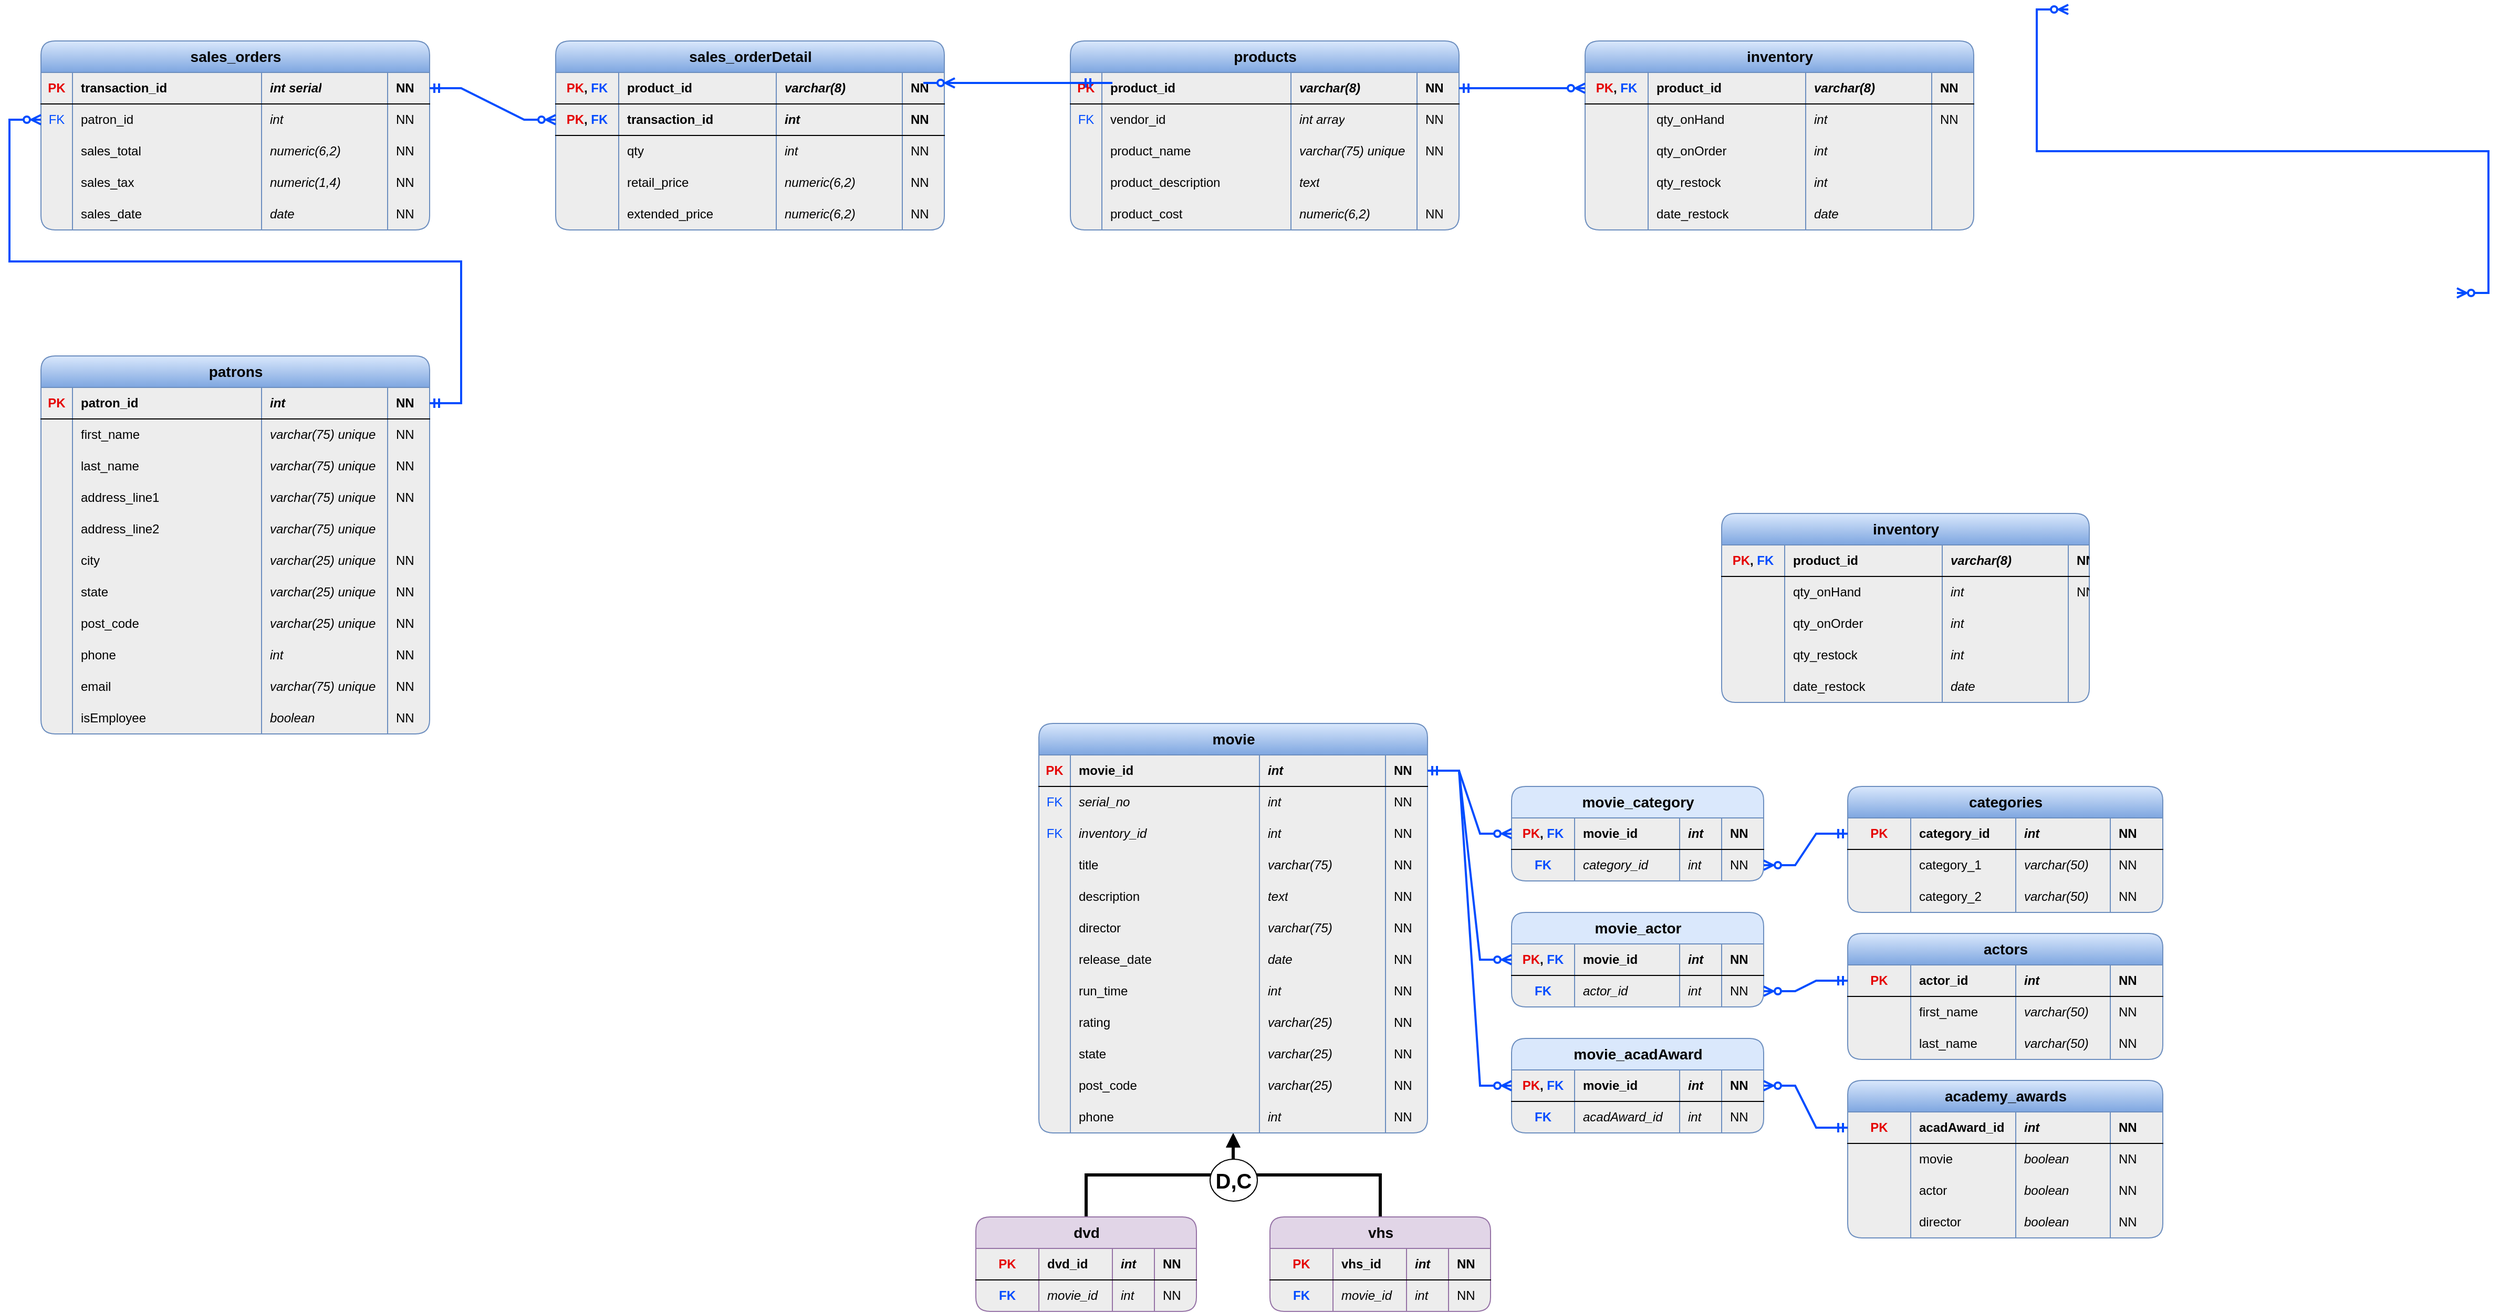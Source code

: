 <mxfile version="24.6.4" type="github">
  <diagram name="Page-1" id="SyeOrilT_4xQcFIEe6wl">
    <mxGraphModel dx="2183" dy="827" grid="1" gridSize="10" guides="1" tooltips="1" connect="1" arrows="1" fold="1" page="0" pageScale="1" pageWidth="1200" pageHeight="1920" math="0" shadow="0">
      <root>
        <mxCell id="0" />
        <mxCell id="1" parent="0" />
        <mxCell id="xrjDiOg0WRSrc_qbv0j5-1" value="products" style="shape=table;startSize=30;container=1;collapsible=1;childLayout=tableLayout;fixedRows=1;rowLines=0;fontStyle=1;align=center;resizeLast=1;html=1;fontSize=14;fillColor=#dae8fc;gradientColor=#7ea6e0;strokeColor=#6c8ebf;swimlaneFillColor=#EDEDED;rounded=1;shadow=0;" parent="1" vertex="1">
          <mxGeometry x="1040" y="80" width="370" height="180" as="geometry" />
        </mxCell>
        <mxCell id="xrjDiOg0WRSrc_qbv0j5-2" value="" style="shape=tableRow;horizontal=0;startSize=0;swimlaneHead=0;swimlaneBody=0;fillColor=none;collapsible=0;dropTarget=0;points=[[0,0.5],[1,0.5]];portConstraint=eastwest;top=0;left=0;right=0;bottom=1;" parent="xrjDiOg0WRSrc_qbv0j5-1" vertex="1">
          <mxGeometry y="30" width="370" height="30" as="geometry" />
        </mxCell>
        <mxCell id="xrjDiOg0WRSrc_qbv0j5-3" value="PK" style="shape=partialRectangle;connectable=0;fillColor=none;top=0;left=0;bottom=0;right=0;fontStyle=1;overflow=hidden;whiteSpace=wrap;html=1;fontColor=#E50000;" parent="xrjDiOg0WRSrc_qbv0j5-2" vertex="1">
          <mxGeometry width="30" height="30" as="geometry">
            <mxRectangle width="30" height="30" as="alternateBounds" />
          </mxGeometry>
        </mxCell>
        <mxCell id="xrjDiOg0WRSrc_qbv0j5-4" value="product_id" style="shape=partialRectangle;connectable=0;fillColor=none;top=0;left=0;bottom=0;right=0;align=left;spacingLeft=6;fontStyle=1;overflow=hidden;whiteSpace=wrap;html=1;" parent="xrjDiOg0WRSrc_qbv0j5-2" vertex="1">
          <mxGeometry x="30" width="180" height="30" as="geometry">
            <mxRectangle width="180" height="30" as="alternateBounds" />
          </mxGeometry>
        </mxCell>
        <mxCell id="xrjDiOg0WRSrc_qbv0j5-18" value="varchar(8)" style="shape=partialRectangle;connectable=0;fillColor=none;top=0;left=0;bottom=0;right=0;align=left;spacingLeft=6;fontStyle=3;overflow=hidden;whiteSpace=wrap;html=1;" parent="xrjDiOg0WRSrc_qbv0j5-2" vertex="1">
          <mxGeometry x="210" width="120" height="30" as="geometry">
            <mxRectangle width="120" height="30" as="alternateBounds" />
          </mxGeometry>
        </mxCell>
        <mxCell id="xrjDiOg0WRSrc_qbv0j5-14" value="NN" style="shape=partialRectangle;connectable=0;fillColor=none;top=0;left=0;bottom=0;right=0;align=left;spacingLeft=6;fontStyle=1;overflow=hidden;whiteSpace=wrap;html=1;" parent="xrjDiOg0WRSrc_qbv0j5-2" vertex="1">
          <mxGeometry x="330" width="40" height="30" as="geometry">
            <mxRectangle width="40" height="30" as="alternateBounds" />
          </mxGeometry>
        </mxCell>
        <mxCell id="xrjDiOg0WRSrc_qbv0j5-5" value="" style="shape=tableRow;horizontal=0;startSize=0;swimlaneHead=0;swimlaneBody=0;fillColor=none;collapsible=0;dropTarget=0;points=[[0,0.5],[1,0.5]];portConstraint=eastwest;top=0;left=0;right=0;bottom=0;" parent="xrjDiOg0WRSrc_qbv0j5-1" vertex="1">
          <mxGeometry y="60" width="370" height="30" as="geometry" />
        </mxCell>
        <mxCell id="xrjDiOg0WRSrc_qbv0j5-6" value="&lt;font color=&quot;#004cff&quot;&gt;FK&lt;/font&gt;" style="shape=partialRectangle;connectable=0;fillColor=none;top=0;left=0;bottom=0;right=0;editable=1;overflow=hidden;whiteSpace=wrap;html=1;" parent="xrjDiOg0WRSrc_qbv0j5-5" vertex="1">
          <mxGeometry width="30" height="30" as="geometry">
            <mxRectangle width="30" height="30" as="alternateBounds" />
          </mxGeometry>
        </mxCell>
        <mxCell id="xrjDiOg0WRSrc_qbv0j5-7" value="vendor_id" style="shape=partialRectangle;connectable=0;fillColor=none;top=0;left=0;bottom=0;right=0;align=left;spacingLeft=6;overflow=hidden;whiteSpace=wrap;html=1;" parent="xrjDiOg0WRSrc_qbv0j5-5" vertex="1">
          <mxGeometry x="30" width="180" height="30" as="geometry">
            <mxRectangle width="180" height="30" as="alternateBounds" />
          </mxGeometry>
        </mxCell>
        <mxCell id="xrjDiOg0WRSrc_qbv0j5-19" value="int array" style="shape=partialRectangle;connectable=0;fillColor=none;top=0;left=0;bottom=0;right=0;align=left;spacingLeft=6;overflow=hidden;whiteSpace=wrap;html=1;fontStyle=2" parent="xrjDiOg0WRSrc_qbv0j5-5" vertex="1">
          <mxGeometry x="210" width="120" height="30" as="geometry">
            <mxRectangle width="120" height="30" as="alternateBounds" />
          </mxGeometry>
        </mxCell>
        <mxCell id="xrjDiOg0WRSrc_qbv0j5-15" value="NN" style="shape=partialRectangle;connectable=0;fillColor=none;top=0;left=0;bottom=0;right=0;align=left;spacingLeft=6;overflow=hidden;whiteSpace=wrap;html=1;" parent="xrjDiOg0WRSrc_qbv0j5-5" vertex="1">
          <mxGeometry x="330" width="40" height="30" as="geometry">
            <mxRectangle width="40" height="30" as="alternateBounds" />
          </mxGeometry>
        </mxCell>
        <mxCell id="xrjDiOg0WRSrc_qbv0j5-129" value="" style="shape=tableRow;horizontal=0;startSize=0;swimlaneHead=0;swimlaneBody=0;fillColor=none;collapsible=0;dropTarget=0;points=[[0,0.5],[1,0.5]];portConstraint=eastwest;top=0;left=0;right=0;bottom=0;" parent="xrjDiOg0WRSrc_qbv0j5-1" vertex="1">
          <mxGeometry y="90" width="370" height="30" as="geometry" />
        </mxCell>
        <mxCell id="xrjDiOg0WRSrc_qbv0j5-130" value="" style="shape=partialRectangle;connectable=0;fillColor=none;top=0;left=0;bottom=0;right=0;editable=1;overflow=hidden;whiteSpace=wrap;html=1;" parent="xrjDiOg0WRSrc_qbv0j5-129" vertex="1">
          <mxGeometry width="30" height="30" as="geometry">
            <mxRectangle width="30" height="30" as="alternateBounds" />
          </mxGeometry>
        </mxCell>
        <mxCell id="xrjDiOg0WRSrc_qbv0j5-131" value="product_name" style="shape=partialRectangle;connectable=0;fillColor=none;top=0;left=0;bottom=0;right=0;align=left;spacingLeft=6;overflow=hidden;whiteSpace=wrap;html=1;" parent="xrjDiOg0WRSrc_qbv0j5-129" vertex="1">
          <mxGeometry x="30" width="180" height="30" as="geometry">
            <mxRectangle width="180" height="30" as="alternateBounds" />
          </mxGeometry>
        </mxCell>
        <mxCell id="xrjDiOg0WRSrc_qbv0j5-132" value="varchar(75) unique" style="shape=partialRectangle;connectable=0;fillColor=none;top=0;left=0;bottom=0;right=0;align=left;spacingLeft=6;overflow=hidden;whiteSpace=wrap;html=1;fontStyle=2" parent="xrjDiOg0WRSrc_qbv0j5-129" vertex="1">
          <mxGeometry x="210" width="120" height="30" as="geometry">
            <mxRectangle width="120" height="30" as="alternateBounds" />
          </mxGeometry>
        </mxCell>
        <mxCell id="xrjDiOg0WRSrc_qbv0j5-133" value="NN" style="shape=partialRectangle;connectable=0;fillColor=none;top=0;left=0;bottom=0;right=0;align=left;spacingLeft=6;overflow=hidden;whiteSpace=wrap;html=1;" parent="xrjDiOg0WRSrc_qbv0j5-129" vertex="1">
          <mxGeometry x="330" width="40" height="30" as="geometry">
            <mxRectangle width="40" height="30" as="alternateBounds" />
          </mxGeometry>
        </mxCell>
        <mxCell id="xrjDiOg0WRSrc_qbv0j5-8" value="" style="shape=tableRow;horizontal=0;startSize=0;swimlaneHead=0;swimlaneBody=0;fillColor=none;collapsible=0;dropTarget=0;points=[[0,0.5],[1,0.5]];portConstraint=eastwest;top=0;left=0;right=0;bottom=0;" parent="xrjDiOg0WRSrc_qbv0j5-1" vertex="1">
          <mxGeometry y="120" width="370" height="30" as="geometry" />
        </mxCell>
        <mxCell id="xrjDiOg0WRSrc_qbv0j5-9" value="" style="shape=partialRectangle;connectable=0;fillColor=none;top=0;left=0;bottom=0;right=0;editable=1;overflow=hidden;whiteSpace=wrap;html=1;" parent="xrjDiOg0WRSrc_qbv0j5-8" vertex="1">
          <mxGeometry width="30" height="30" as="geometry">
            <mxRectangle width="30" height="30" as="alternateBounds" />
          </mxGeometry>
        </mxCell>
        <mxCell id="xrjDiOg0WRSrc_qbv0j5-10" value="product_description" style="shape=partialRectangle;connectable=0;fillColor=none;top=0;left=0;bottom=0;right=0;align=left;spacingLeft=6;overflow=hidden;whiteSpace=wrap;html=1;shadow=1;" parent="xrjDiOg0WRSrc_qbv0j5-8" vertex="1">
          <mxGeometry x="30" width="180" height="30" as="geometry">
            <mxRectangle width="180" height="30" as="alternateBounds" />
          </mxGeometry>
        </mxCell>
        <mxCell id="xrjDiOg0WRSrc_qbv0j5-20" value="text" style="shape=partialRectangle;connectable=0;fillColor=none;top=0;left=0;bottom=0;right=0;align=left;spacingLeft=6;overflow=hidden;whiteSpace=wrap;html=1;shadow=1;fontStyle=2" parent="xrjDiOg0WRSrc_qbv0j5-8" vertex="1">
          <mxGeometry x="210" width="120" height="30" as="geometry">
            <mxRectangle width="120" height="30" as="alternateBounds" />
          </mxGeometry>
        </mxCell>
        <mxCell id="xrjDiOg0WRSrc_qbv0j5-16" value="" style="shape=partialRectangle;connectable=0;fillColor=none;top=0;left=0;bottom=0;right=0;align=left;spacingLeft=6;overflow=hidden;whiteSpace=wrap;html=1;shadow=1;" parent="xrjDiOg0WRSrc_qbv0j5-8" vertex="1">
          <mxGeometry x="330" width="40" height="30" as="geometry">
            <mxRectangle width="40" height="30" as="alternateBounds" />
          </mxGeometry>
        </mxCell>
        <mxCell id="xrjDiOg0WRSrc_qbv0j5-11" value="" style="shape=tableRow;horizontal=0;startSize=0;swimlaneHead=0;swimlaneBody=0;fillColor=none;collapsible=0;dropTarget=0;points=[[0,0.5],[1,0.5]];portConstraint=eastwest;top=0;left=0;right=0;bottom=0;" parent="xrjDiOg0WRSrc_qbv0j5-1" vertex="1">
          <mxGeometry y="150" width="370" height="30" as="geometry" />
        </mxCell>
        <mxCell id="xrjDiOg0WRSrc_qbv0j5-12" value="" style="shape=partialRectangle;connectable=0;fillColor=none;top=0;left=0;bottom=0;right=0;editable=1;overflow=hidden;whiteSpace=wrap;html=1;" parent="xrjDiOg0WRSrc_qbv0j5-11" vertex="1">
          <mxGeometry width="30" height="30" as="geometry">
            <mxRectangle width="30" height="30" as="alternateBounds" />
          </mxGeometry>
        </mxCell>
        <mxCell id="xrjDiOg0WRSrc_qbv0j5-13" value="product_cost" style="shape=partialRectangle;connectable=0;fillColor=none;top=0;left=0;bottom=0;right=0;align=left;spacingLeft=6;overflow=hidden;whiteSpace=wrap;html=1;" parent="xrjDiOg0WRSrc_qbv0j5-11" vertex="1">
          <mxGeometry x="30" width="180" height="30" as="geometry">
            <mxRectangle width="180" height="30" as="alternateBounds" />
          </mxGeometry>
        </mxCell>
        <mxCell id="xrjDiOg0WRSrc_qbv0j5-21" value="numeric(6,2)" style="shape=partialRectangle;connectable=0;fillColor=none;top=0;left=0;bottom=0;right=0;align=left;spacingLeft=6;overflow=hidden;whiteSpace=wrap;html=1;fontStyle=2" parent="xrjDiOg0WRSrc_qbv0j5-11" vertex="1">
          <mxGeometry x="210" width="120" height="30" as="geometry">
            <mxRectangle width="120" height="30" as="alternateBounds" />
          </mxGeometry>
        </mxCell>
        <mxCell id="xrjDiOg0WRSrc_qbv0j5-17" value="NN" style="shape=partialRectangle;connectable=0;fillColor=none;top=0;left=0;bottom=0;right=0;align=left;spacingLeft=6;overflow=hidden;whiteSpace=wrap;html=1;" parent="xrjDiOg0WRSrc_qbv0j5-11" vertex="1">
          <mxGeometry x="330" width="40" height="30" as="geometry">
            <mxRectangle width="40" height="30" as="alternateBounds" />
          </mxGeometry>
        </mxCell>
        <mxCell id="xrjDiOg0WRSrc_qbv0j5-42" value="sales_orders" style="shape=table;startSize=30;container=1;collapsible=1;childLayout=tableLayout;fixedRows=1;rowLines=0;fontStyle=1;align=center;resizeLast=1;html=1;fontSize=14;fillColor=#dae8fc;gradientColor=#7ea6e0;strokeColor=#6c8ebf;swimlaneFillColor=#EDEDED;rounded=1;shadow=0;" parent="1" vertex="1">
          <mxGeometry x="60" y="80" width="370" height="180" as="geometry" />
        </mxCell>
        <mxCell id="xrjDiOg0WRSrc_qbv0j5-43" value="" style="shape=tableRow;horizontal=0;startSize=0;swimlaneHead=0;swimlaneBody=0;fillColor=none;collapsible=0;dropTarget=0;points=[[0,0.5],[1,0.5]];portConstraint=eastwest;top=0;left=0;right=0;bottom=1;" parent="xrjDiOg0WRSrc_qbv0j5-42" vertex="1">
          <mxGeometry y="30" width="370" height="30" as="geometry" />
        </mxCell>
        <mxCell id="xrjDiOg0WRSrc_qbv0j5-44" value="PK" style="shape=partialRectangle;connectable=0;fillColor=none;top=0;left=0;bottom=0;right=0;fontStyle=1;overflow=hidden;whiteSpace=wrap;html=1;fontColor=#E50000;" parent="xrjDiOg0WRSrc_qbv0j5-43" vertex="1">
          <mxGeometry width="30" height="30" as="geometry">
            <mxRectangle width="30" height="30" as="alternateBounds" />
          </mxGeometry>
        </mxCell>
        <mxCell id="xrjDiOg0WRSrc_qbv0j5-45" value="transaction_id" style="shape=partialRectangle;connectable=0;fillColor=none;top=0;left=0;bottom=0;right=0;align=left;spacingLeft=6;fontStyle=1;overflow=hidden;whiteSpace=wrap;html=1;" parent="xrjDiOg0WRSrc_qbv0j5-43" vertex="1">
          <mxGeometry x="30" width="180" height="30" as="geometry">
            <mxRectangle width="180" height="30" as="alternateBounds" />
          </mxGeometry>
        </mxCell>
        <mxCell id="xrjDiOg0WRSrc_qbv0j5-46" value="int serial" style="shape=partialRectangle;connectable=0;fillColor=none;top=0;left=0;bottom=0;right=0;align=left;spacingLeft=6;fontStyle=3;overflow=hidden;whiteSpace=wrap;html=1;" parent="xrjDiOg0WRSrc_qbv0j5-43" vertex="1">
          <mxGeometry x="210" width="120" height="30" as="geometry">
            <mxRectangle width="120" height="30" as="alternateBounds" />
          </mxGeometry>
        </mxCell>
        <mxCell id="xrjDiOg0WRSrc_qbv0j5-47" value="NN" style="shape=partialRectangle;connectable=0;fillColor=none;top=0;left=0;bottom=0;right=0;align=left;spacingLeft=6;fontStyle=1;overflow=hidden;whiteSpace=wrap;html=1;" parent="xrjDiOg0WRSrc_qbv0j5-43" vertex="1">
          <mxGeometry x="330" width="40" height="30" as="geometry">
            <mxRectangle width="40" height="30" as="alternateBounds" />
          </mxGeometry>
        </mxCell>
        <mxCell id="xrjDiOg0WRSrc_qbv0j5-73" value="" style="shape=tableRow;horizontal=0;startSize=0;swimlaneHead=0;swimlaneBody=0;fillColor=none;collapsible=0;dropTarget=0;points=[[0,0.5],[1,0.5]];portConstraint=eastwest;top=0;left=0;right=0;bottom=0;" parent="xrjDiOg0WRSrc_qbv0j5-42" vertex="1">
          <mxGeometry y="60" width="370" height="30" as="geometry" />
        </mxCell>
        <mxCell id="xrjDiOg0WRSrc_qbv0j5-74" value="&lt;span style=&quot;color: rgb(0, 76, 255);&quot;&gt;FK&lt;/span&gt;" style="shape=partialRectangle;connectable=0;fillColor=none;top=0;left=0;bottom=0;right=0;editable=1;overflow=hidden;whiteSpace=wrap;html=1;" parent="xrjDiOg0WRSrc_qbv0j5-73" vertex="1">
          <mxGeometry width="30" height="30" as="geometry">
            <mxRectangle width="30" height="30" as="alternateBounds" />
          </mxGeometry>
        </mxCell>
        <mxCell id="xrjDiOg0WRSrc_qbv0j5-75" value="patron_id" style="shape=partialRectangle;connectable=0;fillColor=none;top=0;left=0;bottom=0;right=0;align=left;spacingLeft=6;overflow=hidden;whiteSpace=wrap;html=1;" parent="xrjDiOg0WRSrc_qbv0j5-73" vertex="1">
          <mxGeometry x="30" width="180" height="30" as="geometry">
            <mxRectangle width="180" height="30" as="alternateBounds" />
          </mxGeometry>
        </mxCell>
        <mxCell id="xrjDiOg0WRSrc_qbv0j5-76" value="int" style="shape=partialRectangle;connectable=0;fillColor=none;top=0;left=0;bottom=0;right=0;align=left;spacingLeft=6;overflow=hidden;whiteSpace=wrap;html=1;fontStyle=2" parent="xrjDiOg0WRSrc_qbv0j5-73" vertex="1">
          <mxGeometry x="210" width="120" height="30" as="geometry">
            <mxRectangle width="120" height="30" as="alternateBounds" />
          </mxGeometry>
        </mxCell>
        <mxCell id="xrjDiOg0WRSrc_qbv0j5-77" value="NN" style="shape=partialRectangle;connectable=0;fillColor=none;top=0;left=0;bottom=0;right=0;align=left;spacingLeft=6;overflow=hidden;whiteSpace=wrap;html=1;" parent="xrjDiOg0WRSrc_qbv0j5-73" vertex="1">
          <mxGeometry x="330" width="40" height="30" as="geometry">
            <mxRectangle width="40" height="30" as="alternateBounds" />
          </mxGeometry>
        </mxCell>
        <mxCell id="xrjDiOg0WRSrc_qbv0j5-295" value="" style="shape=tableRow;horizontal=0;startSize=0;swimlaneHead=0;swimlaneBody=0;fillColor=none;collapsible=0;dropTarget=0;points=[[0,0.5],[1,0.5]];portConstraint=eastwest;top=0;left=0;right=0;bottom=0;" parent="xrjDiOg0WRSrc_qbv0j5-42" vertex="1">
          <mxGeometry y="90" width="370" height="30" as="geometry" />
        </mxCell>
        <mxCell id="xrjDiOg0WRSrc_qbv0j5-296" value="" style="shape=partialRectangle;connectable=0;fillColor=none;top=0;left=0;bottom=0;right=0;editable=1;overflow=hidden;whiteSpace=wrap;html=1;" parent="xrjDiOg0WRSrc_qbv0j5-295" vertex="1">
          <mxGeometry width="30" height="30" as="geometry">
            <mxRectangle width="30" height="30" as="alternateBounds" />
          </mxGeometry>
        </mxCell>
        <mxCell id="xrjDiOg0WRSrc_qbv0j5-297" value="sales_total" style="shape=partialRectangle;connectable=0;fillColor=none;top=0;left=0;bottom=0;right=0;align=left;spacingLeft=6;overflow=hidden;whiteSpace=wrap;html=1;" parent="xrjDiOg0WRSrc_qbv0j5-295" vertex="1">
          <mxGeometry x="30" width="180" height="30" as="geometry">
            <mxRectangle width="180" height="30" as="alternateBounds" />
          </mxGeometry>
        </mxCell>
        <mxCell id="xrjDiOg0WRSrc_qbv0j5-298" value="numeric(6,2)" style="shape=partialRectangle;connectable=0;fillColor=none;top=0;left=0;bottom=0;right=0;align=left;spacingLeft=6;overflow=hidden;whiteSpace=wrap;html=1;fontStyle=2" parent="xrjDiOg0WRSrc_qbv0j5-295" vertex="1">
          <mxGeometry x="210" width="120" height="30" as="geometry">
            <mxRectangle width="120" height="30" as="alternateBounds" />
          </mxGeometry>
        </mxCell>
        <mxCell id="xrjDiOg0WRSrc_qbv0j5-299" value="NN" style="shape=partialRectangle;connectable=0;fillColor=none;top=0;left=0;bottom=0;right=0;align=left;spacingLeft=6;overflow=hidden;whiteSpace=wrap;html=1;" parent="xrjDiOg0WRSrc_qbv0j5-295" vertex="1">
          <mxGeometry x="330" width="40" height="30" as="geometry">
            <mxRectangle width="40" height="30" as="alternateBounds" />
          </mxGeometry>
        </mxCell>
        <mxCell id="xrjDiOg0WRSrc_qbv0j5-300" value="" style="shape=tableRow;horizontal=0;startSize=0;swimlaneHead=0;swimlaneBody=0;fillColor=none;collapsible=0;dropTarget=0;points=[[0,0.5],[1,0.5]];portConstraint=eastwest;top=0;left=0;right=0;bottom=0;" parent="xrjDiOg0WRSrc_qbv0j5-42" vertex="1">
          <mxGeometry y="120" width="370" height="30" as="geometry" />
        </mxCell>
        <mxCell id="xrjDiOg0WRSrc_qbv0j5-301" value="" style="shape=partialRectangle;connectable=0;fillColor=none;top=0;left=0;bottom=0;right=0;editable=1;overflow=hidden;whiteSpace=wrap;html=1;" parent="xrjDiOg0WRSrc_qbv0j5-300" vertex="1">
          <mxGeometry width="30" height="30" as="geometry">
            <mxRectangle width="30" height="30" as="alternateBounds" />
          </mxGeometry>
        </mxCell>
        <mxCell id="xrjDiOg0WRSrc_qbv0j5-302" value="sales_tax" style="shape=partialRectangle;connectable=0;fillColor=none;top=0;left=0;bottom=0;right=0;align=left;spacingLeft=6;overflow=hidden;whiteSpace=wrap;html=1;" parent="xrjDiOg0WRSrc_qbv0j5-300" vertex="1">
          <mxGeometry x="30" width="180" height="30" as="geometry">
            <mxRectangle width="180" height="30" as="alternateBounds" />
          </mxGeometry>
        </mxCell>
        <mxCell id="xrjDiOg0WRSrc_qbv0j5-303" value="numeric(1,4)" style="shape=partialRectangle;connectable=0;fillColor=none;top=0;left=0;bottom=0;right=0;align=left;spacingLeft=6;overflow=hidden;whiteSpace=wrap;html=1;fontStyle=2" parent="xrjDiOg0WRSrc_qbv0j5-300" vertex="1">
          <mxGeometry x="210" width="120" height="30" as="geometry">
            <mxRectangle width="120" height="30" as="alternateBounds" />
          </mxGeometry>
        </mxCell>
        <mxCell id="xrjDiOg0WRSrc_qbv0j5-304" value="NN" style="shape=partialRectangle;connectable=0;fillColor=none;top=0;left=0;bottom=0;right=0;align=left;spacingLeft=6;overflow=hidden;whiteSpace=wrap;html=1;" parent="xrjDiOg0WRSrc_qbv0j5-300" vertex="1">
          <mxGeometry x="330" width="40" height="30" as="geometry">
            <mxRectangle width="40" height="30" as="alternateBounds" />
          </mxGeometry>
        </mxCell>
        <mxCell id="xrjDiOg0WRSrc_qbv0j5-78" value="" style="shape=tableRow;horizontal=0;startSize=0;swimlaneHead=0;swimlaneBody=0;fillColor=none;collapsible=0;dropTarget=0;points=[[0,0.5],[1,0.5]];portConstraint=eastwest;top=0;left=0;right=0;bottom=0;" parent="xrjDiOg0WRSrc_qbv0j5-42" vertex="1">
          <mxGeometry y="150" width="370" height="30" as="geometry" />
        </mxCell>
        <mxCell id="xrjDiOg0WRSrc_qbv0j5-79" value="" style="shape=partialRectangle;connectable=0;fillColor=none;top=0;left=0;bottom=0;right=0;editable=1;overflow=hidden;whiteSpace=wrap;html=1;" parent="xrjDiOg0WRSrc_qbv0j5-78" vertex="1">
          <mxGeometry width="30" height="30" as="geometry">
            <mxRectangle width="30" height="30" as="alternateBounds" />
          </mxGeometry>
        </mxCell>
        <mxCell id="xrjDiOg0WRSrc_qbv0j5-80" value="sales_date" style="shape=partialRectangle;connectable=0;fillColor=none;top=0;left=0;bottom=0;right=0;align=left;spacingLeft=6;overflow=hidden;whiteSpace=wrap;html=1;" parent="xrjDiOg0WRSrc_qbv0j5-78" vertex="1">
          <mxGeometry x="30" width="180" height="30" as="geometry">
            <mxRectangle width="180" height="30" as="alternateBounds" />
          </mxGeometry>
        </mxCell>
        <mxCell id="xrjDiOg0WRSrc_qbv0j5-81" value="date" style="shape=partialRectangle;connectable=0;fillColor=none;top=0;left=0;bottom=0;right=0;align=left;spacingLeft=6;overflow=hidden;whiteSpace=wrap;html=1;fontStyle=2" parent="xrjDiOg0WRSrc_qbv0j5-78" vertex="1">
          <mxGeometry x="210" width="120" height="30" as="geometry">
            <mxRectangle width="120" height="30" as="alternateBounds" />
          </mxGeometry>
        </mxCell>
        <mxCell id="xrjDiOg0WRSrc_qbv0j5-82" value="NN" style="shape=partialRectangle;connectable=0;fillColor=none;top=0;left=0;bottom=0;right=0;align=left;spacingLeft=6;overflow=hidden;whiteSpace=wrap;html=1;" parent="xrjDiOg0WRSrc_qbv0j5-78" vertex="1">
          <mxGeometry x="330" width="40" height="30" as="geometry">
            <mxRectangle width="40" height="30" as="alternateBounds" />
          </mxGeometry>
        </mxCell>
        <mxCell id="xrjDiOg0WRSrc_qbv0j5-83" value="patrons" style="shape=table;startSize=30;container=1;collapsible=1;childLayout=tableLayout;fixedRows=1;rowLines=0;fontStyle=1;align=center;resizeLast=1;html=1;fontSize=14;fillColor=#dae8fc;gradientColor=#7ea6e0;strokeColor=#6c8ebf;swimlaneFillColor=#EDEDED;rounded=1;shadow=0;" parent="1" vertex="1">
          <mxGeometry x="60" y="380" width="370" height="360" as="geometry" />
        </mxCell>
        <mxCell id="xrjDiOg0WRSrc_qbv0j5-84" value="" style="shape=tableRow;horizontal=0;startSize=0;swimlaneHead=0;swimlaneBody=0;fillColor=none;collapsible=0;dropTarget=0;points=[[0,0.5],[1,0.5]];portConstraint=eastwest;top=0;left=0;right=0;bottom=1;" parent="xrjDiOg0WRSrc_qbv0j5-83" vertex="1">
          <mxGeometry y="30" width="370" height="30" as="geometry" />
        </mxCell>
        <mxCell id="xrjDiOg0WRSrc_qbv0j5-85" value="PK" style="shape=partialRectangle;connectable=0;fillColor=none;top=0;left=0;bottom=0;right=0;fontStyle=1;overflow=hidden;whiteSpace=wrap;html=1;fontColor=#E50000;" parent="xrjDiOg0WRSrc_qbv0j5-84" vertex="1">
          <mxGeometry width="30" height="30" as="geometry">
            <mxRectangle width="30" height="30" as="alternateBounds" />
          </mxGeometry>
        </mxCell>
        <mxCell id="xrjDiOg0WRSrc_qbv0j5-86" value="patron_id" style="shape=partialRectangle;connectable=0;fillColor=none;top=0;left=0;bottom=0;right=0;align=left;spacingLeft=6;fontStyle=1;overflow=hidden;whiteSpace=wrap;html=1;" parent="xrjDiOg0WRSrc_qbv0j5-84" vertex="1">
          <mxGeometry x="30" width="180" height="30" as="geometry">
            <mxRectangle width="180" height="30" as="alternateBounds" />
          </mxGeometry>
        </mxCell>
        <mxCell id="xrjDiOg0WRSrc_qbv0j5-87" value="int" style="shape=partialRectangle;connectable=0;fillColor=none;top=0;left=0;bottom=0;right=0;align=left;spacingLeft=6;fontStyle=3;overflow=hidden;whiteSpace=wrap;html=1;" parent="xrjDiOg0WRSrc_qbv0j5-84" vertex="1">
          <mxGeometry x="210" width="120" height="30" as="geometry">
            <mxRectangle width="120" height="30" as="alternateBounds" />
          </mxGeometry>
        </mxCell>
        <mxCell id="xrjDiOg0WRSrc_qbv0j5-88" value="NN" style="shape=partialRectangle;connectable=0;fillColor=none;top=0;left=0;bottom=0;right=0;align=left;spacingLeft=6;fontStyle=1;overflow=hidden;whiteSpace=wrap;html=1;" parent="xrjDiOg0WRSrc_qbv0j5-84" vertex="1">
          <mxGeometry x="330" width="40" height="30" as="geometry">
            <mxRectangle width="40" height="30" as="alternateBounds" />
          </mxGeometry>
        </mxCell>
        <mxCell id="xrjDiOg0WRSrc_qbv0j5-89" value="" style="shape=tableRow;horizontal=0;startSize=0;swimlaneHead=0;swimlaneBody=0;fillColor=none;collapsible=0;dropTarget=0;points=[[0,0.5],[1,0.5]];portConstraint=eastwest;top=0;left=0;right=0;bottom=0;" parent="xrjDiOg0WRSrc_qbv0j5-83" vertex="1">
          <mxGeometry y="60" width="370" height="30" as="geometry" />
        </mxCell>
        <mxCell id="xrjDiOg0WRSrc_qbv0j5-90" value="" style="shape=partialRectangle;connectable=0;fillColor=none;top=0;left=0;bottom=0;right=0;editable=1;overflow=hidden;whiteSpace=wrap;html=1;" parent="xrjDiOg0WRSrc_qbv0j5-89" vertex="1">
          <mxGeometry width="30" height="30" as="geometry">
            <mxRectangle width="30" height="30" as="alternateBounds" />
          </mxGeometry>
        </mxCell>
        <mxCell id="xrjDiOg0WRSrc_qbv0j5-91" value="first_name" style="shape=partialRectangle;connectable=0;fillColor=none;top=0;left=0;bottom=0;right=0;align=left;spacingLeft=6;overflow=hidden;whiteSpace=wrap;html=1;" parent="xrjDiOg0WRSrc_qbv0j5-89" vertex="1">
          <mxGeometry x="30" width="180" height="30" as="geometry">
            <mxRectangle width="180" height="30" as="alternateBounds" />
          </mxGeometry>
        </mxCell>
        <mxCell id="xrjDiOg0WRSrc_qbv0j5-92" value="varchar(75) unique" style="shape=partialRectangle;connectable=0;fillColor=none;top=0;left=0;bottom=0;right=0;align=left;spacingLeft=6;overflow=hidden;whiteSpace=wrap;html=1;fontStyle=2" parent="xrjDiOg0WRSrc_qbv0j5-89" vertex="1">
          <mxGeometry x="210" width="120" height="30" as="geometry">
            <mxRectangle width="120" height="30" as="alternateBounds" />
          </mxGeometry>
        </mxCell>
        <mxCell id="xrjDiOg0WRSrc_qbv0j5-93" value="NN" style="shape=partialRectangle;connectable=0;fillColor=none;top=0;left=0;bottom=0;right=0;align=left;spacingLeft=6;overflow=hidden;whiteSpace=wrap;html=1;" parent="xrjDiOg0WRSrc_qbv0j5-89" vertex="1">
          <mxGeometry x="330" width="40" height="30" as="geometry">
            <mxRectangle width="40" height="30" as="alternateBounds" />
          </mxGeometry>
        </mxCell>
        <mxCell id="xrjDiOg0WRSrc_qbv0j5-336" value="" style="shape=tableRow;horizontal=0;startSize=0;swimlaneHead=0;swimlaneBody=0;fillColor=none;collapsible=0;dropTarget=0;points=[[0,0.5],[1,0.5]];portConstraint=eastwest;top=0;left=0;right=0;bottom=0;" parent="xrjDiOg0WRSrc_qbv0j5-83" vertex="1">
          <mxGeometry y="90" width="370" height="30" as="geometry" />
        </mxCell>
        <mxCell id="xrjDiOg0WRSrc_qbv0j5-337" value="" style="shape=partialRectangle;connectable=0;fillColor=none;top=0;left=0;bottom=0;right=0;editable=1;overflow=hidden;whiteSpace=wrap;html=1;" parent="xrjDiOg0WRSrc_qbv0j5-336" vertex="1">
          <mxGeometry width="30" height="30" as="geometry">
            <mxRectangle width="30" height="30" as="alternateBounds" />
          </mxGeometry>
        </mxCell>
        <mxCell id="xrjDiOg0WRSrc_qbv0j5-338" value="last_name" style="shape=partialRectangle;connectable=0;fillColor=none;top=0;left=0;bottom=0;right=0;align=left;spacingLeft=6;overflow=hidden;whiteSpace=wrap;html=1;" parent="xrjDiOg0WRSrc_qbv0j5-336" vertex="1">
          <mxGeometry x="30" width="180" height="30" as="geometry">
            <mxRectangle width="180" height="30" as="alternateBounds" />
          </mxGeometry>
        </mxCell>
        <mxCell id="xrjDiOg0WRSrc_qbv0j5-339" value="varchar(75) unique" style="shape=partialRectangle;connectable=0;fillColor=none;top=0;left=0;bottom=0;right=0;align=left;spacingLeft=6;overflow=hidden;whiteSpace=wrap;html=1;fontStyle=2" parent="xrjDiOg0WRSrc_qbv0j5-336" vertex="1">
          <mxGeometry x="210" width="120" height="30" as="geometry">
            <mxRectangle width="120" height="30" as="alternateBounds" />
          </mxGeometry>
        </mxCell>
        <mxCell id="xrjDiOg0WRSrc_qbv0j5-340" value="NN" style="shape=partialRectangle;connectable=0;fillColor=none;top=0;left=0;bottom=0;right=0;align=left;spacingLeft=6;overflow=hidden;whiteSpace=wrap;html=1;" parent="xrjDiOg0WRSrc_qbv0j5-336" vertex="1">
          <mxGeometry x="330" width="40" height="30" as="geometry">
            <mxRectangle width="40" height="30" as="alternateBounds" />
          </mxGeometry>
        </mxCell>
        <mxCell id="xrjDiOg0WRSrc_qbv0j5-341" value="" style="shape=tableRow;horizontal=0;startSize=0;swimlaneHead=0;swimlaneBody=0;fillColor=none;collapsible=0;dropTarget=0;points=[[0,0.5],[1,0.5]];portConstraint=eastwest;top=0;left=0;right=0;bottom=0;" parent="xrjDiOg0WRSrc_qbv0j5-83" vertex="1">
          <mxGeometry y="120" width="370" height="30" as="geometry" />
        </mxCell>
        <mxCell id="xrjDiOg0WRSrc_qbv0j5-342" value="" style="shape=partialRectangle;connectable=0;fillColor=none;top=0;left=0;bottom=0;right=0;editable=1;overflow=hidden;whiteSpace=wrap;html=1;" parent="xrjDiOg0WRSrc_qbv0j5-341" vertex="1">
          <mxGeometry width="30" height="30" as="geometry">
            <mxRectangle width="30" height="30" as="alternateBounds" />
          </mxGeometry>
        </mxCell>
        <mxCell id="xrjDiOg0WRSrc_qbv0j5-343" value="address_line1" style="shape=partialRectangle;connectable=0;fillColor=none;top=0;left=0;bottom=0;right=0;align=left;spacingLeft=6;overflow=hidden;whiteSpace=wrap;html=1;" parent="xrjDiOg0WRSrc_qbv0j5-341" vertex="1">
          <mxGeometry x="30" width="180" height="30" as="geometry">
            <mxRectangle width="180" height="30" as="alternateBounds" />
          </mxGeometry>
        </mxCell>
        <mxCell id="xrjDiOg0WRSrc_qbv0j5-344" value="varchar(75) unique" style="shape=partialRectangle;connectable=0;fillColor=none;top=0;left=0;bottom=0;right=0;align=left;spacingLeft=6;overflow=hidden;whiteSpace=wrap;html=1;fontStyle=2" parent="xrjDiOg0WRSrc_qbv0j5-341" vertex="1">
          <mxGeometry x="210" width="120" height="30" as="geometry">
            <mxRectangle width="120" height="30" as="alternateBounds" />
          </mxGeometry>
        </mxCell>
        <mxCell id="xrjDiOg0WRSrc_qbv0j5-345" value="NN" style="shape=partialRectangle;connectable=0;fillColor=none;top=0;left=0;bottom=0;right=0;align=left;spacingLeft=6;overflow=hidden;whiteSpace=wrap;html=1;" parent="xrjDiOg0WRSrc_qbv0j5-341" vertex="1">
          <mxGeometry x="330" width="40" height="30" as="geometry">
            <mxRectangle width="40" height="30" as="alternateBounds" />
          </mxGeometry>
        </mxCell>
        <mxCell id="xrjDiOg0WRSrc_qbv0j5-346" value="" style="shape=tableRow;horizontal=0;startSize=0;swimlaneHead=0;swimlaneBody=0;fillColor=none;collapsible=0;dropTarget=0;points=[[0,0.5],[1,0.5]];portConstraint=eastwest;top=0;left=0;right=0;bottom=0;" parent="xrjDiOg0WRSrc_qbv0j5-83" vertex="1">
          <mxGeometry y="150" width="370" height="30" as="geometry" />
        </mxCell>
        <mxCell id="xrjDiOg0WRSrc_qbv0j5-347" value="" style="shape=partialRectangle;connectable=0;fillColor=none;top=0;left=0;bottom=0;right=0;editable=1;overflow=hidden;whiteSpace=wrap;html=1;" parent="xrjDiOg0WRSrc_qbv0j5-346" vertex="1">
          <mxGeometry width="30" height="30" as="geometry">
            <mxRectangle width="30" height="30" as="alternateBounds" />
          </mxGeometry>
        </mxCell>
        <mxCell id="xrjDiOg0WRSrc_qbv0j5-348" value="address_line2" style="shape=partialRectangle;connectable=0;fillColor=none;top=0;left=0;bottom=0;right=0;align=left;spacingLeft=6;overflow=hidden;whiteSpace=wrap;html=1;" parent="xrjDiOg0WRSrc_qbv0j5-346" vertex="1">
          <mxGeometry x="30" width="180" height="30" as="geometry">
            <mxRectangle width="180" height="30" as="alternateBounds" />
          </mxGeometry>
        </mxCell>
        <mxCell id="xrjDiOg0WRSrc_qbv0j5-349" value="varchar(75) unique" style="shape=partialRectangle;connectable=0;fillColor=none;top=0;left=0;bottom=0;right=0;align=left;spacingLeft=6;overflow=hidden;whiteSpace=wrap;html=1;fontStyle=2" parent="xrjDiOg0WRSrc_qbv0j5-346" vertex="1">
          <mxGeometry x="210" width="120" height="30" as="geometry">
            <mxRectangle width="120" height="30" as="alternateBounds" />
          </mxGeometry>
        </mxCell>
        <mxCell id="xrjDiOg0WRSrc_qbv0j5-350" value="" style="shape=partialRectangle;connectable=0;fillColor=none;top=0;left=0;bottom=0;right=0;align=left;spacingLeft=6;overflow=hidden;whiteSpace=wrap;html=1;" parent="xrjDiOg0WRSrc_qbv0j5-346" vertex="1">
          <mxGeometry x="330" width="40" height="30" as="geometry">
            <mxRectangle width="40" height="30" as="alternateBounds" />
          </mxGeometry>
        </mxCell>
        <mxCell id="xrjDiOg0WRSrc_qbv0j5-351" value="" style="shape=tableRow;horizontal=0;startSize=0;swimlaneHead=0;swimlaneBody=0;fillColor=none;collapsible=0;dropTarget=0;points=[[0,0.5],[1,0.5]];portConstraint=eastwest;top=0;left=0;right=0;bottom=0;" parent="xrjDiOg0WRSrc_qbv0j5-83" vertex="1">
          <mxGeometry y="180" width="370" height="30" as="geometry" />
        </mxCell>
        <mxCell id="xrjDiOg0WRSrc_qbv0j5-352" value="" style="shape=partialRectangle;connectable=0;fillColor=none;top=0;left=0;bottom=0;right=0;editable=1;overflow=hidden;whiteSpace=wrap;html=1;" parent="xrjDiOg0WRSrc_qbv0j5-351" vertex="1">
          <mxGeometry width="30" height="30" as="geometry">
            <mxRectangle width="30" height="30" as="alternateBounds" />
          </mxGeometry>
        </mxCell>
        <mxCell id="xrjDiOg0WRSrc_qbv0j5-353" value="city" style="shape=partialRectangle;connectable=0;fillColor=none;top=0;left=0;bottom=0;right=0;align=left;spacingLeft=6;overflow=hidden;whiteSpace=wrap;html=1;" parent="xrjDiOg0WRSrc_qbv0j5-351" vertex="1">
          <mxGeometry x="30" width="180" height="30" as="geometry">
            <mxRectangle width="180" height="30" as="alternateBounds" />
          </mxGeometry>
        </mxCell>
        <mxCell id="xrjDiOg0WRSrc_qbv0j5-354" value="varchar(25) unique" style="shape=partialRectangle;connectable=0;fillColor=none;top=0;left=0;bottom=0;right=0;align=left;spacingLeft=6;overflow=hidden;whiteSpace=wrap;html=1;fontStyle=2" parent="xrjDiOg0WRSrc_qbv0j5-351" vertex="1">
          <mxGeometry x="210" width="120" height="30" as="geometry">
            <mxRectangle width="120" height="30" as="alternateBounds" />
          </mxGeometry>
        </mxCell>
        <mxCell id="xrjDiOg0WRSrc_qbv0j5-355" value="NN" style="shape=partialRectangle;connectable=0;fillColor=none;top=0;left=0;bottom=0;right=0;align=left;spacingLeft=6;overflow=hidden;whiteSpace=wrap;html=1;" parent="xrjDiOg0WRSrc_qbv0j5-351" vertex="1">
          <mxGeometry x="330" width="40" height="30" as="geometry">
            <mxRectangle width="40" height="30" as="alternateBounds" />
          </mxGeometry>
        </mxCell>
        <mxCell id="xrjDiOg0WRSrc_qbv0j5-356" value="" style="shape=tableRow;horizontal=0;startSize=0;swimlaneHead=0;swimlaneBody=0;fillColor=none;collapsible=0;dropTarget=0;points=[[0,0.5],[1,0.5]];portConstraint=eastwest;top=0;left=0;right=0;bottom=0;" parent="xrjDiOg0WRSrc_qbv0j5-83" vertex="1">
          <mxGeometry y="210" width="370" height="30" as="geometry" />
        </mxCell>
        <mxCell id="xrjDiOg0WRSrc_qbv0j5-357" value="" style="shape=partialRectangle;connectable=0;fillColor=none;top=0;left=0;bottom=0;right=0;editable=1;overflow=hidden;whiteSpace=wrap;html=1;" parent="xrjDiOg0WRSrc_qbv0j5-356" vertex="1">
          <mxGeometry width="30" height="30" as="geometry">
            <mxRectangle width="30" height="30" as="alternateBounds" />
          </mxGeometry>
        </mxCell>
        <mxCell id="xrjDiOg0WRSrc_qbv0j5-358" value="state" style="shape=partialRectangle;connectable=0;fillColor=none;top=0;left=0;bottom=0;right=0;align=left;spacingLeft=6;overflow=hidden;whiteSpace=wrap;html=1;" parent="xrjDiOg0WRSrc_qbv0j5-356" vertex="1">
          <mxGeometry x="30" width="180" height="30" as="geometry">
            <mxRectangle width="180" height="30" as="alternateBounds" />
          </mxGeometry>
        </mxCell>
        <mxCell id="xrjDiOg0WRSrc_qbv0j5-359" value="varchar(25) unique" style="shape=partialRectangle;connectable=0;fillColor=none;top=0;left=0;bottom=0;right=0;align=left;spacingLeft=6;overflow=hidden;whiteSpace=wrap;html=1;fontStyle=2" parent="xrjDiOg0WRSrc_qbv0j5-356" vertex="1">
          <mxGeometry x="210" width="120" height="30" as="geometry">
            <mxRectangle width="120" height="30" as="alternateBounds" />
          </mxGeometry>
        </mxCell>
        <mxCell id="xrjDiOg0WRSrc_qbv0j5-360" value="NN" style="shape=partialRectangle;connectable=0;fillColor=none;top=0;left=0;bottom=0;right=0;align=left;spacingLeft=6;overflow=hidden;whiteSpace=wrap;html=1;" parent="xrjDiOg0WRSrc_qbv0j5-356" vertex="1">
          <mxGeometry x="330" width="40" height="30" as="geometry">
            <mxRectangle width="40" height="30" as="alternateBounds" />
          </mxGeometry>
        </mxCell>
        <mxCell id="xrjDiOg0WRSrc_qbv0j5-361" value="" style="shape=tableRow;horizontal=0;startSize=0;swimlaneHead=0;swimlaneBody=0;fillColor=none;collapsible=0;dropTarget=0;points=[[0,0.5],[1,0.5]];portConstraint=eastwest;top=0;left=0;right=0;bottom=0;" parent="xrjDiOg0WRSrc_qbv0j5-83" vertex="1">
          <mxGeometry y="240" width="370" height="30" as="geometry" />
        </mxCell>
        <mxCell id="xrjDiOg0WRSrc_qbv0j5-362" value="" style="shape=partialRectangle;connectable=0;fillColor=none;top=0;left=0;bottom=0;right=0;editable=1;overflow=hidden;whiteSpace=wrap;html=1;" parent="xrjDiOg0WRSrc_qbv0j5-361" vertex="1">
          <mxGeometry width="30" height="30" as="geometry">
            <mxRectangle width="30" height="30" as="alternateBounds" />
          </mxGeometry>
        </mxCell>
        <mxCell id="xrjDiOg0WRSrc_qbv0j5-363" value="post_code" style="shape=partialRectangle;connectable=0;fillColor=none;top=0;left=0;bottom=0;right=0;align=left;spacingLeft=6;overflow=hidden;whiteSpace=wrap;html=1;" parent="xrjDiOg0WRSrc_qbv0j5-361" vertex="1">
          <mxGeometry x="30" width="180" height="30" as="geometry">
            <mxRectangle width="180" height="30" as="alternateBounds" />
          </mxGeometry>
        </mxCell>
        <mxCell id="xrjDiOg0WRSrc_qbv0j5-364" value="varchar(25) unique" style="shape=partialRectangle;connectable=0;fillColor=none;top=0;left=0;bottom=0;right=0;align=left;spacingLeft=6;overflow=hidden;whiteSpace=wrap;html=1;fontStyle=2" parent="xrjDiOg0WRSrc_qbv0j5-361" vertex="1">
          <mxGeometry x="210" width="120" height="30" as="geometry">
            <mxRectangle width="120" height="30" as="alternateBounds" />
          </mxGeometry>
        </mxCell>
        <mxCell id="xrjDiOg0WRSrc_qbv0j5-365" value="NN" style="shape=partialRectangle;connectable=0;fillColor=none;top=0;left=0;bottom=0;right=0;align=left;spacingLeft=6;overflow=hidden;whiteSpace=wrap;html=1;" parent="xrjDiOg0WRSrc_qbv0j5-361" vertex="1">
          <mxGeometry x="330" width="40" height="30" as="geometry">
            <mxRectangle width="40" height="30" as="alternateBounds" />
          </mxGeometry>
        </mxCell>
        <mxCell id="xrjDiOg0WRSrc_qbv0j5-366" value="" style="shape=tableRow;horizontal=0;startSize=0;swimlaneHead=0;swimlaneBody=0;fillColor=none;collapsible=0;dropTarget=0;points=[[0,0.5],[1,0.5]];portConstraint=eastwest;top=0;left=0;right=0;bottom=0;" parent="xrjDiOg0WRSrc_qbv0j5-83" vertex="1">
          <mxGeometry y="270" width="370" height="30" as="geometry" />
        </mxCell>
        <mxCell id="xrjDiOg0WRSrc_qbv0j5-367" value="" style="shape=partialRectangle;connectable=0;fillColor=none;top=0;left=0;bottom=0;right=0;editable=1;overflow=hidden;whiteSpace=wrap;html=1;" parent="xrjDiOg0WRSrc_qbv0j5-366" vertex="1">
          <mxGeometry width="30" height="30" as="geometry">
            <mxRectangle width="30" height="30" as="alternateBounds" />
          </mxGeometry>
        </mxCell>
        <mxCell id="xrjDiOg0WRSrc_qbv0j5-368" value="phone" style="shape=partialRectangle;connectable=0;fillColor=none;top=0;left=0;bottom=0;right=0;align=left;spacingLeft=6;overflow=hidden;whiteSpace=wrap;html=1;" parent="xrjDiOg0WRSrc_qbv0j5-366" vertex="1">
          <mxGeometry x="30" width="180" height="30" as="geometry">
            <mxRectangle width="180" height="30" as="alternateBounds" />
          </mxGeometry>
        </mxCell>
        <mxCell id="xrjDiOg0WRSrc_qbv0j5-369" value="int" style="shape=partialRectangle;connectable=0;fillColor=none;top=0;left=0;bottom=0;right=0;align=left;spacingLeft=6;overflow=hidden;whiteSpace=wrap;html=1;fontStyle=2" parent="xrjDiOg0WRSrc_qbv0j5-366" vertex="1">
          <mxGeometry x="210" width="120" height="30" as="geometry">
            <mxRectangle width="120" height="30" as="alternateBounds" />
          </mxGeometry>
        </mxCell>
        <mxCell id="xrjDiOg0WRSrc_qbv0j5-370" value="NN" style="shape=partialRectangle;connectable=0;fillColor=none;top=0;left=0;bottom=0;right=0;align=left;spacingLeft=6;overflow=hidden;whiteSpace=wrap;html=1;" parent="xrjDiOg0WRSrc_qbv0j5-366" vertex="1">
          <mxGeometry x="330" width="40" height="30" as="geometry">
            <mxRectangle width="40" height="30" as="alternateBounds" />
          </mxGeometry>
        </mxCell>
        <mxCell id="xrjDiOg0WRSrc_qbv0j5-371" value="" style="shape=tableRow;horizontal=0;startSize=0;swimlaneHead=0;swimlaneBody=0;fillColor=none;collapsible=0;dropTarget=0;points=[[0,0.5],[1,0.5]];portConstraint=eastwest;top=0;left=0;right=0;bottom=0;" parent="xrjDiOg0WRSrc_qbv0j5-83" vertex="1">
          <mxGeometry y="300" width="370" height="30" as="geometry" />
        </mxCell>
        <mxCell id="xrjDiOg0WRSrc_qbv0j5-372" value="" style="shape=partialRectangle;connectable=0;fillColor=none;top=0;left=0;bottom=0;right=0;editable=1;overflow=hidden;whiteSpace=wrap;html=1;" parent="xrjDiOg0WRSrc_qbv0j5-371" vertex="1">
          <mxGeometry width="30" height="30" as="geometry">
            <mxRectangle width="30" height="30" as="alternateBounds" />
          </mxGeometry>
        </mxCell>
        <mxCell id="xrjDiOg0WRSrc_qbv0j5-373" value="email" style="shape=partialRectangle;connectable=0;fillColor=none;top=0;left=0;bottom=0;right=0;align=left;spacingLeft=6;overflow=hidden;whiteSpace=wrap;html=1;" parent="xrjDiOg0WRSrc_qbv0j5-371" vertex="1">
          <mxGeometry x="30" width="180" height="30" as="geometry">
            <mxRectangle width="180" height="30" as="alternateBounds" />
          </mxGeometry>
        </mxCell>
        <mxCell id="xrjDiOg0WRSrc_qbv0j5-374" value="varchar(75) unique" style="shape=partialRectangle;connectable=0;fillColor=none;top=0;left=0;bottom=0;right=0;align=left;spacingLeft=6;overflow=hidden;whiteSpace=wrap;html=1;fontStyle=2" parent="xrjDiOg0WRSrc_qbv0j5-371" vertex="1">
          <mxGeometry x="210" width="120" height="30" as="geometry">
            <mxRectangle width="120" height="30" as="alternateBounds" />
          </mxGeometry>
        </mxCell>
        <mxCell id="xrjDiOg0WRSrc_qbv0j5-375" value="NN" style="shape=partialRectangle;connectable=0;fillColor=none;top=0;left=0;bottom=0;right=0;align=left;spacingLeft=6;overflow=hidden;whiteSpace=wrap;html=1;" parent="xrjDiOg0WRSrc_qbv0j5-371" vertex="1">
          <mxGeometry x="330" width="40" height="30" as="geometry">
            <mxRectangle width="40" height="30" as="alternateBounds" />
          </mxGeometry>
        </mxCell>
        <mxCell id="xrjDiOg0WRSrc_qbv0j5-417" value="" style="shape=tableRow;horizontal=0;startSize=0;swimlaneHead=0;swimlaneBody=0;fillColor=none;collapsible=0;dropTarget=0;points=[[0,0.5],[1,0.5]];portConstraint=eastwest;top=0;left=0;right=0;bottom=0;" parent="xrjDiOg0WRSrc_qbv0j5-83" vertex="1">
          <mxGeometry y="330" width="370" height="30" as="geometry" />
        </mxCell>
        <mxCell id="xrjDiOg0WRSrc_qbv0j5-418" value="" style="shape=partialRectangle;connectable=0;fillColor=none;top=0;left=0;bottom=0;right=0;editable=1;overflow=hidden;whiteSpace=wrap;html=1;" parent="xrjDiOg0WRSrc_qbv0j5-417" vertex="1">
          <mxGeometry width="30" height="30" as="geometry">
            <mxRectangle width="30" height="30" as="alternateBounds" />
          </mxGeometry>
        </mxCell>
        <mxCell id="xrjDiOg0WRSrc_qbv0j5-419" value="isEmployee" style="shape=partialRectangle;connectable=0;fillColor=none;top=0;left=0;bottom=0;right=0;align=left;spacingLeft=6;overflow=hidden;whiteSpace=wrap;html=1;" parent="xrjDiOg0WRSrc_qbv0j5-417" vertex="1">
          <mxGeometry x="30" width="180" height="30" as="geometry">
            <mxRectangle width="180" height="30" as="alternateBounds" />
          </mxGeometry>
        </mxCell>
        <mxCell id="xrjDiOg0WRSrc_qbv0j5-420" value="boolean" style="shape=partialRectangle;connectable=0;fillColor=none;top=0;left=0;bottom=0;right=0;align=left;spacingLeft=6;overflow=hidden;whiteSpace=wrap;html=1;fontStyle=2" parent="xrjDiOg0WRSrc_qbv0j5-417" vertex="1">
          <mxGeometry x="210" width="120" height="30" as="geometry">
            <mxRectangle width="120" height="30" as="alternateBounds" />
          </mxGeometry>
        </mxCell>
        <mxCell id="xrjDiOg0WRSrc_qbv0j5-421" value="NN" style="shape=partialRectangle;connectable=0;fillColor=none;top=0;left=0;bottom=0;right=0;align=left;spacingLeft=6;overflow=hidden;whiteSpace=wrap;html=1;" parent="xrjDiOg0WRSrc_qbv0j5-417" vertex="1">
          <mxGeometry x="330" width="40" height="30" as="geometry">
            <mxRectangle width="40" height="30" as="alternateBounds" />
          </mxGeometry>
        </mxCell>
        <mxCell id="gIhhIttUTu5JePyJlERl-84" style="edgeStyle=orthogonalEdgeStyle;rounded=0;orthogonalLoop=1;jettySize=auto;html=1;entryX=0.5;entryY=0;entryDx=0;entryDy=0;strokeWidth=3;startArrow=block;startFill=1;endArrow=none;endFill=0;" edge="1" parent="1" source="xrjDiOg0WRSrc_qbv0j5-135" target="gIhhIttUTu5JePyJlERl-47">
          <mxGeometry relative="1" as="geometry" />
        </mxCell>
        <mxCell id="gIhhIttUTu5JePyJlERl-85" style="edgeStyle=orthogonalEdgeStyle;rounded=0;orthogonalLoop=1;jettySize=auto;html=1;entryX=0.5;entryY=0;entryDx=0;entryDy=0;startArrow=block;startFill=1;endArrow=none;endFill=0;strokeWidth=3;" edge="1" parent="1" source="xrjDiOg0WRSrc_qbv0j5-135" target="gIhhIttUTu5JePyJlERl-73">
          <mxGeometry relative="1" as="geometry" />
        </mxCell>
        <mxCell id="xrjDiOg0WRSrc_qbv0j5-135" value="movie" style="shape=table;startSize=30;container=1;collapsible=1;childLayout=tableLayout;fixedRows=1;rowLines=0;fontStyle=1;align=center;resizeLast=1;html=1;fontSize=14;fillColor=#dae8fc;gradientColor=#7ea6e0;strokeColor=#6c8ebf;swimlaneFillColor=#EDEDED;rounded=1;shadow=0;" parent="1" vertex="1">
          <mxGeometry x="1010" y="730" width="370" height="390" as="geometry" />
        </mxCell>
        <mxCell id="xrjDiOg0WRSrc_qbv0j5-136" value="" style="shape=tableRow;horizontal=0;startSize=0;swimlaneHead=0;swimlaneBody=0;fillColor=none;collapsible=0;dropTarget=0;points=[[0,0.5],[1,0.5]];portConstraint=eastwest;top=0;left=0;right=0;bottom=1;" parent="xrjDiOg0WRSrc_qbv0j5-135" vertex="1">
          <mxGeometry y="30" width="370" height="30" as="geometry" />
        </mxCell>
        <mxCell id="xrjDiOg0WRSrc_qbv0j5-137" value="PK" style="shape=partialRectangle;connectable=0;fillColor=none;top=0;left=0;bottom=0;right=0;fontStyle=1;overflow=hidden;whiteSpace=wrap;html=1;fontColor=#E50000;" parent="xrjDiOg0WRSrc_qbv0j5-136" vertex="1">
          <mxGeometry width="30" height="30" as="geometry">
            <mxRectangle width="30" height="30" as="alternateBounds" />
          </mxGeometry>
        </mxCell>
        <mxCell id="xrjDiOg0WRSrc_qbv0j5-138" value="movie_id" style="shape=partialRectangle;connectable=0;fillColor=none;top=0;left=0;bottom=0;right=0;align=left;spacingLeft=6;fontStyle=1;overflow=hidden;whiteSpace=wrap;html=1;" parent="xrjDiOg0WRSrc_qbv0j5-136" vertex="1">
          <mxGeometry x="30" width="180" height="30" as="geometry">
            <mxRectangle width="180" height="30" as="alternateBounds" />
          </mxGeometry>
        </mxCell>
        <mxCell id="xrjDiOg0WRSrc_qbv0j5-139" value="int" style="shape=partialRectangle;connectable=0;fillColor=none;top=0;left=0;bottom=0;right=0;align=left;spacingLeft=6;fontStyle=3;overflow=hidden;whiteSpace=wrap;html=1;" parent="xrjDiOg0WRSrc_qbv0j5-136" vertex="1">
          <mxGeometry x="210" width="120" height="30" as="geometry">
            <mxRectangle width="120" height="30" as="alternateBounds" />
          </mxGeometry>
        </mxCell>
        <mxCell id="xrjDiOg0WRSrc_qbv0j5-140" value="NN" style="shape=partialRectangle;connectable=0;fillColor=none;top=0;left=0;bottom=0;right=0;align=left;spacingLeft=6;fontStyle=1;overflow=hidden;whiteSpace=wrap;html=1;" parent="xrjDiOg0WRSrc_qbv0j5-136" vertex="1">
          <mxGeometry x="330" width="40" height="30" as="geometry">
            <mxRectangle width="40" height="30" as="alternateBounds" />
          </mxGeometry>
        </mxCell>
        <mxCell id="xrjDiOg0WRSrc_qbv0j5-141" value="" style="shape=tableRow;horizontal=0;startSize=0;swimlaneHead=0;swimlaneBody=0;fillColor=none;collapsible=0;dropTarget=0;points=[[0,0.5],[1,0.5]];portConstraint=eastwest;top=0;left=0;right=0;bottom=0;" parent="xrjDiOg0WRSrc_qbv0j5-135" vertex="1">
          <mxGeometry y="60" width="370" height="30" as="geometry" />
        </mxCell>
        <mxCell id="xrjDiOg0WRSrc_qbv0j5-142" value="&lt;span style=&quot;color: rgb(0, 76, 255);&quot;&gt;FK&lt;/span&gt;" style="shape=partialRectangle;connectable=0;fillColor=none;top=0;left=0;bottom=0;right=0;editable=1;overflow=hidden;whiteSpace=wrap;html=1;" parent="xrjDiOg0WRSrc_qbv0j5-141" vertex="1">
          <mxGeometry width="30" height="30" as="geometry">
            <mxRectangle width="30" height="30" as="alternateBounds" />
          </mxGeometry>
        </mxCell>
        <mxCell id="xrjDiOg0WRSrc_qbv0j5-143" value="serial_no" style="shape=partialRectangle;connectable=0;fillColor=none;top=0;left=0;bottom=0;right=0;align=left;spacingLeft=6;overflow=hidden;whiteSpace=wrap;html=1;fontStyle=2" parent="xrjDiOg0WRSrc_qbv0j5-141" vertex="1">
          <mxGeometry x="30" width="180" height="30" as="geometry">
            <mxRectangle width="180" height="30" as="alternateBounds" />
          </mxGeometry>
        </mxCell>
        <mxCell id="xrjDiOg0WRSrc_qbv0j5-144" value="int" style="shape=partialRectangle;connectable=0;fillColor=none;top=0;left=0;bottom=0;right=0;align=left;spacingLeft=6;overflow=hidden;whiteSpace=wrap;html=1;fontStyle=2" parent="xrjDiOg0WRSrc_qbv0j5-141" vertex="1">
          <mxGeometry x="210" width="120" height="30" as="geometry">
            <mxRectangle width="120" height="30" as="alternateBounds" />
          </mxGeometry>
        </mxCell>
        <mxCell id="xrjDiOg0WRSrc_qbv0j5-145" value="NN" style="shape=partialRectangle;connectable=0;fillColor=none;top=0;left=0;bottom=0;right=0;align=left;spacingLeft=6;overflow=hidden;whiteSpace=wrap;html=1;" parent="xrjDiOg0WRSrc_qbv0j5-141" vertex="1">
          <mxGeometry x="330" width="40" height="30" as="geometry">
            <mxRectangle width="40" height="30" as="alternateBounds" />
          </mxGeometry>
        </mxCell>
        <mxCell id="gIhhIttUTu5JePyJlERl-6" value="" style="shape=tableRow;horizontal=0;startSize=0;swimlaneHead=0;swimlaneBody=0;fillColor=none;collapsible=0;dropTarget=0;points=[[0,0.5],[1,0.5]];portConstraint=eastwest;top=0;left=0;right=0;bottom=0;" vertex="1" parent="xrjDiOg0WRSrc_qbv0j5-135">
          <mxGeometry y="90" width="370" height="30" as="geometry" />
        </mxCell>
        <mxCell id="gIhhIttUTu5JePyJlERl-7" value="&lt;span style=&quot;color: rgb(0, 76, 255);&quot;&gt;FK&lt;/span&gt;" style="shape=partialRectangle;connectable=0;fillColor=none;top=0;left=0;bottom=0;right=0;editable=1;overflow=hidden;whiteSpace=wrap;html=1;" vertex="1" parent="gIhhIttUTu5JePyJlERl-6">
          <mxGeometry width="30" height="30" as="geometry">
            <mxRectangle width="30" height="30" as="alternateBounds" />
          </mxGeometry>
        </mxCell>
        <mxCell id="gIhhIttUTu5JePyJlERl-8" value="inventory_id&amp;nbsp;" style="shape=partialRectangle;connectable=0;fillColor=none;top=0;left=0;bottom=0;right=0;align=left;spacingLeft=6;overflow=hidden;whiteSpace=wrap;html=1;fontStyle=2" vertex="1" parent="gIhhIttUTu5JePyJlERl-6">
          <mxGeometry x="30" width="180" height="30" as="geometry">
            <mxRectangle width="180" height="30" as="alternateBounds" />
          </mxGeometry>
        </mxCell>
        <mxCell id="gIhhIttUTu5JePyJlERl-9" value="int" style="shape=partialRectangle;connectable=0;fillColor=none;top=0;left=0;bottom=0;right=0;align=left;spacingLeft=6;overflow=hidden;whiteSpace=wrap;html=1;fontStyle=2" vertex="1" parent="gIhhIttUTu5JePyJlERl-6">
          <mxGeometry x="210" width="120" height="30" as="geometry">
            <mxRectangle width="120" height="30" as="alternateBounds" />
          </mxGeometry>
        </mxCell>
        <mxCell id="gIhhIttUTu5JePyJlERl-10" value="NN" style="shape=partialRectangle;connectable=0;fillColor=none;top=0;left=0;bottom=0;right=0;align=left;spacingLeft=6;overflow=hidden;whiteSpace=wrap;html=1;" vertex="1" parent="gIhhIttUTu5JePyJlERl-6">
          <mxGeometry x="330" width="40" height="30" as="geometry">
            <mxRectangle width="40" height="30" as="alternateBounds" />
          </mxGeometry>
        </mxCell>
        <mxCell id="gIhhIttUTu5JePyJlERl-1" value="" style="shape=tableRow;horizontal=0;startSize=0;swimlaneHead=0;swimlaneBody=0;fillColor=none;collapsible=0;dropTarget=0;points=[[0,0.5],[1,0.5]];portConstraint=eastwest;top=0;left=0;right=0;bottom=0;" vertex="1" parent="xrjDiOg0WRSrc_qbv0j5-135">
          <mxGeometry y="120" width="370" height="30" as="geometry" />
        </mxCell>
        <mxCell id="gIhhIttUTu5JePyJlERl-2" value="" style="shape=partialRectangle;connectable=0;fillColor=none;top=0;left=0;bottom=0;right=0;editable=1;overflow=hidden;whiteSpace=wrap;html=1;" vertex="1" parent="gIhhIttUTu5JePyJlERl-1">
          <mxGeometry width="30" height="30" as="geometry">
            <mxRectangle width="30" height="30" as="alternateBounds" />
          </mxGeometry>
        </mxCell>
        <mxCell id="gIhhIttUTu5JePyJlERl-3" value="title" style="shape=partialRectangle;connectable=0;fillColor=none;top=0;left=0;bottom=0;right=0;align=left;spacingLeft=6;overflow=hidden;whiteSpace=wrap;html=1;" vertex="1" parent="gIhhIttUTu5JePyJlERl-1">
          <mxGeometry x="30" width="180" height="30" as="geometry">
            <mxRectangle width="180" height="30" as="alternateBounds" />
          </mxGeometry>
        </mxCell>
        <mxCell id="gIhhIttUTu5JePyJlERl-4" value="varchar(75)" style="shape=partialRectangle;connectable=0;fillColor=none;top=0;left=0;bottom=0;right=0;align=left;spacingLeft=6;overflow=hidden;whiteSpace=wrap;html=1;fontStyle=2" vertex="1" parent="gIhhIttUTu5JePyJlERl-1">
          <mxGeometry x="210" width="120" height="30" as="geometry">
            <mxRectangle width="120" height="30" as="alternateBounds" />
          </mxGeometry>
        </mxCell>
        <mxCell id="gIhhIttUTu5JePyJlERl-5" value="NN" style="shape=partialRectangle;connectable=0;fillColor=none;top=0;left=0;bottom=0;right=0;align=left;spacingLeft=6;overflow=hidden;whiteSpace=wrap;html=1;" vertex="1" parent="gIhhIttUTu5JePyJlERl-1">
          <mxGeometry x="330" width="40" height="30" as="geometry">
            <mxRectangle width="40" height="30" as="alternateBounds" />
          </mxGeometry>
        </mxCell>
        <mxCell id="xrjDiOg0WRSrc_qbv0j5-146" value="" style="shape=tableRow;horizontal=0;startSize=0;swimlaneHead=0;swimlaneBody=0;fillColor=none;collapsible=0;dropTarget=0;points=[[0,0.5],[1,0.5]];portConstraint=eastwest;top=0;left=0;right=0;bottom=0;" parent="xrjDiOg0WRSrc_qbv0j5-135" vertex="1">
          <mxGeometry y="150" width="370" height="30" as="geometry" />
        </mxCell>
        <mxCell id="xrjDiOg0WRSrc_qbv0j5-147" value="" style="shape=partialRectangle;connectable=0;fillColor=none;top=0;left=0;bottom=0;right=0;editable=1;overflow=hidden;whiteSpace=wrap;html=1;" parent="xrjDiOg0WRSrc_qbv0j5-146" vertex="1">
          <mxGeometry width="30" height="30" as="geometry">
            <mxRectangle width="30" height="30" as="alternateBounds" />
          </mxGeometry>
        </mxCell>
        <mxCell id="xrjDiOg0WRSrc_qbv0j5-148" value="description" style="shape=partialRectangle;connectable=0;fillColor=none;top=0;left=0;bottom=0;right=0;align=left;spacingLeft=6;overflow=hidden;whiteSpace=wrap;html=1;shadow=1;" parent="xrjDiOg0WRSrc_qbv0j5-146" vertex="1">
          <mxGeometry x="30" width="180" height="30" as="geometry">
            <mxRectangle width="180" height="30" as="alternateBounds" />
          </mxGeometry>
        </mxCell>
        <mxCell id="xrjDiOg0WRSrc_qbv0j5-149" value="text" style="shape=partialRectangle;connectable=0;fillColor=none;top=0;left=0;bottom=0;right=0;align=left;spacingLeft=6;overflow=hidden;whiteSpace=wrap;html=1;shadow=1;fontStyle=2" parent="xrjDiOg0WRSrc_qbv0j5-146" vertex="1">
          <mxGeometry x="210" width="120" height="30" as="geometry">
            <mxRectangle width="120" height="30" as="alternateBounds" />
          </mxGeometry>
        </mxCell>
        <mxCell id="xrjDiOg0WRSrc_qbv0j5-150" value="NN" style="shape=partialRectangle;connectable=0;fillColor=none;top=0;left=0;bottom=0;right=0;align=left;spacingLeft=6;overflow=hidden;whiteSpace=wrap;html=1;shadow=1;" parent="xrjDiOg0WRSrc_qbv0j5-146" vertex="1">
          <mxGeometry x="330" width="40" height="30" as="geometry">
            <mxRectangle width="40" height="30" as="alternateBounds" />
          </mxGeometry>
        </mxCell>
        <mxCell id="xrjDiOg0WRSrc_qbv0j5-181" value="" style="shape=tableRow;horizontal=0;startSize=0;swimlaneHead=0;swimlaneBody=0;fillColor=none;collapsible=0;dropTarget=0;points=[[0,0.5],[1,0.5]];portConstraint=eastwest;top=0;left=0;right=0;bottom=0;" parent="xrjDiOg0WRSrc_qbv0j5-135" vertex="1">
          <mxGeometry y="180" width="370" height="30" as="geometry" />
        </mxCell>
        <mxCell id="xrjDiOg0WRSrc_qbv0j5-182" value="" style="shape=partialRectangle;connectable=0;fillColor=none;top=0;left=0;bottom=0;right=0;editable=1;overflow=hidden;whiteSpace=wrap;html=1;" parent="xrjDiOg0WRSrc_qbv0j5-181" vertex="1">
          <mxGeometry width="30" height="30" as="geometry">
            <mxRectangle width="30" height="30" as="alternateBounds" />
          </mxGeometry>
        </mxCell>
        <mxCell id="xrjDiOg0WRSrc_qbv0j5-183" value="director" style="shape=partialRectangle;connectable=0;fillColor=none;top=0;left=0;bottom=0;right=0;align=left;spacingLeft=6;overflow=hidden;whiteSpace=wrap;html=1;shadow=1;" parent="xrjDiOg0WRSrc_qbv0j5-181" vertex="1">
          <mxGeometry x="30" width="180" height="30" as="geometry">
            <mxRectangle width="180" height="30" as="alternateBounds" />
          </mxGeometry>
        </mxCell>
        <mxCell id="xrjDiOg0WRSrc_qbv0j5-184" value="varchar(75)" style="shape=partialRectangle;connectable=0;fillColor=none;top=0;left=0;bottom=0;right=0;align=left;spacingLeft=6;overflow=hidden;whiteSpace=wrap;html=1;shadow=1;fontStyle=2" parent="xrjDiOg0WRSrc_qbv0j5-181" vertex="1">
          <mxGeometry x="210" width="120" height="30" as="geometry">
            <mxRectangle width="120" height="30" as="alternateBounds" />
          </mxGeometry>
        </mxCell>
        <mxCell id="xrjDiOg0WRSrc_qbv0j5-185" value="NN" style="shape=partialRectangle;connectable=0;fillColor=none;top=0;left=0;bottom=0;right=0;align=left;spacingLeft=6;overflow=hidden;whiteSpace=wrap;html=1;shadow=1;" parent="xrjDiOg0WRSrc_qbv0j5-181" vertex="1">
          <mxGeometry x="330" width="40" height="30" as="geometry">
            <mxRectangle width="40" height="30" as="alternateBounds" />
          </mxGeometry>
        </mxCell>
        <mxCell id="xrjDiOg0WRSrc_qbv0j5-151" value="" style="shape=tableRow;horizontal=0;startSize=0;swimlaneHead=0;swimlaneBody=0;fillColor=none;collapsible=0;dropTarget=0;points=[[0,0.5],[1,0.5]];portConstraint=eastwest;top=0;left=0;right=0;bottom=0;" parent="xrjDiOg0WRSrc_qbv0j5-135" vertex="1">
          <mxGeometry y="210" width="370" height="30" as="geometry" />
        </mxCell>
        <mxCell id="xrjDiOg0WRSrc_qbv0j5-152" value="" style="shape=partialRectangle;connectable=0;fillColor=none;top=0;left=0;bottom=0;right=0;editable=1;overflow=hidden;whiteSpace=wrap;html=1;" parent="xrjDiOg0WRSrc_qbv0j5-151" vertex="1">
          <mxGeometry width="30" height="30" as="geometry">
            <mxRectangle width="30" height="30" as="alternateBounds" />
          </mxGeometry>
        </mxCell>
        <mxCell id="xrjDiOg0WRSrc_qbv0j5-153" value="release_date" style="shape=partialRectangle;connectable=0;fillColor=none;top=0;left=0;bottom=0;right=0;align=left;spacingLeft=6;overflow=hidden;whiteSpace=wrap;html=1;" parent="xrjDiOg0WRSrc_qbv0j5-151" vertex="1">
          <mxGeometry x="30" width="180" height="30" as="geometry">
            <mxRectangle width="180" height="30" as="alternateBounds" />
          </mxGeometry>
        </mxCell>
        <mxCell id="xrjDiOg0WRSrc_qbv0j5-154" value="date" style="shape=partialRectangle;connectable=0;fillColor=none;top=0;left=0;bottom=0;right=0;align=left;spacingLeft=6;overflow=hidden;whiteSpace=wrap;html=1;fontStyle=2" parent="xrjDiOg0WRSrc_qbv0j5-151" vertex="1">
          <mxGeometry x="210" width="120" height="30" as="geometry">
            <mxRectangle width="120" height="30" as="alternateBounds" />
          </mxGeometry>
        </mxCell>
        <mxCell id="xrjDiOg0WRSrc_qbv0j5-155" value="NN" style="shape=partialRectangle;connectable=0;fillColor=none;top=0;left=0;bottom=0;right=0;align=left;spacingLeft=6;overflow=hidden;whiteSpace=wrap;html=1;" parent="xrjDiOg0WRSrc_qbv0j5-151" vertex="1">
          <mxGeometry x="330" width="40" height="30" as="geometry">
            <mxRectangle width="40" height="30" as="alternateBounds" />
          </mxGeometry>
        </mxCell>
        <mxCell id="xrjDiOg0WRSrc_qbv0j5-156" value="" style="shape=tableRow;horizontal=0;startSize=0;swimlaneHead=0;swimlaneBody=0;fillColor=none;collapsible=0;dropTarget=0;points=[[0,0.5],[1,0.5]];portConstraint=eastwest;top=0;left=0;right=0;bottom=0;" parent="xrjDiOg0WRSrc_qbv0j5-135" vertex="1">
          <mxGeometry y="240" width="370" height="30" as="geometry" />
        </mxCell>
        <mxCell id="xrjDiOg0WRSrc_qbv0j5-157" value="" style="shape=partialRectangle;connectable=0;fillColor=none;top=0;left=0;bottom=0;right=0;editable=1;overflow=hidden;whiteSpace=wrap;html=1;" parent="xrjDiOg0WRSrc_qbv0j5-156" vertex="1">
          <mxGeometry width="30" height="30" as="geometry">
            <mxRectangle width="30" height="30" as="alternateBounds" />
          </mxGeometry>
        </mxCell>
        <mxCell id="xrjDiOg0WRSrc_qbv0j5-158" value="run_time" style="shape=partialRectangle;connectable=0;fillColor=none;top=0;left=0;bottom=0;right=0;align=left;spacingLeft=6;overflow=hidden;whiteSpace=wrap;html=1;" parent="xrjDiOg0WRSrc_qbv0j5-156" vertex="1">
          <mxGeometry x="30" width="180" height="30" as="geometry">
            <mxRectangle width="180" height="30" as="alternateBounds" />
          </mxGeometry>
        </mxCell>
        <mxCell id="xrjDiOg0WRSrc_qbv0j5-159" value="int&lt;span style=&quot;white-space: pre;&quot;&gt;&#x9;&lt;/span&gt;" style="shape=partialRectangle;connectable=0;fillColor=none;top=0;left=0;bottom=0;right=0;align=left;spacingLeft=6;overflow=hidden;whiteSpace=wrap;html=1;fontStyle=2" parent="xrjDiOg0WRSrc_qbv0j5-156" vertex="1">
          <mxGeometry x="210" width="120" height="30" as="geometry">
            <mxRectangle width="120" height="30" as="alternateBounds" />
          </mxGeometry>
        </mxCell>
        <mxCell id="xrjDiOg0WRSrc_qbv0j5-160" value="NN" style="shape=partialRectangle;connectable=0;fillColor=none;top=0;left=0;bottom=0;right=0;align=left;spacingLeft=6;overflow=hidden;whiteSpace=wrap;html=1;" parent="xrjDiOg0WRSrc_qbv0j5-156" vertex="1">
          <mxGeometry x="330" width="40" height="30" as="geometry">
            <mxRectangle width="40" height="30" as="alternateBounds" />
          </mxGeometry>
        </mxCell>
        <mxCell id="xrjDiOg0WRSrc_qbv0j5-161" value="" style="shape=tableRow;horizontal=0;startSize=0;swimlaneHead=0;swimlaneBody=0;fillColor=none;collapsible=0;dropTarget=0;points=[[0,0.5],[1,0.5]];portConstraint=eastwest;top=0;left=0;right=0;bottom=0;" parent="xrjDiOg0WRSrc_qbv0j5-135" vertex="1">
          <mxGeometry y="270" width="370" height="30" as="geometry" />
        </mxCell>
        <mxCell id="xrjDiOg0WRSrc_qbv0j5-162" value="" style="shape=partialRectangle;connectable=0;fillColor=none;top=0;left=0;bottom=0;right=0;editable=1;overflow=hidden;whiteSpace=wrap;html=1;" parent="xrjDiOg0WRSrc_qbv0j5-161" vertex="1">
          <mxGeometry width="30" height="30" as="geometry">
            <mxRectangle width="30" height="30" as="alternateBounds" />
          </mxGeometry>
        </mxCell>
        <mxCell id="xrjDiOg0WRSrc_qbv0j5-163" value="rating" style="shape=partialRectangle;connectable=0;fillColor=none;top=0;left=0;bottom=0;right=0;align=left;spacingLeft=6;overflow=hidden;whiteSpace=wrap;html=1;" parent="xrjDiOg0WRSrc_qbv0j5-161" vertex="1">
          <mxGeometry x="30" width="180" height="30" as="geometry">
            <mxRectangle width="180" height="30" as="alternateBounds" />
          </mxGeometry>
        </mxCell>
        <mxCell id="xrjDiOg0WRSrc_qbv0j5-164" value="varchar(25)" style="shape=partialRectangle;connectable=0;fillColor=none;top=0;left=0;bottom=0;right=0;align=left;spacingLeft=6;overflow=hidden;whiteSpace=wrap;html=1;fontStyle=2" parent="xrjDiOg0WRSrc_qbv0j5-161" vertex="1">
          <mxGeometry x="210" width="120" height="30" as="geometry">
            <mxRectangle width="120" height="30" as="alternateBounds" />
          </mxGeometry>
        </mxCell>
        <mxCell id="xrjDiOg0WRSrc_qbv0j5-165" value="NN" style="shape=partialRectangle;connectable=0;fillColor=none;top=0;left=0;bottom=0;right=0;align=left;spacingLeft=6;overflow=hidden;whiteSpace=wrap;html=1;" parent="xrjDiOg0WRSrc_qbv0j5-161" vertex="1">
          <mxGeometry x="330" width="40" height="30" as="geometry">
            <mxRectangle width="40" height="30" as="alternateBounds" />
          </mxGeometry>
        </mxCell>
        <mxCell id="xrjDiOg0WRSrc_qbv0j5-166" value="" style="shape=tableRow;horizontal=0;startSize=0;swimlaneHead=0;swimlaneBody=0;fillColor=none;collapsible=0;dropTarget=0;points=[[0,0.5],[1,0.5]];portConstraint=eastwest;top=0;left=0;right=0;bottom=0;" parent="xrjDiOg0WRSrc_qbv0j5-135" vertex="1">
          <mxGeometry y="300" width="370" height="30" as="geometry" />
        </mxCell>
        <mxCell id="xrjDiOg0WRSrc_qbv0j5-167" value="" style="shape=partialRectangle;connectable=0;fillColor=none;top=0;left=0;bottom=0;right=0;editable=1;overflow=hidden;whiteSpace=wrap;html=1;" parent="xrjDiOg0WRSrc_qbv0j5-166" vertex="1">
          <mxGeometry width="30" height="30" as="geometry">
            <mxRectangle width="30" height="30" as="alternateBounds" />
          </mxGeometry>
        </mxCell>
        <mxCell id="xrjDiOg0WRSrc_qbv0j5-168" value="state&lt;span style=&quot;white-space: pre;&quot;&gt;&#x9;&lt;/span&gt;" style="shape=partialRectangle;connectable=0;fillColor=none;top=0;left=0;bottom=0;right=0;align=left;spacingLeft=6;overflow=hidden;whiteSpace=wrap;html=1;" parent="xrjDiOg0WRSrc_qbv0j5-166" vertex="1">
          <mxGeometry x="30" width="180" height="30" as="geometry">
            <mxRectangle width="180" height="30" as="alternateBounds" />
          </mxGeometry>
        </mxCell>
        <mxCell id="xrjDiOg0WRSrc_qbv0j5-169" value="varchar(25)" style="shape=partialRectangle;connectable=0;fillColor=none;top=0;left=0;bottom=0;right=0;align=left;spacingLeft=6;overflow=hidden;whiteSpace=wrap;html=1;fontStyle=2" parent="xrjDiOg0WRSrc_qbv0j5-166" vertex="1">
          <mxGeometry x="210" width="120" height="30" as="geometry">
            <mxRectangle width="120" height="30" as="alternateBounds" />
          </mxGeometry>
        </mxCell>
        <mxCell id="xrjDiOg0WRSrc_qbv0j5-170" value="NN" style="shape=partialRectangle;connectable=0;fillColor=none;top=0;left=0;bottom=0;right=0;align=left;spacingLeft=6;overflow=hidden;whiteSpace=wrap;html=1;" parent="xrjDiOg0WRSrc_qbv0j5-166" vertex="1">
          <mxGeometry x="330" width="40" height="30" as="geometry">
            <mxRectangle width="40" height="30" as="alternateBounds" />
          </mxGeometry>
        </mxCell>
        <mxCell id="xrjDiOg0WRSrc_qbv0j5-171" value="" style="shape=tableRow;horizontal=0;startSize=0;swimlaneHead=0;swimlaneBody=0;fillColor=none;collapsible=0;dropTarget=0;points=[[0,0.5],[1,0.5]];portConstraint=eastwest;top=0;left=0;right=0;bottom=0;" parent="xrjDiOg0WRSrc_qbv0j5-135" vertex="1">
          <mxGeometry y="330" width="370" height="30" as="geometry" />
        </mxCell>
        <mxCell id="xrjDiOg0WRSrc_qbv0j5-172" value="" style="shape=partialRectangle;connectable=0;fillColor=none;top=0;left=0;bottom=0;right=0;editable=1;overflow=hidden;whiteSpace=wrap;html=1;" parent="xrjDiOg0WRSrc_qbv0j5-171" vertex="1">
          <mxGeometry width="30" height="30" as="geometry">
            <mxRectangle width="30" height="30" as="alternateBounds" />
          </mxGeometry>
        </mxCell>
        <mxCell id="xrjDiOg0WRSrc_qbv0j5-173" value="post_code" style="shape=partialRectangle;connectable=0;fillColor=none;top=0;left=0;bottom=0;right=0;align=left;spacingLeft=6;overflow=hidden;whiteSpace=wrap;html=1;" parent="xrjDiOg0WRSrc_qbv0j5-171" vertex="1">
          <mxGeometry x="30" width="180" height="30" as="geometry">
            <mxRectangle width="180" height="30" as="alternateBounds" />
          </mxGeometry>
        </mxCell>
        <mxCell id="xrjDiOg0WRSrc_qbv0j5-174" value="varchar(25)" style="shape=partialRectangle;connectable=0;fillColor=none;top=0;left=0;bottom=0;right=0;align=left;spacingLeft=6;overflow=hidden;whiteSpace=wrap;html=1;fontStyle=2" parent="xrjDiOg0WRSrc_qbv0j5-171" vertex="1">
          <mxGeometry x="210" width="120" height="30" as="geometry">
            <mxRectangle width="120" height="30" as="alternateBounds" />
          </mxGeometry>
        </mxCell>
        <mxCell id="xrjDiOg0WRSrc_qbv0j5-175" value="NN" style="shape=partialRectangle;connectable=0;fillColor=none;top=0;left=0;bottom=0;right=0;align=left;spacingLeft=6;overflow=hidden;whiteSpace=wrap;html=1;" parent="xrjDiOg0WRSrc_qbv0j5-171" vertex="1">
          <mxGeometry x="330" width="40" height="30" as="geometry">
            <mxRectangle width="40" height="30" as="alternateBounds" />
          </mxGeometry>
        </mxCell>
        <mxCell id="xrjDiOg0WRSrc_qbv0j5-176" value="" style="shape=tableRow;horizontal=0;startSize=0;swimlaneHead=0;swimlaneBody=0;fillColor=none;collapsible=0;dropTarget=0;points=[[0,0.5],[1,0.5]];portConstraint=eastwest;top=0;left=0;right=0;bottom=0;" parent="xrjDiOg0WRSrc_qbv0j5-135" vertex="1">
          <mxGeometry y="360" width="370" height="30" as="geometry" />
        </mxCell>
        <mxCell id="xrjDiOg0WRSrc_qbv0j5-177" value="" style="shape=partialRectangle;connectable=0;fillColor=none;top=0;left=0;bottom=0;right=0;editable=1;overflow=hidden;whiteSpace=wrap;html=1;" parent="xrjDiOg0WRSrc_qbv0j5-176" vertex="1">
          <mxGeometry width="30" height="30" as="geometry">
            <mxRectangle width="30" height="30" as="alternateBounds" />
          </mxGeometry>
        </mxCell>
        <mxCell id="xrjDiOg0WRSrc_qbv0j5-178" value="phone" style="shape=partialRectangle;connectable=0;fillColor=none;top=0;left=0;bottom=0;right=0;align=left;spacingLeft=6;overflow=hidden;whiteSpace=wrap;html=1;" parent="xrjDiOg0WRSrc_qbv0j5-176" vertex="1">
          <mxGeometry x="30" width="180" height="30" as="geometry">
            <mxRectangle width="180" height="30" as="alternateBounds" />
          </mxGeometry>
        </mxCell>
        <mxCell id="xrjDiOg0WRSrc_qbv0j5-179" value="int" style="shape=partialRectangle;connectable=0;fillColor=none;top=0;left=0;bottom=0;right=0;align=left;spacingLeft=6;overflow=hidden;whiteSpace=wrap;html=1;fontStyle=2" parent="xrjDiOg0WRSrc_qbv0j5-176" vertex="1">
          <mxGeometry x="210" width="120" height="30" as="geometry">
            <mxRectangle width="120" height="30" as="alternateBounds" />
          </mxGeometry>
        </mxCell>
        <mxCell id="xrjDiOg0WRSrc_qbv0j5-180" value="NN" style="shape=partialRectangle;connectable=0;fillColor=none;top=0;left=0;bottom=0;right=0;align=left;spacingLeft=6;overflow=hidden;whiteSpace=wrap;html=1;" parent="xrjDiOg0WRSrc_qbv0j5-176" vertex="1">
          <mxGeometry x="330" width="40" height="30" as="geometry">
            <mxRectangle width="40" height="30" as="alternateBounds" />
          </mxGeometry>
        </mxCell>
        <mxCell id="xrjDiOg0WRSrc_qbv0j5-187" value="inventory" style="shape=table;startSize=30;container=1;collapsible=1;childLayout=tableLayout;fixedRows=1;rowLines=0;fontStyle=1;align=center;resizeLast=1;html=1;fontSize=14;fillColor=#dae8fc;gradientColor=#7ea6e0;strokeColor=#6c8ebf;swimlaneFillColor=#EDEDED;rounded=1;shadow=0;" parent="1" vertex="1">
          <mxGeometry x="1530" y="80" width="370" height="180" as="geometry" />
        </mxCell>
        <mxCell id="xrjDiOg0WRSrc_qbv0j5-188" value="" style="shape=tableRow;horizontal=0;startSize=0;swimlaneHead=0;swimlaneBody=0;fillColor=none;collapsible=0;dropTarget=0;points=[[0,0.5],[1,0.5]];portConstraint=eastwest;top=0;left=0;right=0;bottom=1;" parent="xrjDiOg0WRSrc_qbv0j5-187" vertex="1">
          <mxGeometry y="30" width="370" height="30" as="geometry" />
        </mxCell>
        <mxCell id="xrjDiOg0WRSrc_qbv0j5-189" value="PK&lt;font color=&quot;#000000&quot;&gt;,&lt;/font&gt; &lt;font color=&quot;#004cff&quot;&gt;FK&lt;/font&gt;" style="shape=partialRectangle;connectable=0;fillColor=none;top=0;left=0;bottom=0;right=0;fontStyle=1;overflow=hidden;whiteSpace=wrap;html=1;fontColor=#E50000;" parent="xrjDiOg0WRSrc_qbv0j5-188" vertex="1">
          <mxGeometry width="60" height="30" as="geometry">
            <mxRectangle width="60" height="30" as="alternateBounds" />
          </mxGeometry>
        </mxCell>
        <mxCell id="xrjDiOg0WRSrc_qbv0j5-190" value="product_id" style="shape=partialRectangle;connectable=0;fillColor=none;top=0;left=0;bottom=0;right=0;align=left;spacingLeft=6;fontStyle=1;overflow=hidden;whiteSpace=wrap;html=1;" parent="xrjDiOg0WRSrc_qbv0j5-188" vertex="1">
          <mxGeometry x="60" width="150" height="30" as="geometry">
            <mxRectangle width="150" height="30" as="alternateBounds" />
          </mxGeometry>
        </mxCell>
        <mxCell id="xrjDiOg0WRSrc_qbv0j5-191" value="varchar(8)" style="shape=partialRectangle;connectable=0;fillColor=none;top=0;left=0;bottom=0;right=0;align=left;spacingLeft=6;fontStyle=3;overflow=hidden;whiteSpace=wrap;html=1;" parent="xrjDiOg0WRSrc_qbv0j5-188" vertex="1">
          <mxGeometry x="210" width="120" height="30" as="geometry">
            <mxRectangle width="120" height="30" as="alternateBounds" />
          </mxGeometry>
        </mxCell>
        <mxCell id="xrjDiOg0WRSrc_qbv0j5-192" value="NN" style="shape=partialRectangle;connectable=0;fillColor=none;top=0;left=0;bottom=0;right=0;align=left;spacingLeft=6;fontStyle=1;overflow=hidden;whiteSpace=wrap;html=1;" parent="xrjDiOg0WRSrc_qbv0j5-188" vertex="1">
          <mxGeometry x="330" width="40" height="30" as="geometry">
            <mxRectangle width="40" height="30" as="alternateBounds" />
          </mxGeometry>
        </mxCell>
        <mxCell id="xrjDiOg0WRSrc_qbv0j5-193" value="" style="shape=tableRow;horizontal=0;startSize=0;swimlaneHead=0;swimlaneBody=0;fillColor=none;collapsible=0;dropTarget=0;points=[[0,0.5],[1,0.5]];portConstraint=eastwest;top=0;left=0;right=0;bottom=0;" parent="xrjDiOg0WRSrc_qbv0j5-187" vertex="1">
          <mxGeometry y="60" width="370" height="30" as="geometry" />
        </mxCell>
        <mxCell id="xrjDiOg0WRSrc_qbv0j5-194" value="" style="shape=partialRectangle;connectable=0;fillColor=none;top=0;left=0;bottom=0;right=0;editable=1;overflow=hidden;whiteSpace=wrap;html=1;" parent="xrjDiOg0WRSrc_qbv0j5-193" vertex="1">
          <mxGeometry width="60" height="30" as="geometry">
            <mxRectangle width="60" height="30" as="alternateBounds" />
          </mxGeometry>
        </mxCell>
        <mxCell id="xrjDiOg0WRSrc_qbv0j5-195" value="qty_onHand" style="shape=partialRectangle;connectable=0;fillColor=none;top=0;left=0;bottom=0;right=0;align=left;spacingLeft=6;overflow=hidden;whiteSpace=wrap;html=1;" parent="xrjDiOg0WRSrc_qbv0j5-193" vertex="1">
          <mxGeometry x="60" width="150" height="30" as="geometry">
            <mxRectangle width="150" height="30" as="alternateBounds" />
          </mxGeometry>
        </mxCell>
        <mxCell id="xrjDiOg0WRSrc_qbv0j5-196" value="int" style="shape=partialRectangle;connectable=0;fillColor=none;top=0;left=0;bottom=0;right=0;align=left;spacingLeft=6;overflow=hidden;whiteSpace=wrap;html=1;fontStyle=2" parent="xrjDiOg0WRSrc_qbv0j5-193" vertex="1">
          <mxGeometry x="210" width="120" height="30" as="geometry">
            <mxRectangle width="120" height="30" as="alternateBounds" />
          </mxGeometry>
        </mxCell>
        <mxCell id="xrjDiOg0WRSrc_qbv0j5-197" value="NN" style="shape=partialRectangle;connectable=0;fillColor=none;top=0;left=0;bottom=0;right=0;align=left;spacingLeft=6;overflow=hidden;whiteSpace=wrap;html=1;" parent="xrjDiOg0WRSrc_qbv0j5-193" vertex="1">
          <mxGeometry x="330" width="40" height="30" as="geometry">
            <mxRectangle width="40" height="30" as="alternateBounds" />
          </mxGeometry>
        </mxCell>
        <mxCell id="xrjDiOg0WRSrc_qbv0j5-198" value="" style="shape=tableRow;horizontal=0;startSize=0;swimlaneHead=0;swimlaneBody=0;fillColor=none;collapsible=0;dropTarget=0;points=[[0,0.5],[1,0.5]];portConstraint=eastwest;top=0;left=0;right=0;bottom=0;" parent="xrjDiOg0WRSrc_qbv0j5-187" vertex="1">
          <mxGeometry y="90" width="370" height="30" as="geometry" />
        </mxCell>
        <mxCell id="xrjDiOg0WRSrc_qbv0j5-199" value="" style="shape=partialRectangle;connectable=0;fillColor=none;top=0;left=0;bottom=0;right=0;editable=1;overflow=hidden;whiteSpace=wrap;html=1;" parent="xrjDiOg0WRSrc_qbv0j5-198" vertex="1">
          <mxGeometry width="60" height="30" as="geometry">
            <mxRectangle width="60" height="30" as="alternateBounds" />
          </mxGeometry>
        </mxCell>
        <mxCell id="xrjDiOg0WRSrc_qbv0j5-200" value="qty_onOrder" style="shape=partialRectangle;connectable=0;fillColor=none;top=0;left=0;bottom=0;right=0;align=left;spacingLeft=6;overflow=hidden;whiteSpace=wrap;html=1;" parent="xrjDiOg0WRSrc_qbv0j5-198" vertex="1">
          <mxGeometry x="60" width="150" height="30" as="geometry">
            <mxRectangle width="150" height="30" as="alternateBounds" />
          </mxGeometry>
        </mxCell>
        <mxCell id="xrjDiOg0WRSrc_qbv0j5-201" value="int" style="shape=partialRectangle;connectable=0;fillColor=none;top=0;left=0;bottom=0;right=0;align=left;spacingLeft=6;overflow=hidden;whiteSpace=wrap;html=1;fontStyle=2" parent="xrjDiOg0WRSrc_qbv0j5-198" vertex="1">
          <mxGeometry x="210" width="120" height="30" as="geometry">
            <mxRectangle width="120" height="30" as="alternateBounds" />
          </mxGeometry>
        </mxCell>
        <mxCell id="xrjDiOg0WRSrc_qbv0j5-202" value="" style="shape=partialRectangle;connectable=0;fillColor=none;top=0;left=0;bottom=0;right=0;align=left;spacingLeft=6;overflow=hidden;whiteSpace=wrap;html=1;" parent="xrjDiOg0WRSrc_qbv0j5-198" vertex="1">
          <mxGeometry x="330" width="40" height="30" as="geometry">
            <mxRectangle width="40" height="30" as="alternateBounds" />
          </mxGeometry>
        </mxCell>
        <mxCell id="xrjDiOg0WRSrc_qbv0j5-203" value="" style="shape=tableRow;horizontal=0;startSize=0;swimlaneHead=0;swimlaneBody=0;fillColor=none;collapsible=0;dropTarget=0;points=[[0,0.5],[1,0.5]];portConstraint=eastwest;top=0;left=0;right=0;bottom=0;" parent="xrjDiOg0WRSrc_qbv0j5-187" vertex="1">
          <mxGeometry y="120" width="370" height="30" as="geometry" />
        </mxCell>
        <mxCell id="xrjDiOg0WRSrc_qbv0j5-204" value="" style="shape=partialRectangle;connectable=0;fillColor=none;top=0;left=0;bottom=0;right=0;editable=1;overflow=hidden;whiteSpace=wrap;html=1;" parent="xrjDiOg0WRSrc_qbv0j5-203" vertex="1">
          <mxGeometry width="60" height="30" as="geometry">
            <mxRectangle width="60" height="30" as="alternateBounds" />
          </mxGeometry>
        </mxCell>
        <mxCell id="xrjDiOg0WRSrc_qbv0j5-205" value="qty_restock" style="shape=partialRectangle;connectable=0;fillColor=none;top=0;left=0;bottom=0;right=0;align=left;spacingLeft=6;overflow=hidden;whiteSpace=wrap;html=1;shadow=1;" parent="xrjDiOg0WRSrc_qbv0j5-203" vertex="1">
          <mxGeometry x="60" width="150" height="30" as="geometry">
            <mxRectangle width="150" height="30" as="alternateBounds" />
          </mxGeometry>
        </mxCell>
        <mxCell id="xrjDiOg0WRSrc_qbv0j5-206" value="int" style="shape=partialRectangle;connectable=0;fillColor=none;top=0;left=0;bottom=0;right=0;align=left;spacingLeft=6;overflow=hidden;whiteSpace=wrap;html=1;shadow=1;fontStyle=2" parent="xrjDiOg0WRSrc_qbv0j5-203" vertex="1">
          <mxGeometry x="210" width="120" height="30" as="geometry">
            <mxRectangle width="120" height="30" as="alternateBounds" />
          </mxGeometry>
        </mxCell>
        <mxCell id="xrjDiOg0WRSrc_qbv0j5-207" value="" style="shape=partialRectangle;connectable=0;fillColor=none;top=0;left=0;bottom=0;right=0;align=left;spacingLeft=6;overflow=hidden;whiteSpace=wrap;html=1;shadow=1;" parent="xrjDiOg0WRSrc_qbv0j5-203" vertex="1">
          <mxGeometry x="330" width="40" height="30" as="geometry">
            <mxRectangle width="40" height="30" as="alternateBounds" />
          </mxGeometry>
        </mxCell>
        <mxCell id="xrjDiOg0WRSrc_qbv0j5-208" value="" style="shape=tableRow;horizontal=0;startSize=0;swimlaneHead=0;swimlaneBody=0;fillColor=none;collapsible=0;dropTarget=0;points=[[0,0.5],[1,0.5]];portConstraint=eastwest;top=0;left=0;right=0;bottom=0;" parent="xrjDiOg0WRSrc_qbv0j5-187" vertex="1">
          <mxGeometry y="150" width="370" height="30" as="geometry" />
        </mxCell>
        <mxCell id="xrjDiOg0WRSrc_qbv0j5-209" value="" style="shape=partialRectangle;connectable=0;fillColor=none;top=0;left=0;bottom=0;right=0;editable=1;overflow=hidden;whiteSpace=wrap;html=1;" parent="xrjDiOg0WRSrc_qbv0j5-208" vertex="1">
          <mxGeometry width="60" height="30" as="geometry">
            <mxRectangle width="60" height="30" as="alternateBounds" />
          </mxGeometry>
        </mxCell>
        <mxCell id="xrjDiOg0WRSrc_qbv0j5-210" value="date_restock" style="shape=partialRectangle;connectable=0;fillColor=none;top=0;left=0;bottom=0;right=0;align=left;spacingLeft=6;overflow=hidden;whiteSpace=wrap;html=1;" parent="xrjDiOg0WRSrc_qbv0j5-208" vertex="1">
          <mxGeometry x="60" width="150" height="30" as="geometry">
            <mxRectangle width="150" height="30" as="alternateBounds" />
          </mxGeometry>
        </mxCell>
        <mxCell id="xrjDiOg0WRSrc_qbv0j5-211" value="date" style="shape=partialRectangle;connectable=0;fillColor=none;top=0;left=0;bottom=0;right=0;align=left;spacingLeft=6;overflow=hidden;whiteSpace=wrap;html=1;fontStyle=2" parent="xrjDiOg0WRSrc_qbv0j5-208" vertex="1">
          <mxGeometry x="210" width="120" height="30" as="geometry">
            <mxRectangle width="120" height="30" as="alternateBounds" />
          </mxGeometry>
        </mxCell>
        <mxCell id="xrjDiOg0WRSrc_qbv0j5-212" value="" style="shape=partialRectangle;connectable=0;fillColor=none;top=0;left=0;bottom=0;right=0;align=left;spacingLeft=6;overflow=hidden;whiteSpace=wrap;html=1;" parent="xrjDiOg0WRSrc_qbv0j5-208" vertex="1">
          <mxGeometry x="330" width="40" height="30" as="geometry">
            <mxRectangle width="40" height="30" as="alternateBounds" />
          </mxGeometry>
        </mxCell>
        <mxCell id="xrjDiOg0WRSrc_qbv0j5-233" value="" style="edgeStyle=entityRelationEdgeStyle;fontSize=12;html=1;endArrow=ERzeroToMany;startArrow=ERmandOne;rounded=0;exitX=1;exitY=0.5;exitDx=0;exitDy=0;entryX=0;entryY=0.5;entryDx=0;entryDy=0;strokeWidth=2;strokeColor=#004CFF;" parent="1" source="xrjDiOg0WRSrc_qbv0j5-2" target="xrjDiOg0WRSrc_qbv0j5-188" edge="1">
          <mxGeometry width="100" height="100" relative="1" as="geometry">
            <mxPoint x="1490" y="150" as="sourcePoint" />
            <mxPoint x="1590" y="50" as="targetPoint" />
          </mxGeometry>
        </mxCell>
        <mxCell id="xrjDiOg0WRSrc_qbv0j5-236" value="sales_orderDetail" style="shape=table;startSize=30;container=1;collapsible=1;childLayout=tableLayout;fixedRows=1;rowLines=0;fontStyle=1;align=center;resizeLast=1;html=1;fontSize=14;fillColor=#dae8fc;gradientColor=#7ea6e0;strokeColor=#6c8ebf;swimlaneFillColor=#EDEDED;rounded=1;shadow=0;" parent="1" vertex="1">
          <mxGeometry x="550" y="80" width="370" height="180" as="geometry" />
        </mxCell>
        <mxCell id="xrjDiOg0WRSrc_qbv0j5-237" value="" style="shape=tableRow;horizontal=0;startSize=0;swimlaneHead=0;swimlaneBody=0;fillColor=none;collapsible=0;dropTarget=0;points=[[0,0.5],[1,0.5]];portConstraint=eastwest;top=0;left=0;right=0;bottom=1;" parent="xrjDiOg0WRSrc_qbv0j5-236" vertex="1">
          <mxGeometry y="30" width="370" height="30" as="geometry" />
        </mxCell>
        <mxCell id="xrjDiOg0WRSrc_qbv0j5-238" value="PK&lt;font color=&quot;#000000&quot;&gt;,&lt;/font&gt;&amp;nbsp;&lt;font color=&quot;#004cff&quot;&gt;FK&lt;/font&gt;" style="shape=partialRectangle;connectable=0;fillColor=none;top=0;left=0;bottom=0;right=0;fontStyle=1;overflow=hidden;whiteSpace=wrap;html=1;fontColor=#E50000;" parent="xrjDiOg0WRSrc_qbv0j5-237" vertex="1">
          <mxGeometry width="60.0" height="30" as="geometry">
            <mxRectangle width="60.0" height="30" as="alternateBounds" />
          </mxGeometry>
        </mxCell>
        <mxCell id="xrjDiOg0WRSrc_qbv0j5-239" value="product_id" style="shape=partialRectangle;connectable=0;fillColor=none;top=0;left=0;bottom=0;right=0;align=left;spacingLeft=6;fontStyle=1;overflow=hidden;whiteSpace=wrap;html=1;" parent="xrjDiOg0WRSrc_qbv0j5-237" vertex="1">
          <mxGeometry x="60.0" width="150.0" height="30" as="geometry">
            <mxRectangle width="150.0" height="30" as="alternateBounds" />
          </mxGeometry>
        </mxCell>
        <mxCell id="xrjDiOg0WRSrc_qbv0j5-240" value="varchar(8)" style="shape=partialRectangle;connectable=0;fillColor=none;top=0;left=0;bottom=0;right=0;align=left;spacingLeft=6;fontStyle=3;overflow=hidden;whiteSpace=wrap;html=1;" parent="xrjDiOg0WRSrc_qbv0j5-237" vertex="1">
          <mxGeometry x="210" width="120" height="30" as="geometry">
            <mxRectangle width="120" height="30" as="alternateBounds" />
          </mxGeometry>
        </mxCell>
        <mxCell id="xrjDiOg0WRSrc_qbv0j5-241" value="NN" style="shape=partialRectangle;connectable=0;fillColor=none;top=0;left=0;bottom=0;right=0;align=left;spacingLeft=6;fontStyle=1;overflow=hidden;whiteSpace=wrap;html=1;" parent="xrjDiOg0WRSrc_qbv0j5-237" vertex="1">
          <mxGeometry x="330" width="40" height="30" as="geometry">
            <mxRectangle width="40" height="30" as="alternateBounds" />
          </mxGeometry>
        </mxCell>
        <mxCell id="xrjDiOg0WRSrc_qbv0j5-262" value="" style="shape=tableRow;horizontal=0;startSize=0;swimlaneHead=0;swimlaneBody=0;fillColor=none;collapsible=0;dropTarget=0;points=[[0,0.5],[1,0.5]];portConstraint=eastwest;top=0;left=0;right=0;bottom=1;" parent="xrjDiOg0WRSrc_qbv0j5-236" vertex="1">
          <mxGeometry y="60" width="370" height="30" as="geometry" />
        </mxCell>
        <mxCell id="xrjDiOg0WRSrc_qbv0j5-263" value="PK&lt;font color=&quot;#000000&quot;&gt;,&lt;/font&gt;&amp;nbsp;&lt;font color=&quot;#004cff&quot;&gt;FK&lt;/font&gt;" style="shape=partialRectangle;connectable=0;fillColor=none;top=0;left=0;bottom=0;right=0;fontStyle=1;overflow=hidden;whiteSpace=wrap;html=1;fontColor=#E50000;" parent="xrjDiOg0WRSrc_qbv0j5-262" vertex="1">
          <mxGeometry width="60.0" height="30" as="geometry">
            <mxRectangle width="60.0" height="30" as="alternateBounds" />
          </mxGeometry>
        </mxCell>
        <mxCell id="xrjDiOg0WRSrc_qbv0j5-264" value="transaction_id" style="shape=partialRectangle;connectable=0;fillColor=none;top=0;left=0;bottom=0;right=0;align=left;spacingLeft=6;fontStyle=1;overflow=hidden;whiteSpace=wrap;html=1;" parent="xrjDiOg0WRSrc_qbv0j5-262" vertex="1">
          <mxGeometry x="60.0" width="150.0" height="30" as="geometry">
            <mxRectangle width="150.0" height="30" as="alternateBounds" />
          </mxGeometry>
        </mxCell>
        <mxCell id="xrjDiOg0WRSrc_qbv0j5-265" value="int" style="shape=partialRectangle;connectable=0;fillColor=none;top=0;left=0;bottom=0;right=0;align=left;spacingLeft=6;fontStyle=3;overflow=hidden;whiteSpace=wrap;html=1;" parent="xrjDiOg0WRSrc_qbv0j5-262" vertex="1">
          <mxGeometry x="210" width="120" height="30" as="geometry">
            <mxRectangle width="120" height="30" as="alternateBounds" />
          </mxGeometry>
        </mxCell>
        <mxCell id="xrjDiOg0WRSrc_qbv0j5-266" value="NN" style="shape=partialRectangle;connectable=0;fillColor=none;top=0;left=0;bottom=0;right=0;align=left;spacingLeft=6;fontStyle=1;overflow=hidden;whiteSpace=wrap;html=1;" parent="xrjDiOg0WRSrc_qbv0j5-262" vertex="1">
          <mxGeometry x="330" width="40" height="30" as="geometry">
            <mxRectangle width="40" height="30" as="alternateBounds" />
          </mxGeometry>
        </mxCell>
        <mxCell id="xrjDiOg0WRSrc_qbv0j5-242" value="" style="shape=tableRow;horizontal=0;startSize=0;swimlaneHead=0;swimlaneBody=0;fillColor=none;collapsible=0;dropTarget=0;points=[[0,0.5],[1,0.5]];portConstraint=eastwest;top=0;left=0;right=0;bottom=0;" parent="xrjDiOg0WRSrc_qbv0j5-236" vertex="1">
          <mxGeometry y="90" width="370" height="30" as="geometry" />
        </mxCell>
        <mxCell id="xrjDiOg0WRSrc_qbv0j5-243" value="" style="shape=partialRectangle;connectable=0;fillColor=none;top=0;left=0;bottom=0;right=0;editable=1;overflow=hidden;whiteSpace=wrap;html=1;" parent="xrjDiOg0WRSrc_qbv0j5-242" vertex="1">
          <mxGeometry width="60.0" height="30" as="geometry">
            <mxRectangle width="60.0" height="30" as="alternateBounds" />
          </mxGeometry>
        </mxCell>
        <mxCell id="xrjDiOg0WRSrc_qbv0j5-244" value="qty" style="shape=partialRectangle;connectable=0;fillColor=none;top=0;left=0;bottom=0;right=0;align=left;spacingLeft=6;overflow=hidden;whiteSpace=wrap;html=1;" parent="xrjDiOg0WRSrc_qbv0j5-242" vertex="1">
          <mxGeometry x="60.0" width="150.0" height="30" as="geometry">
            <mxRectangle width="150.0" height="30" as="alternateBounds" />
          </mxGeometry>
        </mxCell>
        <mxCell id="xrjDiOg0WRSrc_qbv0j5-245" value="int" style="shape=partialRectangle;connectable=0;fillColor=none;top=0;left=0;bottom=0;right=0;align=left;spacingLeft=6;overflow=hidden;whiteSpace=wrap;html=1;fontStyle=2" parent="xrjDiOg0WRSrc_qbv0j5-242" vertex="1">
          <mxGeometry x="210" width="120" height="30" as="geometry">
            <mxRectangle width="120" height="30" as="alternateBounds" />
          </mxGeometry>
        </mxCell>
        <mxCell id="xrjDiOg0WRSrc_qbv0j5-246" value="NN" style="shape=partialRectangle;connectable=0;fillColor=none;top=0;left=0;bottom=0;right=0;align=left;spacingLeft=6;overflow=hidden;whiteSpace=wrap;html=1;" parent="xrjDiOg0WRSrc_qbv0j5-242" vertex="1">
          <mxGeometry x="330" width="40" height="30" as="geometry">
            <mxRectangle width="40" height="30" as="alternateBounds" />
          </mxGeometry>
        </mxCell>
        <mxCell id="xrjDiOg0WRSrc_qbv0j5-285" value="" style="shape=tableRow;horizontal=0;startSize=0;swimlaneHead=0;swimlaneBody=0;fillColor=none;collapsible=0;dropTarget=0;points=[[0,0.5],[1,0.5]];portConstraint=eastwest;top=0;left=0;right=0;bottom=0;" parent="xrjDiOg0WRSrc_qbv0j5-236" vertex="1">
          <mxGeometry y="120" width="370" height="30" as="geometry" />
        </mxCell>
        <mxCell id="xrjDiOg0WRSrc_qbv0j5-286" value="" style="shape=partialRectangle;connectable=0;fillColor=none;top=0;left=0;bottom=0;right=0;editable=1;overflow=hidden;whiteSpace=wrap;html=1;" parent="xrjDiOg0WRSrc_qbv0j5-285" vertex="1">
          <mxGeometry width="60.0" height="30" as="geometry">
            <mxRectangle width="60.0" height="30" as="alternateBounds" />
          </mxGeometry>
        </mxCell>
        <mxCell id="xrjDiOg0WRSrc_qbv0j5-287" value="retail_price" style="shape=partialRectangle;connectable=0;fillColor=none;top=0;left=0;bottom=0;right=0;align=left;spacingLeft=6;overflow=hidden;whiteSpace=wrap;html=1;" parent="xrjDiOg0WRSrc_qbv0j5-285" vertex="1">
          <mxGeometry x="60.0" width="150.0" height="30" as="geometry">
            <mxRectangle width="150.0" height="30" as="alternateBounds" />
          </mxGeometry>
        </mxCell>
        <mxCell id="xrjDiOg0WRSrc_qbv0j5-288" value="numeric(6,2)" style="shape=partialRectangle;connectable=0;fillColor=none;top=0;left=0;bottom=0;right=0;align=left;spacingLeft=6;overflow=hidden;whiteSpace=wrap;html=1;fontStyle=2" parent="xrjDiOg0WRSrc_qbv0j5-285" vertex="1">
          <mxGeometry x="210" width="120" height="30" as="geometry">
            <mxRectangle width="120" height="30" as="alternateBounds" />
          </mxGeometry>
        </mxCell>
        <mxCell id="xrjDiOg0WRSrc_qbv0j5-289" value="NN" style="shape=partialRectangle;connectable=0;fillColor=none;top=0;left=0;bottom=0;right=0;align=left;spacingLeft=6;overflow=hidden;whiteSpace=wrap;html=1;" parent="xrjDiOg0WRSrc_qbv0j5-285" vertex="1">
          <mxGeometry x="330" width="40" height="30" as="geometry">
            <mxRectangle width="40" height="30" as="alternateBounds" />
          </mxGeometry>
        </mxCell>
        <mxCell id="xrjDiOg0WRSrc_qbv0j5-290" value="" style="shape=tableRow;horizontal=0;startSize=0;swimlaneHead=0;swimlaneBody=0;fillColor=none;collapsible=0;dropTarget=0;points=[[0,0.5],[1,0.5]];portConstraint=eastwest;top=0;left=0;right=0;bottom=0;" parent="xrjDiOg0WRSrc_qbv0j5-236" vertex="1">
          <mxGeometry y="150" width="370" height="30" as="geometry" />
        </mxCell>
        <mxCell id="xrjDiOg0WRSrc_qbv0j5-291" value="" style="shape=partialRectangle;connectable=0;fillColor=none;top=0;left=0;bottom=0;right=0;editable=1;overflow=hidden;whiteSpace=wrap;html=1;" parent="xrjDiOg0WRSrc_qbv0j5-290" vertex="1">
          <mxGeometry width="60.0" height="30" as="geometry">
            <mxRectangle width="60.0" height="30" as="alternateBounds" />
          </mxGeometry>
        </mxCell>
        <mxCell id="xrjDiOg0WRSrc_qbv0j5-292" value="extended_price" style="shape=partialRectangle;connectable=0;fillColor=none;top=0;left=0;bottom=0;right=0;align=left;spacingLeft=6;overflow=hidden;whiteSpace=wrap;html=1;" parent="xrjDiOg0WRSrc_qbv0j5-290" vertex="1">
          <mxGeometry x="60.0" width="150.0" height="30" as="geometry">
            <mxRectangle width="150.0" height="30" as="alternateBounds" />
          </mxGeometry>
        </mxCell>
        <mxCell id="xrjDiOg0WRSrc_qbv0j5-293" value="numeric(6,2)" style="shape=partialRectangle;connectable=0;fillColor=none;top=0;left=0;bottom=0;right=0;align=left;spacingLeft=6;overflow=hidden;whiteSpace=wrap;html=1;fontStyle=2" parent="xrjDiOg0WRSrc_qbv0j5-290" vertex="1">
          <mxGeometry x="210" width="120" height="30" as="geometry">
            <mxRectangle width="120" height="30" as="alternateBounds" />
          </mxGeometry>
        </mxCell>
        <mxCell id="xrjDiOg0WRSrc_qbv0j5-294" value="NN" style="shape=partialRectangle;connectable=0;fillColor=none;top=0;left=0;bottom=0;right=0;align=left;spacingLeft=6;overflow=hidden;whiteSpace=wrap;html=1;" parent="xrjDiOg0WRSrc_qbv0j5-290" vertex="1">
          <mxGeometry x="330" width="40" height="30" as="geometry">
            <mxRectangle width="40" height="30" as="alternateBounds" />
          </mxGeometry>
        </mxCell>
        <mxCell id="xrjDiOg0WRSrc_qbv0j5-267" value="" style="edgeStyle=entityRelationEdgeStyle;fontSize=12;html=1;endArrow=ERzeroToMany;startArrow=ERmandOne;rounded=0;entryX=1;entryY=0.5;entryDx=0;entryDy=0;exitX=0;exitY=0.5;exitDx=0;exitDy=0;strokeWidth=2;strokeColor=#004CFF;" parent="1" edge="1">
          <mxGeometry width="100" height="100" relative="1" as="geometry">
            <mxPoint x="1050" y="120" as="sourcePoint" />
            <mxPoint x="930" y="120" as="targetPoint" />
            <Array as="points">
              <mxPoint x="1020" y="175" />
            </Array>
          </mxGeometry>
        </mxCell>
        <mxCell id="xrjDiOg0WRSrc_qbv0j5-268" value="" style="edgeStyle=entityRelationEdgeStyle;fontSize=12;html=1;endArrow=ERzeroToMany;startArrow=ERmandOne;rounded=0;exitX=1;exitY=0.5;exitDx=0;exitDy=0;entryX=0;entryY=0.5;entryDx=0;entryDy=0;strokeWidth=2;strokeColor=#004CFF;" parent="1" source="xrjDiOg0WRSrc_qbv0j5-43" target="xrjDiOg0WRSrc_qbv0j5-262" edge="1">
          <mxGeometry width="100" height="100" relative="1" as="geometry">
            <mxPoint x="660" y="260" as="sourcePoint" />
            <mxPoint x="760" y="160" as="targetPoint" />
          </mxGeometry>
        </mxCell>
        <mxCell id="xrjDiOg0WRSrc_qbv0j5-376" value="" style="edgeStyle=entityRelationEdgeStyle;fontSize=12;html=1;endArrow=ERzeroToMany;startArrow=ERmandOne;rounded=0;entryX=0;entryY=0.5;entryDx=0;entryDy=0;exitX=1;exitY=0.5;exitDx=0;exitDy=0;strokeWidth=2;strokeColor=#004CFF;" parent="1" edge="1">
          <mxGeometry width="100" height="100" relative="1" as="geometry">
            <mxPoint x="430" y="425" as="sourcePoint" />
            <mxPoint x="60" y="155" as="targetPoint" />
          </mxGeometry>
        </mxCell>
        <mxCell id="D-9kkfmjFG-42kiCB8p6-1" value="" style="edgeStyle=entityRelationEdgeStyle;fontSize=12;html=1;endArrow=ERzeroToMany;startArrow=ERzeroToMany;rounded=0;entryX=0;entryY=0.5;entryDx=0;entryDy=0;exitX=1;exitY=0.5;exitDx=0;exitDy=0;strokeColor=#004CFF;strokeWidth=2;startFill=0;endFill=0;" parent="1" edge="1">
          <mxGeometry width="100" height="100" relative="1" as="geometry">
            <mxPoint x="2360" y="320" as="sourcePoint" />
            <mxPoint x="1990" y="50" as="targetPoint" />
          </mxGeometry>
        </mxCell>
        <mxCell id="gIhhIttUTu5JePyJlERl-47" value="dvd" style="shape=table;startSize=30;container=1;collapsible=1;childLayout=tableLayout;fixedRows=1;rowLines=0;fontStyle=1;align=center;resizeLast=1;html=1;fontSize=14;fillColor=#e1d5e7;strokeColor=#9673a6;swimlaneFillColor=#EDEDED;rounded=1;shadow=0;" vertex="1" parent="1">
          <mxGeometry x="950" y="1200" width="210" height="90" as="geometry" />
        </mxCell>
        <mxCell id="gIhhIttUTu5JePyJlERl-48" value="" style="shape=tableRow;horizontal=0;startSize=0;swimlaneHead=0;swimlaneBody=0;fillColor=none;collapsible=0;dropTarget=0;points=[[0,0.5],[1,0.5]];portConstraint=eastwest;top=0;left=0;right=0;bottom=1;" vertex="1" parent="gIhhIttUTu5JePyJlERl-47">
          <mxGeometry y="30" width="210" height="30" as="geometry" />
        </mxCell>
        <mxCell id="gIhhIttUTu5JePyJlERl-49" value="PK" style="shape=partialRectangle;connectable=0;fillColor=none;top=0;left=0;bottom=0;right=0;fontStyle=1;overflow=hidden;whiteSpace=wrap;html=1;fontColor=#E50000;" vertex="1" parent="gIhhIttUTu5JePyJlERl-48">
          <mxGeometry width="60" height="30" as="geometry">
            <mxRectangle width="60" height="30" as="alternateBounds" />
          </mxGeometry>
        </mxCell>
        <mxCell id="gIhhIttUTu5JePyJlERl-50" value="dvd_id" style="shape=partialRectangle;connectable=0;fillColor=none;top=0;left=0;bottom=0;right=0;align=left;spacingLeft=6;fontStyle=1;overflow=hidden;whiteSpace=wrap;html=1;" vertex="1" parent="gIhhIttUTu5JePyJlERl-48">
          <mxGeometry x="60" width="70" height="30" as="geometry">
            <mxRectangle width="70" height="30" as="alternateBounds" />
          </mxGeometry>
        </mxCell>
        <mxCell id="gIhhIttUTu5JePyJlERl-51" value="int" style="shape=partialRectangle;connectable=0;fillColor=none;top=0;left=0;bottom=0;right=0;align=left;spacingLeft=6;fontStyle=3;overflow=hidden;whiteSpace=wrap;html=1;" vertex="1" parent="gIhhIttUTu5JePyJlERl-48">
          <mxGeometry x="130" width="40" height="30" as="geometry">
            <mxRectangle width="40" height="30" as="alternateBounds" />
          </mxGeometry>
        </mxCell>
        <mxCell id="gIhhIttUTu5JePyJlERl-52" value="NN" style="shape=partialRectangle;connectable=0;fillColor=none;top=0;left=0;bottom=0;right=0;align=left;spacingLeft=6;fontStyle=1;overflow=hidden;whiteSpace=wrap;html=1;" vertex="1" parent="gIhhIttUTu5JePyJlERl-48">
          <mxGeometry x="170" width="40" height="30" as="geometry">
            <mxRectangle width="40" height="30" as="alternateBounds" />
          </mxGeometry>
        </mxCell>
        <mxCell id="gIhhIttUTu5JePyJlERl-53" value="" style="shape=tableRow;horizontal=0;startSize=0;swimlaneHead=0;swimlaneBody=0;fillColor=none;collapsible=0;dropTarget=0;points=[[0,0.5],[1,0.5]];portConstraint=eastwest;top=0;left=0;right=0;bottom=0;" vertex="1" parent="gIhhIttUTu5JePyJlERl-47">
          <mxGeometry y="60" width="210" height="30" as="geometry" />
        </mxCell>
        <mxCell id="gIhhIttUTu5JePyJlERl-54" value="&lt;span style=&quot;color: rgb(0, 76, 255); font-family: Helvetica; font-size: 12px; font-style: normal; font-variant-ligatures: normal; font-variant-caps: normal; font-weight: 700; letter-spacing: normal; orphans: 2; text-align: center; text-indent: 0px; text-transform: none; widows: 2; word-spacing: 0px; -webkit-text-stroke-width: 0px; white-space: normal; text-decoration-thickness: initial; text-decoration-style: initial; text-decoration-color: initial; float: none; display: inline !important;&quot;&gt;FK&lt;/span&gt;" style="shape=partialRectangle;connectable=0;fillColor=none;top=0;left=0;bottom=0;right=0;editable=1;overflow=hidden;whiteSpace=wrap;html=1;" vertex="1" parent="gIhhIttUTu5JePyJlERl-53">
          <mxGeometry width="60" height="30" as="geometry">
            <mxRectangle width="60" height="30" as="alternateBounds" />
          </mxGeometry>
        </mxCell>
        <mxCell id="gIhhIttUTu5JePyJlERl-55" value="&lt;i&gt;movie_id&amp;nbsp;&lt;/i&gt;" style="shape=partialRectangle;connectable=0;fillColor=none;top=0;left=0;bottom=0;right=0;align=left;spacingLeft=6;overflow=hidden;whiteSpace=wrap;html=1;" vertex="1" parent="gIhhIttUTu5JePyJlERl-53">
          <mxGeometry x="60" width="70" height="30" as="geometry">
            <mxRectangle width="70" height="30" as="alternateBounds" />
          </mxGeometry>
        </mxCell>
        <mxCell id="gIhhIttUTu5JePyJlERl-56" value="int" style="shape=partialRectangle;connectable=0;fillColor=none;top=0;left=0;bottom=0;right=0;align=left;spacingLeft=6;overflow=hidden;whiteSpace=wrap;html=1;fontStyle=2" vertex="1" parent="gIhhIttUTu5JePyJlERl-53">
          <mxGeometry x="130" width="40" height="30" as="geometry">
            <mxRectangle width="40" height="30" as="alternateBounds" />
          </mxGeometry>
        </mxCell>
        <mxCell id="gIhhIttUTu5JePyJlERl-57" value="NN" style="shape=partialRectangle;connectable=0;fillColor=none;top=0;left=0;bottom=0;right=0;align=left;spacingLeft=6;overflow=hidden;whiteSpace=wrap;html=1;" vertex="1" parent="gIhhIttUTu5JePyJlERl-53">
          <mxGeometry x="170" width="40" height="30" as="geometry">
            <mxRectangle width="40" height="30" as="alternateBounds" />
          </mxGeometry>
        </mxCell>
        <mxCell id="gIhhIttUTu5JePyJlERl-73" value="vhs" style="shape=table;startSize=30;container=1;collapsible=1;childLayout=tableLayout;fixedRows=1;rowLines=0;fontStyle=1;align=center;resizeLast=1;html=1;fontSize=14;fillColor=#e1d5e7;strokeColor=#9673a6;swimlaneFillColor=#EDEDED;rounded=1;shadow=0;" vertex="1" parent="1">
          <mxGeometry x="1230" y="1200" width="210" height="90" as="geometry" />
        </mxCell>
        <mxCell id="gIhhIttUTu5JePyJlERl-74" value="" style="shape=tableRow;horizontal=0;startSize=0;swimlaneHead=0;swimlaneBody=0;fillColor=none;collapsible=0;dropTarget=0;points=[[0,0.5],[1,0.5]];portConstraint=eastwest;top=0;left=0;right=0;bottom=1;" vertex="1" parent="gIhhIttUTu5JePyJlERl-73">
          <mxGeometry y="30" width="210" height="30" as="geometry" />
        </mxCell>
        <mxCell id="gIhhIttUTu5JePyJlERl-75" value="PK" style="shape=partialRectangle;connectable=0;fillColor=none;top=0;left=0;bottom=0;right=0;fontStyle=1;overflow=hidden;whiteSpace=wrap;html=1;fontColor=#E50000;" vertex="1" parent="gIhhIttUTu5JePyJlERl-74">
          <mxGeometry width="60" height="30" as="geometry">
            <mxRectangle width="60" height="30" as="alternateBounds" />
          </mxGeometry>
        </mxCell>
        <mxCell id="gIhhIttUTu5JePyJlERl-76" value="vhs_id" style="shape=partialRectangle;connectable=0;fillColor=none;top=0;left=0;bottom=0;right=0;align=left;spacingLeft=6;fontStyle=1;overflow=hidden;whiteSpace=wrap;html=1;" vertex="1" parent="gIhhIttUTu5JePyJlERl-74">
          <mxGeometry x="60" width="70" height="30" as="geometry">
            <mxRectangle width="70" height="30" as="alternateBounds" />
          </mxGeometry>
        </mxCell>
        <mxCell id="gIhhIttUTu5JePyJlERl-77" value="int" style="shape=partialRectangle;connectable=0;fillColor=none;top=0;left=0;bottom=0;right=0;align=left;spacingLeft=6;fontStyle=3;overflow=hidden;whiteSpace=wrap;html=1;" vertex="1" parent="gIhhIttUTu5JePyJlERl-74">
          <mxGeometry x="130" width="40" height="30" as="geometry">
            <mxRectangle width="40" height="30" as="alternateBounds" />
          </mxGeometry>
        </mxCell>
        <mxCell id="gIhhIttUTu5JePyJlERl-78" value="NN" style="shape=partialRectangle;connectable=0;fillColor=none;top=0;left=0;bottom=0;right=0;align=left;spacingLeft=6;fontStyle=1;overflow=hidden;whiteSpace=wrap;html=1;" vertex="1" parent="gIhhIttUTu5JePyJlERl-74">
          <mxGeometry x="170" width="40" height="30" as="geometry">
            <mxRectangle width="40" height="30" as="alternateBounds" />
          </mxGeometry>
        </mxCell>
        <mxCell id="gIhhIttUTu5JePyJlERl-79" value="" style="shape=tableRow;horizontal=0;startSize=0;swimlaneHead=0;swimlaneBody=0;fillColor=none;collapsible=0;dropTarget=0;points=[[0,0.5],[1,0.5]];portConstraint=eastwest;top=0;left=0;right=0;bottom=0;" vertex="1" parent="gIhhIttUTu5JePyJlERl-73">
          <mxGeometry y="60" width="210" height="30" as="geometry" />
        </mxCell>
        <mxCell id="gIhhIttUTu5JePyJlERl-80" value="&lt;span style=&quot;color: rgb(0, 76, 255); font-family: Helvetica; font-size: 12px; font-style: normal; font-variant-ligatures: normal; font-variant-caps: normal; font-weight: 700; letter-spacing: normal; orphans: 2; text-align: center; text-indent: 0px; text-transform: none; widows: 2; word-spacing: 0px; -webkit-text-stroke-width: 0px; white-space: normal; text-decoration-thickness: initial; text-decoration-style: initial; text-decoration-color: initial; float: none; display: inline !important;&quot;&gt;FK&lt;/span&gt;" style="shape=partialRectangle;connectable=0;fillColor=none;top=0;left=0;bottom=0;right=0;editable=1;overflow=hidden;whiteSpace=wrap;html=1;" vertex="1" parent="gIhhIttUTu5JePyJlERl-79">
          <mxGeometry width="60" height="30" as="geometry">
            <mxRectangle width="60" height="30" as="alternateBounds" />
          </mxGeometry>
        </mxCell>
        <mxCell id="gIhhIttUTu5JePyJlERl-81" value="&lt;i&gt;movie_id&amp;nbsp;&lt;/i&gt;" style="shape=partialRectangle;connectable=0;fillColor=none;top=0;left=0;bottom=0;right=0;align=left;spacingLeft=6;overflow=hidden;whiteSpace=wrap;html=1;" vertex="1" parent="gIhhIttUTu5JePyJlERl-79">
          <mxGeometry x="60" width="70" height="30" as="geometry">
            <mxRectangle width="70" height="30" as="alternateBounds" />
          </mxGeometry>
        </mxCell>
        <mxCell id="gIhhIttUTu5JePyJlERl-82" value="int" style="shape=partialRectangle;connectable=0;fillColor=none;top=0;left=0;bottom=0;right=0;align=left;spacingLeft=6;overflow=hidden;whiteSpace=wrap;html=1;fontStyle=2" vertex="1" parent="gIhhIttUTu5JePyJlERl-79">
          <mxGeometry x="130" width="40" height="30" as="geometry">
            <mxRectangle width="40" height="30" as="alternateBounds" />
          </mxGeometry>
        </mxCell>
        <mxCell id="gIhhIttUTu5JePyJlERl-83" value="NN" style="shape=partialRectangle;connectable=0;fillColor=none;top=0;left=0;bottom=0;right=0;align=left;spacingLeft=6;overflow=hidden;whiteSpace=wrap;html=1;" vertex="1" parent="gIhhIttUTu5JePyJlERl-79">
          <mxGeometry x="170" width="40" height="30" as="geometry">
            <mxRectangle width="40" height="30" as="alternateBounds" />
          </mxGeometry>
        </mxCell>
        <mxCell id="gIhhIttUTu5JePyJlERl-87" value="&lt;b&gt;&lt;font style=&quot;font-size: 20px;&quot;&gt;D,C&lt;/font&gt;&lt;/b&gt;" style="ellipse;whiteSpace=wrap;html=1;align=center;" vertex="1" parent="1">
          <mxGeometry x="1173" y="1145" width="45" height="40" as="geometry" />
        </mxCell>
        <mxCell id="gIhhIttUTu5JePyJlERl-117" value="movie_category" style="shape=table;startSize=30;container=1;collapsible=1;childLayout=tableLayout;fixedRows=1;rowLines=0;fontStyle=1;align=center;resizeLast=1;html=1;fontSize=14;fillColor=#dae8fc;strokeColor=#6c8ebf;swimlaneFillColor=#EDEDED;rounded=1;shadow=0;" vertex="1" parent="1">
          <mxGeometry x="1460" y="790" width="240.0" height="90" as="geometry" />
        </mxCell>
        <mxCell id="gIhhIttUTu5JePyJlERl-118" value="" style="shape=tableRow;horizontal=0;startSize=0;swimlaneHead=0;swimlaneBody=0;fillColor=none;collapsible=0;dropTarget=0;points=[[0,0.5],[1,0.5]];portConstraint=eastwest;top=0;left=0;right=0;bottom=1;" vertex="1" parent="gIhhIttUTu5JePyJlERl-117">
          <mxGeometry y="30" width="240.0" height="30" as="geometry" />
        </mxCell>
        <mxCell id="gIhhIttUTu5JePyJlERl-119" value="PK&lt;font color=&quot;#000000&quot;&gt;,&lt;/font&gt;&amp;nbsp;&lt;font color=&quot;#004cff&quot;&gt;FK&lt;/font&gt;" style="shape=partialRectangle;connectable=0;fillColor=none;top=0;left=0;bottom=0;right=0;fontStyle=1;overflow=hidden;whiteSpace=wrap;html=1;fontColor=#E50000;" vertex="1" parent="gIhhIttUTu5JePyJlERl-118">
          <mxGeometry width="60" height="30" as="geometry">
            <mxRectangle width="60" height="30" as="alternateBounds" />
          </mxGeometry>
        </mxCell>
        <mxCell id="gIhhIttUTu5JePyJlERl-120" value="movie_id" style="shape=partialRectangle;connectable=0;fillColor=none;top=0;left=0;bottom=0;right=0;align=left;spacingLeft=6;fontStyle=1;overflow=hidden;whiteSpace=wrap;html=1;" vertex="1" parent="gIhhIttUTu5JePyJlERl-118">
          <mxGeometry x="60" width="100.0" height="30" as="geometry">
            <mxRectangle width="100.0" height="30" as="alternateBounds" />
          </mxGeometry>
        </mxCell>
        <mxCell id="gIhhIttUTu5JePyJlERl-121" value="int" style="shape=partialRectangle;connectable=0;fillColor=none;top=0;left=0;bottom=0;right=0;align=left;spacingLeft=6;fontStyle=3;overflow=hidden;whiteSpace=wrap;html=1;" vertex="1" parent="gIhhIttUTu5JePyJlERl-118">
          <mxGeometry x="160.0" width="40.0" height="30" as="geometry">
            <mxRectangle width="40.0" height="30" as="alternateBounds" />
          </mxGeometry>
        </mxCell>
        <mxCell id="gIhhIttUTu5JePyJlERl-122" value="NN" style="shape=partialRectangle;connectable=0;fillColor=none;top=0;left=0;bottom=0;right=0;align=left;spacingLeft=6;fontStyle=1;overflow=hidden;whiteSpace=wrap;html=1;" vertex="1" parent="gIhhIttUTu5JePyJlERl-118">
          <mxGeometry x="200" width="40.0" height="30" as="geometry">
            <mxRectangle width="40.0" height="30" as="alternateBounds" />
          </mxGeometry>
        </mxCell>
        <mxCell id="gIhhIttUTu5JePyJlERl-123" value="" style="shape=tableRow;horizontal=0;startSize=0;swimlaneHead=0;swimlaneBody=0;fillColor=none;collapsible=0;dropTarget=0;points=[[0,0.5],[1,0.5]];portConstraint=eastwest;top=0;left=0;right=0;bottom=0;" vertex="1" parent="gIhhIttUTu5JePyJlERl-117">
          <mxGeometry y="60" width="240.0" height="30" as="geometry" />
        </mxCell>
        <mxCell id="gIhhIttUTu5JePyJlERl-124" value="&lt;span style=&quot;color: rgb(0, 76, 255); font-family: Helvetica; font-size: 12px; font-style: normal; font-variant-ligatures: normal; font-variant-caps: normal; font-weight: 700; letter-spacing: normal; orphans: 2; text-align: center; text-indent: 0px; text-transform: none; widows: 2; word-spacing: 0px; -webkit-text-stroke-width: 0px; white-space: normal; text-decoration-thickness: initial; text-decoration-style: initial; text-decoration-color: initial; float: none; display: inline !important;&quot;&gt;FK&lt;/span&gt;" style="shape=partialRectangle;connectable=0;fillColor=none;top=0;left=0;bottom=0;right=0;editable=1;overflow=hidden;whiteSpace=wrap;html=1;" vertex="1" parent="gIhhIttUTu5JePyJlERl-123">
          <mxGeometry width="60" height="30" as="geometry">
            <mxRectangle width="60" height="30" as="alternateBounds" />
          </mxGeometry>
        </mxCell>
        <mxCell id="gIhhIttUTu5JePyJlERl-125" value="&lt;i&gt;category_id&amp;nbsp;&lt;/i&gt;" style="shape=partialRectangle;connectable=0;fillColor=none;top=0;left=0;bottom=0;right=0;align=left;spacingLeft=6;overflow=hidden;whiteSpace=wrap;html=1;" vertex="1" parent="gIhhIttUTu5JePyJlERl-123">
          <mxGeometry x="60" width="100.0" height="30" as="geometry">
            <mxRectangle width="100.0" height="30" as="alternateBounds" />
          </mxGeometry>
        </mxCell>
        <mxCell id="gIhhIttUTu5JePyJlERl-126" value="int" style="shape=partialRectangle;connectable=0;fillColor=none;top=0;left=0;bottom=0;right=0;align=left;spacingLeft=6;overflow=hidden;whiteSpace=wrap;html=1;fontStyle=2" vertex="1" parent="gIhhIttUTu5JePyJlERl-123">
          <mxGeometry x="160.0" width="40.0" height="30" as="geometry">
            <mxRectangle width="40.0" height="30" as="alternateBounds" />
          </mxGeometry>
        </mxCell>
        <mxCell id="gIhhIttUTu5JePyJlERl-127" value="NN" style="shape=partialRectangle;connectable=0;fillColor=none;top=0;left=0;bottom=0;right=0;align=left;spacingLeft=6;overflow=hidden;whiteSpace=wrap;html=1;" vertex="1" parent="gIhhIttUTu5JePyJlERl-123">
          <mxGeometry x="200" width="40.0" height="30" as="geometry">
            <mxRectangle width="40.0" height="30" as="alternateBounds" />
          </mxGeometry>
        </mxCell>
        <mxCell id="gIhhIttUTu5JePyJlERl-128" value="movie_actor" style="shape=table;startSize=30;container=1;collapsible=1;childLayout=tableLayout;fixedRows=1;rowLines=0;fontStyle=1;align=center;resizeLast=1;html=1;fontSize=14;fillColor=#dae8fc;strokeColor=#6c8ebf;swimlaneFillColor=#EDEDED;rounded=1;shadow=0;" vertex="1" parent="1">
          <mxGeometry x="1460" y="910" width="240.0" height="90" as="geometry" />
        </mxCell>
        <mxCell id="gIhhIttUTu5JePyJlERl-129" value="" style="shape=tableRow;horizontal=0;startSize=0;swimlaneHead=0;swimlaneBody=0;fillColor=none;collapsible=0;dropTarget=0;points=[[0,0.5],[1,0.5]];portConstraint=eastwest;top=0;left=0;right=0;bottom=1;" vertex="1" parent="gIhhIttUTu5JePyJlERl-128">
          <mxGeometry y="30" width="240.0" height="30" as="geometry" />
        </mxCell>
        <mxCell id="gIhhIttUTu5JePyJlERl-130" value="PK&lt;font color=&quot;#000000&quot;&gt;,&lt;/font&gt;&amp;nbsp;&lt;font color=&quot;#004cff&quot;&gt;FK&lt;/font&gt;" style="shape=partialRectangle;connectable=0;fillColor=none;top=0;left=0;bottom=0;right=0;fontStyle=1;overflow=hidden;whiteSpace=wrap;html=1;fontColor=#E50000;" vertex="1" parent="gIhhIttUTu5JePyJlERl-129">
          <mxGeometry width="60" height="30" as="geometry">
            <mxRectangle width="60" height="30" as="alternateBounds" />
          </mxGeometry>
        </mxCell>
        <mxCell id="gIhhIttUTu5JePyJlERl-131" value="movie_id" style="shape=partialRectangle;connectable=0;fillColor=none;top=0;left=0;bottom=0;right=0;align=left;spacingLeft=6;fontStyle=1;overflow=hidden;whiteSpace=wrap;html=1;" vertex="1" parent="gIhhIttUTu5JePyJlERl-129">
          <mxGeometry x="60" width="100.0" height="30" as="geometry">
            <mxRectangle width="100.0" height="30" as="alternateBounds" />
          </mxGeometry>
        </mxCell>
        <mxCell id="gIhhIttUTu5JePyJlERl-132" value="int" style="shape=partialRectangle;connectable=0;fillColor=none;top=0;left=0;bottom=0;right=0;align=left;spacingLeft=6;fontStyle=3;overflow=hidden;whiteSpace=wrap;html=1;" vertex="1" parent="gIhhIttUTu5JePyJlERl-129">
          <mxGeometry x="160.0" width="40.0" height="30" as="geometry">
            <mxRectangle width="40.0" height="30" as="alternateBounds" />
          </mxGeometry>
        </mxCell>
        <mxCell id="gIhhIttUTu5JePyJlERl-133" value="NN" style="shape=partialRectangle;connectable=0;fillColor=none;top=0;left=0;bottom=0;right=0;align=left;spacingLeft=6;fontStyle=1;overflow=hidden;whiteSpace=wrap;html=1;" vertex="1" parent="gIhhIttUTu5JePyJlERl-129">
          <mxGeometry x="200" width="40.0" height="30" as="geometry">
            <mxRectangle width="40.0" height="30" as="alternateBounds" />
          </mxGeometry>
        </mxCell>
        <mxCell id="gIhhIttUTu5JePyJlERl-134" value="" style="shape=tableRow;horizontal=0;startSize=0;swimlaneHead=0;swimlaneBody=0;fillColor=none;collapsible=0;dropTarget=0;points=[[0,0.5],[1,0.5]];portConstraint=eastwest;top=0;left=0;right=0;bottom=0;" vertex="1" parent="gIhhIttUTu5JePyJlERl-128">
          <mxGeometry y="60" width="240.0" height="30" as="geometry" />
        </mxCell>
        <mxCell id="gIhhIttUTu5JePyJlERl-135" value="&lt;span style=&quot;color: rgb(0, 76, 255); font-family: Helvetica; font-size: 12px; font-style: normal; font-variant-ligatures: normal; font-variant-caps: normal; font-weight: 700; letter-spacing: normal; orphans: 2; text-align: center; text-indent: 0px; text-transform: none; widows: 2; word-spacing: 0px; -webkit-text-stroke-width: 0px; white-space: normal; text-decoration-thickness: initial; text-decoration-style: initial; text-decoration-color: initial; float: none; display: inline !important;&quot;&gt;FK&lt;/span&gt;" style="shape=partialRectangle;connectable=0;fillColor=none;top=0;left=0;bottom=0;right=0;editable=1;overflow=hidden;whiteSpace=wrap;html=1;" vertex="1" parent="gIhhIttUTu5JePyJlERl-134">
          <mxGeometry width="60" height="30" as="geometry">
            <mxRectangle width="60" height="30" as="alternateBounds" />
          </mxGeometry>
        </mxCell>
        <mxCell id="gIhhIttUTu5JePyJlERl-136" value="&lt;i&gt;actor_id&amp;nbsp;&lt;/i&gt;" style="shape=partialRectangle;connectable=0;fillColor=none;top=0;left=0;bottom=0;right=0;align=left;spacingLeft=6;overflow=hidden;whiteSpace=wrap;html=1;" vertex="1" parent="gIhhIttUTu5JePyJlERl-134">
          <mxGeometry x="60" width="100.0" height="30" as="geometry">
            <mxRectangle width="100.0" height="30" as="alternateBounds" />
          </mxGeometry>
        </mxCell>
        <mxCell id="gIhhIttUTu5JePyJlERl-137" value="int" style="shape=partialRectangle;connectable=0;fillColor=none;top=0;left=0;bottom=0;right=0;align=left;spacingLeft=6;overflow=hidden;whiteSpace=wrap;html=1;fontStyle=2" vertex="1" parent="gIhhIttUTu5JePyJlERl-134">
          <mxGeometry x="160.0" width="40.0" height="30" as="geometry">
            <mxRectangle width="40.0" height="30" as="alternateBounds" />
          </mxGeometry>
        </mxCell>
        <mxCell id="gIhhIttUTu5JePyJlERl-138" value="NN" style="shape=partialRectangle;connectable=0;fillColor=none;top=0;left=0;bottom=0;right=0;align=left;spacingLeft=6;overflow=hidden;whiteSpace=wrap;html=1;" vertex="1" parent="gIhhIttUTu5JePyJlERl-134">
          <mxGeometry x="200" width="40.0" height="30" as="geometry">
            <mxRectangle width="40.0" height="30" as="alternateBounds" />
          </mxGeometry>
        </mxCell>
        <mxCell id="gIhhIttUTu5JePyJlERl-139" value="movie_acadAward" style="shape=table;startSize=30;container=1;collapsible=1;childLayout=tableLayout;fixedRows=1;rowLines=0;fontStyle=1;align=center;resizeLast=1;html=1;fontSize=14;fillColor=#dae8fc;strokeColor=#6c8ebf;swimlaneFillColor=#EDEDED;rounded=1;shadow=0;" vertex="1" parent="1">
          <mxGeometry x="1460" y="1030" width="240.0" height="90" as="geometry" />
        </mxCell>
        <mxCell id="gIhhIttUTu5JePyJlERl-140" value="" style="shape=tableRow;horizontal=0;startSize=0;swimlaneHead=0;swimlaneBody=0;fillColor=none;collapsible=0;dropTarget=0;points=[[0,0.5],[1,0.5]];portConstraint=eastwest;top=0;left=0;right=0;bottom=1;" vertex="1" parent="gIhhIttUTu5JePyJlERl-139">
          <mxGeometry y="30" width="240.0" height="30" as="geometry" />
        </mxCell>
        <mxCell id="gIhhIttUTu5JePyJlERl-141" value="PK&lt;font color=&quot;#000000&quot;&gt;,&lt;/font&gt;&amp;nbsp;&lt;font color=&quot;#004cff&quot;&gt;FK&lt;/font&gt;" style="shape=partialRectangle;connectable=0;fillColor=none;top=0;left=0;bottom=0;right=0;fontStyle=1;overflow=hidden;whiteSpace=wrap;html=1;fontColor=#E50000;" vertex="1" parent="gIhhIttUTu5JePyJlERl-140">
          <mxGeometry width="60" height="30" as="geometry">
            <mxRectangle width="60" height="30" as="alternateBounds" />
          </mxGeometry>
        </mxCell>
        <mxCell id="gIhhIttUTu5JePyJlERl-142" value="movie_id" style="shape=partialRectangle;connectable=0;fillColor=none;top=0;left=0;bottom=0;right=0;align=left;spacingLeft=6;fontStyle=1;overflow=hidden;whiteSpace=wrap;html=1;" vertex="1" parent="gIhhIttUTu5JePyJlERl-140">
          <mxGeometry x="60" width="100.0" height="30" as="geometry">
            <mxRectangle width="100.0" height="30" as="alternateBounds" />
          </mxGeometry>
        </mxCell>
        <mxCell id="gIhhIttUTu5JePyJlERl-143" value="int" style="shape=partialRectangle;connectable=0;fillColor=none;top=0;left=0;bottom=0;right=0;align=left;spacingLeft=6;fontStyle=3;overflow=hidden;whiteSpace=wrap;html=1;" vertex="1" parent="gIhhIttUTu5JePyJlERl-140">
          <mxGeometry x="160.0" width="40.0" height="30" as="geometry">
            <mxRectangle width="40.0" height="30" as="alternateBounds" />
          </mxGeometry>
        </mxCell>
        <mxCell id="gIhhIttUTu5JePyJlERl-144" value="NN" style="shape=partialRectangle;connectable=0;fillColor=none;top=0;left=0;bottom=0;right=0;align=left;spacingLeft=6;fontStyle=1;overflow=hidden;whiteSpace=wrap;html=1;" vertex="1" parent="gIhhIttUTu5JePyJlERl-140">
          <mxGeometry x="200" width="40.0" height="30" as="geometry">
            <mxRectangle width="40.0" height="30" as="alternateBounds" />
          </mxGeometry>
        </mxCell>
        <mxCell id="gIhhIttUTu5JePyJlERl-145" value="" style="shape=tableRow;horizontal=0;startSize=0;swimlaneHead=0;swimlaneBody=0;fillColor=none;collapsible=0;dropTarget=0;points=[[0,0.5],[1,0.5]];portConstraint=eastwest;top=0;left=0;right=0;bottom=0;" vertex="1" parent="gIhhIttUTu5JePyJlERl-139">
          <mxGeometry y="60" width="240.0" height="30" as="geometry" />
        </mxCell>
        <mxCell id="gIhhIttUTu5JePyJlERl-146" value="&lt;span style=&quot;color: rgb(0, 76, 255); font-family: Helvetica; font-size: 12px; font-style: normal; font-variant-ligatures: normal; font-variant-caps: normal; font-weight: 700; letter-spacing: normal; orphans: 2; text-align: center; text-indent: 0px; text-transform: none; widows: 2; word-spacing: 0px; -webkit-text-stroke-width: 0px; white-space: normal; text-decoration-thickness: initial; text-decoration-style: initial; text-decoration-color: initial; float: none; display: inline !important;&quot;&gt;FK&lt;/span&gt;" style="shape=partialRectangle;connectable=0;fillColor=none;top=0;left=0;bottom=0;right=0;editable=1;overflow=hidden;whiteSpace=wrap;html=1;" vertex="1" parent="gIhhIttUTu5JePyJlERl-145">
          <mxGeometry width="60" height="30" as="geometry">
            <mxRectangle width="60" height="30" as="alternateBounds" />
          </mxGeometry>
        </mxCell>
        <mxCell id="gIhhIttUTu5JePyJlERl-147" value="&lt;i&gt;acadAward_id&amp;nbsp;&lt;/i&gt;" style="shape=partialRectangle;connectable=0;fillColor=none;top=0;left=0;bottom=0;right=0;align=left;spacingLeft=6;overflow=hidden;whiteSpace=wrap;html=1;" vertex="1" parent="gIhhIttUTu5JePyJlERl-145">
          <mxGeometry x="60" width="100.0" height="30" as="geometry">
            <mxRectangle width="100.0" height="30" as="alternateBounds" />
          </mxGeometry>
        </mxCell>
        <mxCell id="gIhhIttUTu5JePyJlERl-148" value="int" style="shape=partialRectangle;connectable=0;fillColor=none;top=0;left=0;bottom=0;right=0;align=left;spacingLeft=6;overflow=hidden;whiteSpace=wrap;html=1;fontStyle=2" vertex="1" parent="gIhhIttUTu5JePyJlERl-145">
          <mxGeometry x="160.0" width="40.0" height="30" as="geometry">
            <mxRectangle width="40.0" height="30" as="alternateBounds" />
          </mxGeometry>
        </mxCell>
        <mxCell id="gIhhIttUTu5JePyJlERl-149" value="NN" style="shape=partialRectangle;connectable=0;fillColor=none;top=0;left=0;bottom=0;right=0;align=left;spacingLeft=6;overflow=hidden;whiteSpace=wrap;html=1;" vertex="1" parent="gIhhIttUTu5JePyJlERl-145">
          <mxGeometry x="200" width="40.0" height="30" as="geometry">
            <mxRectangle width="40.0" height="30" as="alternateBounds" />
          </mxGeometry>
        </mxCell>
        <mxCell id="gIhhIttUTu5JePyJlERl-151" value="" style="edgeStyle=entityRelationEdgeStyle;fontSize=12;html=1;endArrow=ERzeroToMany;startArrow=ERmandOne;rounded=0;exitX=1;exitY=0.5;exitDx=0;exitDy=0;entryX=0;entryY=0.5;entryDx=0;entryDy=0;strokeWidth=2;strokeColor=#004CFF;" edge="1" parent="1" source="xrjDiOg0WRSrc_qbv0j5-136" target="gIhhIttUTu5JePyJlERl-140">
          <mxGeometry width="100" height="100" relative="1" as="geometry">
            <mxPoint x="1470" y="709.49" as="sourcePoint" />
            <mxPoint x="1590" y="709.49" as="targetPoint" />
          </mxGeometry>
        </mxCell>
        <mxCell id="gIhhIttUTu5JePyJlERl-152" value="" style="edgeStyle=entityRelationEdgeStyle;fontSize=12;html=1;endArrow=ERzeroToMany;startArrow=ERmandOne;rounded=0;exitX=1;exitY=0.5;exitDx=0;exitDy=0;entryX=0;entryY=0.5;entryDx=0;entryDy=0;strokeWidth=2;strokeColor=#004CFF;" edge="1" parent="1" source="xrjDiOg0WRSrc_qbv0j5-136" target="gIhhIttUTu5JePyJlERl-129">
          <mxGeometry width="100" height="100" relative="1" as="geometry">
            <mxPoint x="1480" y="719.49" as="sourcePoint" />
            <mxPoint x="1600" y="719.49" as="targetPoint" />
          </mxGeometry>
        </mxCell>
        <mxCell id="gIhhIttUTu5JePyJlERl-153" value="" style="edgeStyle=entityRelationEdgeStyle;fontSize=12;html=1;endArrow=ERzeroToMany;startArrow=ERmandOne;rounded=0;exitX=1;exitY=0.5;exitDx=0;exitDy=0;entryX=0;entryY=0.5;entryDx=0;entryDy=0;strokeWidth=2;strokeColor=#004CFF;" edge="1" parent="1" source="xrjDiOg0WRSrc_qbv0j5-136" target="gIhhIttUTu5JePyJlERl-118">
          <mxGeometry width="100" height="100" relative="1" as="geometry">
            <mxPoint x="1490" y="729.49" as="sourcePoint" />
            <mxPoint x="1610" y="729.49" as="targetPoint" />
          </mxGeometry>
        </mxCell>
        <mxCell id="gIhhIttUTu5JePyJlERl-154" value="inventory" style="shape=table;startSize=30;container=1;collapsible=1;childLayout=tableLayout;fixedRows=1;rowLines=0;fontStyle=1;align=center;resizeLast=1;html=1;fontSize=14;fillColor=#dae8fc;gradientColor=#7ea6e0;strokeColor=#6c8ebf;swimlaneFillColor=#EDEDED;rounded=1;shadow=0;" vertex="1" parent="1">
          <mxGeometry x="1660" y="530" width="350" height="180" as="geometry" />
        </mxCell>
        <mxCell id="gIhhIttUTu5JePyJlERl-155" value="" style="shape=tableRow;horizontal=0;startSize=0;swimlaneHead=0;swimlaneBody=0;fillColor=none;collapsible=0;dropTarget=0;points=[[0,0.5],[1,0.5]];portConstraint=eastwest;top=0;left=0;right=0;bottom=1;" vertex="1" parent="gIhhIttUTu5JePyJlERl-154">
          <mxGeometry y="30" width="350" height="30" as="geometry" />
        </mxCell>
        <mxCell id="gIhhIttUTu5JePyJlERl-156" value="PK&lt;font color=&quot;#000000&quot;&gt;,&lt;/font&gt; &lt;font color=&quot;#004cff&quot;&gt;FK&lt;/font&gt;" style="shape=partialRectangle;connectable=0;fillColor=none;top=0;left=0;bottom=0;right=0;fontStyle=1;overflow=hidden;whiteSpace=wrap;html=1;fontColor=#E50000;" vertex="1" parent="gIhhIttUTu5JePyJlERl-155">
          <mxGeometry width="60" height="30" as="geometry">
            <mxRectangle width="60" height="30" as="alternateBounds" />
          </mxGeometry>
        </mxCell>
        <mxCell id="gIhhIttUTu5JePyJlERl-157" value="product_id" style="shape=partialRectangle;connectable=0;fillColor=none;top=0;left=0;bottom=0;right=0;align=left;spacingLeft=6;fontStyle=1;overflow=hidden;whiteSpace=wrap;html=1;" vertex="1" parent="gIhhIttUTu5JePyJlERl-155">
          <mxGeometry x="60" width="150" height="30" as="geometry">
            <mxRectangle width="150" height="30" as="alternateBounds" />
          </mxGeometry>
        </mxCell>
        <mxCell id="gIhhIttUTu5JePyJlERl-158" value="varchar(8)" style="shape=partialRectangle;connectable=0;fillColor=none;top=0;left=0;bottom=0;right=0;align=left;spacingLeft=6;fontStyle=3;overflow=hidden;whiteSpace=wrap;html=1;" vertex="1" parent="gIhhIttUTu5JePyJlERl-155">
          <mxGeometry x="210" width="120" height="30" as="geometry">
            <mxRectangle width="120" height="30" as="alternateBounds" />
          </mxGeometry>
        </mxCell>
        <mxCell id="gIhhIttUTu5JePyJlERl-159" value="NN" style="shape=partialRectangle;connectable=0;fillColor=none;top=0;left=0;bottom=0;right=0;align=left;spacingLeft=6;fontStyle=1;overflow=hidden;whiteSpace=wrap;html=1;" vertex="1" parent="gIhhIttUTu5JePyJlERl-155">
          <mxGeometry x="330" width="20" height="30" as="geometry">
            <mxRectangle width="20" height="30" as="alternateBounds" />
          </mxGeometry>
        </mxCell>
        <mxCell id="gIhhIttUTu5JePyJlERl-160" value="" style="shape=tableRow;horizontal=0;startSize=0;swimlaneHead=0;swimlaneBody=0;fillColor=none;collapsible=0;dropTarget=0;points=[[0,0.5],[1,0.5]];portConstraint=eastwest;top=0;left=0;right=0;bottom=0;" vertex="1" parent="gIhhIttUTu5JePyJlERl-154">
          <mxGeometry y="60" width="350" height="30" as="geometry" />
        </mxCell>
        <mxCell id="gIhhIttUTu5JePyJlERl-161" value="" style="shape=partialRectangle;connectable=0;fillColor=none;top=0;left=0;bottom=0;right=0;editable=1;overflow=hidden;whiteSpace=wrap;html=1;" vertex="1" parent="gIhhIttUTu5JePyJlERl-160">
          <mxGeometry width="60" height="30" as="geometry">
            <mxRectangle width="60" height="30" as="alternateBounds" />
          </mxGeometry>
        </mxCell>
        <mxCell id="gIhhIttUTu5JePyJlERl-162" value="qty_onHand" style="shape=partialRectangle;connectable=0;fillColor=none;top=0;left=0;bottom=0;right=0;align=left;spacingLeft=6;overflow=hidden;whiteSpace=wrap;html=1;" vertex="1" parent="gIhhIttUTu5JePyJlERl-160">
          <mxGeometry x="60" width="150" height="30" as="geometry">
            <mxRectangle width="150" height="30" as="alternateBounds" />
          </mxGeometry>
        </mxCell>
        <mxCell id="gIhhIttUTu5JePyJlERl-163" value="int" style="shape=partialRectangle;connectable=0;fillColor=none;top=0;left=0;bottom=0;right=0;align=left;spacingLeft=6;overflow=hidden;whiteSpace=wrap;html=1;fontStyle=2" vertex="1" parent="gIhhIttUTu5JePyJlERl-160">
          <mxGeometry x="210" width="120" height="30" as="geometry">
            <mxRectangle width="120" height="30" as="alternateBounds" />
          </mxGeometry>
        </mxCell>
        <mxCell id="gIhhIttUTu5JePyJlERl-164" value="NN" style="shape=partialRectangle;connectable=0;fillColor=none;top=0;left=0;bottom=0;right=0;align=left;spacingLeft=6;overflow=hidden;whiteSpace=wrap;html=1;" vertex="1" parent="gIhhIttUTu5JePyJlERl-160">
          <mxGeometry x="330" width="20" height="30" as="geometry">
            <mxRectangle width="20" height="30" as="alternateBounds" />
          </mxGeometry>
        </mxCell>
        <mxCell id="gIhhIttUTu5JePyJlERl-165" value="" style="shape=tableRow;horizontal=0;startSize=0;swimlaneHead=0;swimlaneBody=0;fillColor=none;collapsible=0;dropTarget=0;points=[[0,0.5],[1,0.5]];portConstraint=eastwest;top=0;left=0;right=0;bottom=0;" vertex="1" parent="gIhhIttUTu5JePyJlERl-154">
          <mxGeometry y="90" width="350" height="30" as="geometry" />
        </mxCell>
        <mxCell id="gIhhIttUTu5JePyJlERl-166" value="" style="shape=partialRectangle;connectable=0;fillColor=none;top=0;left=0;bottom=0;right=0;editable=1;overflow=hidden;whiteSpace=wrap;html=1;" vertex="1" parent="gIhhIttUTu5JePyJlERl-165">
          <mxGeometry width="60" height="30" as="geometry">
            <mxRectangle width="60" height="30" as="alternateBounds" />
          </mxGeometry>
        </mxCell>
        <mxCell id="gIhhIttUTu5JePyJlERl-167" value="qty_onOrder" style="shape=partialRectangle;connectable=0;fillColor=none;top=0;left=0;bottom=0;right=0;align=left;spacingLeft=6;overflow=hidden;whiteSpace=wrap;html=1;" vertex="1" parent="gIhhIttUTu5JePyJlERl-165">
          <mxGeometry x="60" width="150" height="30" as="geometry">
            <mxRectangle width="150" height="30" as="alternateBounds" />
          </mxGeometry>
        </mxCell>
        <mxCell id="gIhhIttUTu5JePyJlERl-168" value="int" style="shape=partialRectangle;connectable=0;fillColor=none;top=0;left=0;bottom=0;right=0;align=left;spacingLeft=6;overflow=hidden;whiteSpace=wrap;html=1;fontStyle=2" vertex="1" parent="gIhhIttUTu5JePyJlERl-165">
          <mxGeometry x="210" width="120" height="30" as="geometry">
            <mxRectangle width="120" height="30" as="alternateBounds" />
          </mxGeometry>
        </mxCell>
        <mxCell id="gIhhIttUTu5JePyJlERl-169" value="" style="shape=partialRectangle;connectable=0;fillColor=none;top=0;left=0;bottom=0;right=0;align=left;spacingLeft=6;overflow=hidden;whiteSpace=wrap;html=1;" vertex="1" parent="gIhhIttUTu5JePyJlERl-165">
          <mxGeometry x="330" width="20" height="30" as="geometry">
            <mxRectangle width="20" height="30" as="alternateBounds" />
          </mxGeometry>
        </mxCell>
        <mxCell id="gIhhIttUTu5JePyJlERl-170" value="" style="shape=tableRow;horizontal=0;startSize=0;swimlaneHead=0;swimlaneBody=0;fillColor=none;collapsible=0;dropTarget=0;points=[[0,0.5],[1,0.5]];portConstraint=eastwest;top=0;left=0;right=0;bottom=0;" vertex="1" parent="gIhhIttUTu5JePyJlERl-154">
          <mxGeometry y="120" width="350" height="30" as="geometry" />
        </mxCell>
        <mxCell id="gIhhIttUTu5JePyJlERl-171" value="" style="shape=partialRectangle;connectable=0;fillColor=none;top=0;left=0;bottom=0;right=0;editable=1;overflow=hidden;whiteSpace=wrap;html=1;" vertex="1" parent="gIhhIttUTu5JePyJlERl-170">
          <mxGeometry width="60" height="30" as="geometry">
            <mxRectangle width="60" height="30" as="alternateBounds" />
          </mxGeometry>
        </mxCell>
        <mxCell id="gIhhIttUTu5JePyJlERl-172" value="qty_restock" style="shape=partialRectangle;connectable=0;fillColor=none;top=0;left=0;bottom=0;right=0;align=left;spacingLeft=6;overflow=hidden;whiteSpace=wrap;html=1;shadow=1;" vertex="1" parent="gIhhIttUTu5JePyJlERl-170">
          <mxGeometry x="60" width="150" height="30" as="geometry">
            <mxRectangle width="150" height="30" as="alternateBounds" />
          </mxGeometry>
        </mxCell>
        <mxCell id="gIhhIttUTu5JePyJlERl-173" value="int" style="shape=partialRectangle;connectable=0;fillColor=none;top=0;left=0;bottom=0;right=0;align=left;spacingLeft=6;overflow=hidden;whiteSpace=wrap;html=1;shadow=1;fontStyle=2" vertex="1" parent="gIhhIttUTu5JePyJlERl-170">
          <mxGeometry x="210" width="120" height="30" as="geometry">
            <mxRectangle width="120" height="30" as="alternateBounds" />
          </mxGeometry>
        </mxCell>
        <mxCell id="gIhhIttUTu5JePyJlERl-174" value="" style="shape=partialRectangle;connectable=0;fillColor=none;top=0;left=0;bottom=0;right=0;align=left;spacingLeft=6;overflow=hidden;whiteSpace=wrap;html=1;shadow=1;" vertex="1" parent="gIhhIttUTu5JePyJlERl-170">
          <mxGeometry x="330" width="20" height="30" as="geometry">
            <mxRectangle width="20" height="30" as="alternateBounds" />
          </mxGeometry>
        </mxCell>
        <mxCell id="gIhhIttUTu5JePyJlERl-175" value="" style="shape=tableRow;horizontal=0;startSize=0;swimlaneHead=0;swimlaneBody=0;fillColor=none;collapsible=0;dropTarget=0;points=[[0,0.5],[1,0.5]];portConstraint=eastwest;top=0;left=0;right=0;bottom=0;" vertex="1" parent="gIhhIttUTu5JePyJlERl-154">
          <mxGeometry y="150" width="350" height="30" as="geometry" />
        </mxCell>
        <mxCell id="gIhhIttUTu5JePyJlERl-176" value="" style="shape=partialRectangle;connectable=0;fillColor=none;top=0;left=0;bottom=0;right=0;editable=1;overflow=hidden;whiteSpace=wrap;html=1;" vertex="1" parent="gIhhIttUTu5JePyJlERl-175">
          <mxGeometry width="60" height="30" as="geometry">
            <mxRectangle width="60" height="30" as="alternateBounds" />
          </mxGeometry>
        </mxCell>
        <mxCell id="gIhhIttUTu5JePyJlERl-177" value="date_restock" style="shape=partialRectangle;connectable=0;fillColor=none;top=0;left=0;bottom=0;right=0;align=left;spacingLeft=6;overflow=hidden;whiteSpace=wrap;html=1;" vertex="1" parent="gIhhIttUTu5JePyJlERl-175">
          <mxGeometry x="60" width="150" height="30" as="geometry">
            <mxRectangle width="150" height="30" as="alternateBounds" />
          </mxGeometry>
        </mxCell>
        <mxCell id="gIhhIttUTu5JePyJlERl-178" value="date" style="shape=partialRectangle;connectable=0;fillColor=none;top=0;left=0;bottom=0;right=0;align=left;spacingLeft=6;overflow=hidden;whiteSpace=wrap;html=1;fontStyle=2" vertex="1" parent="gIhhIttUTu5JePyJlERl-175">
          <mxGeometry x="210" width="120" height="30" as="geometry">
            <mxRectangle width="120" height="30" as="alternateBounds" />
          </mxGeometry>
        </mxCell>
        <mxCell id="gIhhIttUTu5JePyJlERl-179" value="" style="shape=partialRectangle;connectable=0;fillColor=none;top=0;left=0;bottom=0;right=0;align=left;spacingLeft=6;overflow=hidden;whiteSpace=wrap;html=1;" vertex="1" parent="gIhhIttUTu5JePyJlERl-175">
          <mxGeometry x="330" width="20" height="30" as="geometry">
            <mxRectangle width="20" height="30" as="alternateBounds" />
          </mxGeometry>
        </mxCell>
        <mxCell id="gIhhIttUTu5JePyJlERl-180" value="categories" style="shape=table;startSize=30;container=1;collapsible=1;childLayout=tableLayout;fixedRows=1;rowLines=0;fontStyle=1;align=center;resizeLast=1;html=1;fontSize=14;fillColor=#dae8fc;strokeColor=#6c8ebf;swimlaneFillColor=#EDEDED;rounded=1;shadow=0;gradientColor=#7ea6e0;" vertex="1" parent="1">
          <mxGeometry x="1780" y="790" width="300" height="120" as="geometry" />
        </mxCell>
        <mxCell id="gIhhIttUTu5JePyJlERl-181" value="" style="shape=tableRow;horizontal=0;startSize=0;swimlaneHead=0;swimlaneBody=0;fillColor=none;collapsible=0;dropTarget=0;points=[[0,0.5],[1,0.5]];portConstraint=eastwest;top=0;left=0;right=0;bottom=1;" vertex="1" parent="gIhhIttUTu5JePyJlERl-180">
          <mxGeometry y="30" width="300" height="30" as="geometry" />
        </mxCell>
        <mxCell id="gIhhIttUTu5JePyJlERl-182" value="PK" style="shape=partialRectangle;connectable=0;fillColor=none;top=0;left=0;bottom=0;right=0;fontStyle=1;overflow=hidden;whiteSpace=wrap;html=1;fontColor=#E50000;" vertex="1" parent="gIhhIttUTu5JePyJlERl-181">
          <mxGeometry width="60" height="30" as="geometry">
            <mxRectangle width="60" height="30" as="alternateBounds" />
          </mxGeometry>
        </mxCell>
        <mxCell id="gIhhIttUTu5JePyJlERl-183" value="category_id" style="shape=partialRectangle;connectable=0;fillColor=none;top=0;left=0;bottom=0;right=0;align=left;spacingLeft=6;fontStyle=1;overflow=hidden;whiteSpace=wrap;html=1;" vertex="1" parent="gIhhIttUTu5JePyJlERl-181">
          <mxGeometry x="60" width="100.0" height="30" as="geometry">
            <mxRectangle width="100.0" height="30" as="alternateBounds" />
          </mxGeometry>
        </mxCell>
        <mxCell id="gIhhIttUTu5JePyJlERl-184" value="int" style="shape=partialRectangle;connectable=0;fillColor=none;top=0;left=0;bottom=0;right=0;align=left;spacingLeft=6;fontStyle=3;overflow=hidden;whiteSpace=wrap;html=1;" vertex="1" parent="gIhhIttUTu5JePyJlERl-181">
          <mxGeometry x="160.0" width="90.0" height="30" as="geometry">
            <mxRectangle width="90.0" height="30" as="alternateBounds" />
          </mxGeometry>
        </mxCell>
        <mxCell id="gIhhIttUTu5JePyJlERl-185" value="NN" style="shape=partialRectangle;connectable=0;fillColor=none;top=0;left=0;bottom=0;right=0;align=left;spacingLeft=6;fontStyle=1;overflow=hidden;whiteSpace=wrap;html=1;" vertex="1" parent="gIhhIttUTu5JePyJlERl-181">
          <mxGeometry x="250" width="50" height="30" as="geometry">
            <mxRectangle width="50" height="30" as="alternateBounds" />
          </mxGeometry>
        </mxCell>
        <mxCell id="gIhhIttUTu5JePyJlERl-186" value="" style="shape=tableRow;horizontal=0;startSize=0;swimlaneHead=0;swimlaneBody=0;fillColor=none;collapsible=0;dropTarget=0;points=[[0,0.5],[1,0.5]];portConstraint=eastwest;top=0;left=0;right=0;bottom=0;" vertex="1" parent="gIhhIttUTu5JePyJlERl-180">
          <mxGeometry y="60" width="300" height="30" as="geometry" />
        </mxCell>
        <mxCell id="gIhhIttUTu5JePyJlERl-187" value="" style="shape=partialRectangle;connectable=0;fillColor=none;top=0;left=0;bottom=0;right=0;editable=1;overflow=hidden;whiteSpace=wrap;html=1;" vertex="1" parent="gIhhIttUTu5JePyJlERl-186">
          <mxGeometry width="60" height="30" as="geometry">
            <mxRectangle width="60" height="30" as="alternateBounds" />
          </mxGeometry>
        </mxCell>
        <mxCell id="gIhhIttUTu5JePyJlERl-188" value="category_1" style="shape=partialRectangle;connectable=0;fillColor=none;top=0;left=0;bottom=0;right=0;align=left;spacingLeft=6;overflow=hidden;whiteSpace=wrap;html=1;" vertex="1" parent="gIhhIttUTu5JePyJlERl-186">
          <mxGeometry x="60" width="100.0" height="30" as="geometry">
            <mxRectangle width="100.0" height="30" as="alternateBounds" />
          </mxGeometry>
        </mxCell>
        <mxCell id="gIhhIttUTu5JePyJlERl-189" value="varchar(50)" style="shape=partialRectangle;connectable=0;fillColor=none;top=0;left=0;bottom=0;right=0;align=left;spacingLeft=6;overflow=hidden;whiteSpace=wrap;html=1;fontStyle=2" vertex="1" parent="gIhhIttUTu5JePyJlERl-186">
          <mxGeometry x="160.0" width="90.0" height="30" as="geometry">
            <mxRectangle width="90.0" height="30" as="alternateBounds" />
          </mxGeometry>
        </mxCell>
        <mxCell id="gIhhIttUTu5JePyJlERl-190" value="NN" style="shape=partialRectangle;connectable=0;fillColor=none;top=0;left=0;bottom=0;right=0;align=left;spacingLeft=6;overflow=hidden;whiteSpace=wrap;html=1;" vertex="1" parent="gIhhIttUTu5JePyJlERl-186">
          <mxGeometry x="250" width="50" height="30" as="geometry">
            <mxRectangle width="50" height="30" as="alternateBounds" />
          </mxGeometry>
        </mxCell>
        <mxCell id="gIhhIttUTu5JePyJlERl-202" value="" style="shape=tableRow;horizontal=0;startSize=0;swimlaneHead=0;swimlaneBody=0;fillColor=none;collapsible=0;dropTarget=0;points=[[0,0.5],[1,0.5]];portConstraint=eastwest;top=0;left=0;right=0;bottom=0;" vertex="1" parent="gIhhIttUTu5JePyJlERl-180">
          <mxGeometry y="90" width="300" height="30" as="geometry" />
        </mxCell>
        <mxCell id="gIhhIttUTu5JePyJlERl-203" value="" style="shape=partialRectangle;connectable=0;fillColor=none;top=0;left=0;bottom=0;right=0;editable=1;overflow=hidden;whiteSpace=wrap;html=1;" vertex="1" parent="gIhhIttUTu5JePyJlERl-202">
          <mxGeometry width="60" height="30" as="geometry">
            <mxRectangle width="60" height="30" as="alternateBounds" />
          </mxGeometry>
        </mxCell>
        <mxCell id="gIhhIttUTu5JePyJlERl-204" value="category_2" style="shape=partialRectangle;connectable=0;fillColor=none;top=0;left=0;bottom=0;right=0;align=left;spacingLeft=6;overflow=hidden;whiteSpace=wrap;html=1;" vertex="1" parent="gIhhIttUTu5JePyJlERl-202">
          <mxGeometry x="60" width="100.0" height="30" as="geometry">
            <mxRectangle width="100.0" height="30" as="alternateBounds" />
          </mxGeometry>
        </mxCell>
        <mxCell id="gIhhIttUTu5JePyJlERl-205" value="varchar(50)" style="shape=partialRectangle;connectable=0;fillColor=none;top=0;left=0;bottom=0;right=0;align=left;spacingLeft=6;overflow=hidden;whiteSpace=wrap;html=1;fontStyle=2" vertex="1" parent="gIhhIttUTu5JePyJlERl-202">
          <mxGeometry x="160.0" width="90.0" height="30" as="geometry">
            <mxRectangle width="90.0" height="30" as="alternateBounds" />
          </mxGeometry>
        </mxCell>
        <mxCell id="gIhhIttUTu5JePyJlERl-206" value="NN" style="shape=partialRectangle;connectable=0;fillColor=none;top=0;left=0;bottom=0;right=0;align=left;spacingLeft=6;overflow=hidden;whiteSpace=wrap;html=1;" vertex="1" parent="gIhhIttUTu5JePyJlERl-202">
          <mxGeometry x="250" width="50" height="30" as="geometry">
            <mxRectangle width="50" height="30" as="alternateBounds" />
          </mxGeometry>
        </mxCell>
        <mxCell id="gIhhIttUTu5JePyJlERl-207" value="actors" style="shape=table;startSize=30;container=1;collapsible=1;childLayout=tableLayout;fixedRows=1;rowLines=0;fontStyle=1;align=center;resizeLast=1;html=1;fontSize=14;fillColor=#dae8fc;strokeColor=#6c8ebf;swimlaneFillColor=#EDEDED;rounded=1;shadow=0;gradientColor=#7ea6e0;" vertex="1" parent="1">
          <mxGeometry x="1780" y="930" width="300" height="120" as="geometry" />
        </mxCell>
        <mxCell id="gIhhIttUTu5JePyJlERl-208" value="" style="shape=tableRow;horizontal=0;startSize=0;swimlaneHead=0;swimlaneBody=0;fillColor=none;collapsible=0;dropTarget=0;points=[[0,0.5],[1,0.5]];portConstraint=eastwest;top=0;left=0;right=0;bottom=1;" vertex="1" parent="gIhhIttUTu5JePyJlERl-207">
          <mxGeometry y="30" width="300" height="30" as="geometry" />
        </mxCell>
        <mxCell id="gIhhIttUTu5JePyJlERl-209" value="PK" style="shape=partialRectangle;connectable=0;fillColor=none;top=0;left=0;bottom=0;right=0;fontStyle=1;overflow=hidden;whiteSpace=wrap;html=1;fontColor=#E50000;" vertex="1" parent="gIhhIttUTu5JePyJlERl-208">
          <mxGeometry width="60" height="30" as="geometry">
            <mxRectangle width="60" height="30" as="alternateBounds" />
          </mxGeometry>
        </mxCell>
        <mxCell id="gIhhIttUTu5JePyJlERl-210" value="actor_id" style="shape=partialRectangle;connectable=0;fillColor=none;top=0;left=0;bottom=0;right=0;align=left;spacingLeft=6;fontStyle=1;overflow=hidden;whiteSpace=wrap;html=1;" vertex="1" parent="gIhhIttUTu5JePyJlERl-208">
          <mxGeometry x="60" width="100.0" height="30" as="geometry">
            <mxRectangle width="100.0" height="30" as="alternateBounds" />
          </mxGeometry>
        </mxCell>
        <mxCell id="gIhhIttUTu5JePyJlERl-211" value="int" style="shape=partialRectangle;connectable=0;fillColor=none;top=0;left=0;bottom=0;right=0;align=left;spacingLeft=6;fontStyle=3;overflow=hidden;whiteSpace=wrap;html=1;" vertex="1" parent="gIhhIttUTu5JePyJlERl-208">
          <mxGeometry x="160.0" width="90.0" height="30" as="geometry">
            <mxRectangle width="90.0" height="30" as="alternateBounds" />
          </mxGeometry>
        </mxCell>
        <mxCell id="gIhhIttUTu5JePyJlERl-212" value="NN" style="shape=partialRectangle;connectable=0;fillColor=none;top=0;left=0;bottom=0;right=0;align=left;spacingLeft=6;fontStyle=1;overflow=hidden;whiteSpace=wrap;html=1;" vertex="1" parent="gIhhIttUTu5JePyJlERl-208">
          <mxGeometry x="250" width="50" height="30" as="geometry">
            <mxRectangle width="50" height="30" as="alternateBounds" />
          </mxGeometry>
        </mxCell>
        <mxCell id="gIhhIttUTu5JePyJlERl-213" value="" style="shape=tableRow;horizontal=0;startSize=0;swimlaneHead=0;swimlaneBody=0;fillColor=none;collapsible=0;dropTarget=0;points=[[0,0.5],[1,0.5]];portConstraint=eastwest;top=0;left=0;right=0;bottom=0;" vertex="1" parent="gIhhIttUTu5JePyJlERl-207">
          <mxGeometry y="60" width="300" height="30" as="geometry" />
        </mxCell>
        <mxCell id="gIhhIttUTu5JePyJlERl-214" value="" style="shape=partialRectangle;connectable=0;fillColor=none;top=0;left=0;bottom=0;right=0;editable=1;overflow=hidden;whiteSpace=wrap;html=1;" vertex="1" parent="gIhhIttUTu5JePyJlERl-213">
          <mxGeometry width="60" height="30" as="geometry">
            <mxRectangle width="60" height="30" as="alternateBounds" />
          </mxGeometry>
        </mxCell>
        <mxCell id="gIhhIttUTu5JePyJlERl-215" value="first_name" style="shape=partialRectangle;connectable=0;fillColor=none;top=0;left=0;bottom=0;right=0;align=left;spacingLeft=6;overflow=hidden;whiteSpace=wrap;html=1;" vertex="1" parent="gIhhIttUTu5JePyJlERl-213">
          <mxGeometry x="60" width="100.0" height="30" as="geometry">
            <mxRectangle width="100.0" height="30" as="alternateBounds" />
          </mxGeometry>
        </mxCell>
        <mxCell id="gIhhIttUTu5JePyJlERl-216" value="varchar(50)" style="shape=partialRectangle;connectable=0;fillColor=none;top=0;left=0;bottom=0;right=0;align=left;spacingLeft=6;overflow=hidden;whiteSpace=wrap;html=1;fontStyle=2" vertex="1" parent="gIhhIttUTu5JePyJlERl-213">
          <mxGeometry x="160.0" width="90.0" height="30" as="geometry">
            <mxRectangle width="90.0" height="30" as="alternateBounds" />
          </mxGeometry>
        </mxCell>
        <mxCell id="gIhhIttUTu5JePyJlERl-217" value="NN" style="shape=partialRectangle;connectable=0;fillColor=none;top=0;left=0;bottom=0;right=0;align=left;spacingLeft=6;overflow=hidden;whiteSpace=wrap;html=1;" vertex="1" parent="gIhhIttUTu5JePyJlERl-213">
          <mxGeometry x="250" width="50" height="30" as="geometry">
            <mxRectangle width="50" height="30" as="alternateBounds" />
          </mxGeometry>
        </mxCell>
        <mxCell id="gIhhIttUTu5JePyJlERl-218" value="" style="shape=tableRow;horizontal=0;startSize=0;swimlaneHead=0;swimlaneBody=0;fillColor=none;collapsible=0;dropTarget=0;points=[[0,0.5],[1,0.5]];portConstraint=eastwest;top=0;left=0;right=0;bottom=0;" vertex="1" parent="gIhhIttUTu5JePyJlERl-207">
          <mxGeometry y="90" width="300" height="30" as="geometry" />
        </mxCell>
        <mxCell id="gIhhIttUTu5JePyJlERl-219" value="" style="shape=partialRectangle;connectable=0;fillColor=none;top=0;left=0;bottom=0;right=0;editable=1;overflow=hidden;whiteSpace=wrap;html=1;" vertex="1" parent="gIhhIttUTu5JePyJlERl-218">
          <mxGeometry width="60" height="30" as="geometry">
            <mxRectangle width="60" height="30" as="alternateBounds" />
          </mxGeometry>
        </mxCell>
        <mxCell id="gIhhIttUTu5JePyJlERl-220" value="last_name" style="shape=partialRectangle;connectable=0;fillColor=none;top=0;left=0;bottom=0;right=0;align=left;spacingLeft=6;overflow=hidden;whiteSpace=wrap;html=1;" vertex="1" parent="gIhhIttUTu5JePyJlERl-218">
          <mxGeometry x="60" width="100.0" height="30" as="geometry">
            <mxRectangle width="100.0" height="30" as="alternateBounds" />
          </mxGeometry>
        </mxCell>
        <mxCell id="gIhhIttUTu5JePyJlERl-221" value="varchar(50)" style="shape=partialRectangle;connectable=0;fillColor=none;top=0;left=0;bottom=0;right=0;align=left;spacingLeft=6;overflow=hidden;whiteSpace=wrap;html=1;fontStyle=2" vertex="1" parent="gIhhIttUTu5JePyJlERl-218">
          <mxGeometry x="160.0" width="90.0" height="30" as="geometry">
            <mxRectangle width="90.0" height="30" as="alternateBounds" />
          </mxGeometry>
        </mxCell>
        <mxCell id="gIhhIttUTu5JePyJlERl-222" value="NN" style="shape=partialRectangle;connectable=0;fillColor=none;top=0;left=0;bottom=0;right=0;align=left;spacingLeft=6;overflow=hidden;whiteSpace=wrap;html=1;" vertex="1" parent="gIhhIttUTu5JePyJlERl-218">
          <mxGeometry x="250" width="50" height="30" as="geometry">
            <mxRectangle width="50" height="30" as="alternateBounds" />
          </mxGeometry>
        </mxCell>
        <mxCell id="gIhhIttUTu5JePyJlERl-223" value="academy_awards" style="shape=table;startSize=30;container=1;collapsible=1;childLayout=tableLayout;fixedRows=1;rowLines=0;fontStyle=1;align=center;resizeLast=1;html=1;fontSize=14;fillColor=#dae8fc;strokeColor=#6c8ebf;swimlaneFillColor=#EDEDED;rounded=1;shadow=0;gradientColor=#7ea6e0;" vertex="1" parent="1">
          <mxGeometry x="1780" y="1070" width="300" height="150" as="geometry" />
        </mxCell>
        <mxCell id="gIhhIttUTu5JePyJlERl-224" value="" style="shape=tableRow;horizontal=0;startSize=0;swimlaneHead=0;swimlaneBody=0;fillColor=none;collapsible=0;dropTarget=0;points=[[0,0.5],[1,0.5]];portConstraint=eastwest;top=0;left=0;right=0;bottom=1;" vertex="1" parent="gIhhIttUTu5JePyJlERl-223">
          <mxGeometry y="30" width="300" height="30" as="geometry" />
        </mxCell>
        <mxCell id="gIhhIttUTu5JePyJlERl-225" value="PK" style="shape=partialRectangle;connectable=0;fillColor=none;top=0;left=0;bottom=0;right=0;fontStyle=1;overflow=hidden;whiteSpace=wrap;html=1;fontColor=#E50000;" vertex="1" parent="gIhhIttUTu5JePyJlERl-224">
          <mxGeometry width="60" height="30" as="geometry">
            <mxRectangle width="60" height="30" as="alternateBounds" />
          </mxGeometry>
        </mxCell>
        <mxCell id="gIhhIttUTu5JePyJlERl-226" value="acadAward_id" style="shape=partialRectangle;connectable=0;fillColor=none;top=0;left=0;bottom=0;right=0;align=left;spacingLeft=6;fontStyle=1;overflow=hidden;whiteSpace=wrap;html=1;" vertex="1" parent="gIhhIttUTu5JePyJlERl-224">
          <mxGeometry x="60" width="100.0" height="30" as="geometry">
            <mxRectangle width="100.0" height="30" as="alternateBounds" />
          </mxGeometry>
        </mxCell>
        <mxCell id="gIhhIttUTu5JePyJlERl-227" value="int" style="shape=partialRectangle;connectable=0;fillColor=none;top=0;left=0;bottom=0;right=0;align=left;spacingLeft=6;fontStyle=3;overflow=hidden;whiteSpace=wrap;html=1;" vertex="1" parent="gIhhIttUTu5JePyJlERl-224">
          <mxGeometry x="160.0" width="90.0" height="30" as="geometry">
            <mxRectangle width="90.0" height="30" as="alternateBounds" />
          </mxGeometry>
        </mxCell>
        <mxCell id="gIhhIttUTu5JePyJlERl-228" value="NN" style="shape=partialRectangle;connectable=0;fillColor=none;top=0;left=0;bottom=0;right=0;align=left;spacingLeft=6;fontStyle=1;overflow=hidden;whiteSpace=wrap;html=1;" vertex="1" parent="gIhhIttUTu5JePyJlERl-224">
          <mxGeometry x="250" width="50" height="30" as="geometry">
            <mxRectangle width="50" height="30" as="alternateBounds" />
          </mxGeometry>
        </mxCell>
        <mxCell id="gIhhIttUTu5JePyJlERl-229" value="" style="shape=tableRow;horizontal=0;startSize=0;swimlaneHead=0;swimlaneBody=0;fillColor=none;collapsible=0;dropTarget=0;points=[[0,0.5],[1,0.5]];portConstraint=eastwest;top=0;left=0;right=0;bottom=0;" vertex="1" parent="gIhhIttUTu5JePyJlERl-223">
          <mxGeometry y="60" width="300" height="30" as="geometry" />
        </mxCell>
        <mxCell id="gIhhIttUTu5JePyJlERl-230" value="" style="shape=partialRectangle;connectable=0;fillColor=none;top=0;left=0;bottom=0;right=0;editable=1;overflow=hidden;whiteSpace=wrap;html=1;" vertex="1" parent="gIhhIttUTu5JePyJlERl-229">
          <mxGeometry width="60" height="30" as="geometry">
            <mxRectangle width="60" height="30" as="alternateBounds" />
          </mxGeometry>
        </mxCell>
        <mxCell id="gIhhIttUTu5JePyJlERl-231" value="movie" style="shape=partialRectangle;connectable=0;fillColor=none;top=0;left=0;bottom=0;right=0;align=left;spacingLeft=6;overflow=hidden;whiteSpace=wrap;html=1;" vertex="1" parent="gIhhIttUTu5JePyJlERl-229">
          <mxGeometry x="60" width="100.0" height="30" as="geometry">
            <mxRectangle width="100.0" height="30" as="alternateBounds" />
          </mxGeometry>
        </mxCell>
        <mxCell id="gIhhIttUTu5JePyJlERl-232" value="boolean" style="shape=partialRectangle;connectable=0;fillColor=none;top=0;left=0;bottom=0;right=0;align=left;spacingLeft=6;overflow=hidden;whiteSpace=wrap;html=1;fontStyle=2" vertex="1" parent="gIhhIttUTu5JePyJlERl-229">
          <mxGeometry x="160.0" width="90.0" height="30" as="geometry">
            <mxRectangle width="90.0" height="30" as="alternateBounds" />
          </mxGeometry>
        </mxCell>
        <mxCell id="gIhhIttUTu5JePyJlERl-233" value="NN" style="shape=partialRectangle;connectable=0;fillColor=none;top=0;left=0;bottom=0;right=0;align=left;spacingLeft=6;overflow=hidden;whiteSpace=wrap;html=1;" vertex="1" parent="gIhhIttUTu5JePyJlERl-229">
          <mxGeometry x="250" width="50" height="30" as="geometry">
            <mxRectangle width="50" height="30" as="alternateBounds" />
          </mxGeometry>
        </mxCell>
        <mxCell id="gIhhIttUTu5JePyJlERl-234" value="" style="shape=tableRow;horizontal=0;startSize=0;swimlaneHead=0;swimlaneBody=0;fillColor=none;collapsible=0;dropTarget=0;points=[[0,0.5],[1,0.5]];portConstraint=eastwest;top=0;left=0;right=0;bottom=0;" vertex="1" parent="gIhhIttUTu5JePyJlERl-223">
          <mxGeometry y="90" width="300" height="30" as="geometry" />
        </mxCell>
        <mxCell id="gIhhIttUTu5JePyJlERl-235" value="" style="shape=partialRectangle;connectable=0;fillColor=none;top=0;left=0;bottom=0;right=0;editable=1;overflow=hidden;whiteSpace=wrap;html=1;" vertex="1" parent="gIhhIttUTu5JePyJlERl-234">
          <mxGeometry width="60" height="30" as="geometry">
            <mxRectangle width="60" height="30" as="alternateBounds" />
          </mxGeometry>
        </mxCell>
        <mxCell id="gIhhIttUTu5JePyJlERl-236" value="actor" style="shape=partialRectangle;connectable=0;fillColor=none;top=0;left=0;bottom=0;right=0;align=left;spacingLeft=6;overflow=hidden;whiteSpace=wrap;html=1;" vertex="1" parent="gIhhIttUTu5JePyJlERl-234">
          <mxGeometry x="60" width="100.0" height="30" as="geometry">
            <mxRectangle width="100.0" height="30" as="alternateBounds" />
          </mxGeometry>
        </mxCell>
        <mxCell id="gIhhIttUTu5JePyJlERl-237" value="boolean" style="shape=partialRectangle;connectable=0;fillColor=none;top=0;left=0;bottom=0;right=0;align=left;spacingLeft=6;overflow=hidden;whiteSpace=wrap;html=1;fontStyle=2" vertex="1" parent="gIhhIttUTu5JePyJlERl-234">
          <mxGeometry x="160.0" width="90.0" height="30" as="geometry">
            <mxRectangle width="90.0" height="30" as="alternateBounds" />
          </mxGeometry>
        </mxCell>
        <mxCell id="gIhhIttUTu5JePyJlERl-238" value="NN" style="shape=partialRectangle;connectable=0;fillColor=none;top=0;left=0;bottom=0;right=0;align=left;spacingLeft=6;overflow=hidden;whiteSpace=wrap;html=1;" vertex="1" parent="gIhhIttUTu5JePyJlERl-234">
          <mxGeometry x="250" width="50" height="30" as="geometry">
            <mxRectangle width="50" height="30" as="alternateBounds" />
          </mxGeometry>
        </mxCell>
        <mxCell id="gIhhIttUTu5JePyJlERl-239" value="" style="shape=tableRow;horizontal=0;startSize=0;swimlaneHead=0;swimlaneBody=0;fillColor=none;collapsible=0;dropTarget=0;points=[[0,0.5],[1,0.5]];portConstraint=eastwest;top=0;left=0;right=0;bottom=0;" vertex="1" parent="gIhhIttUTu5JePyJlERl-223">
          <mxGeometry y="120" width="300" height="30" as="geometry" />
        </mxCell>
        <mxCell id="gIhhIttUTu5JePyJlERl-240" value="" style="shape=partialRectangle;connectable=0;fillColor=none;top=0;left=0;bottom=0;right=0;editable=1;overflow=hidden;whiteSpace=wrap;html=1;" vertex="1" parent="gIhhIttUTu5JePyJlERl-239">
          <mxGeometry width="60" height="30" as="geometry">
            <mxRectangle width="60" height="30" as="alternateBounds" />
          </mxGeometry>
        </mxCell>
        <mxCell id="gIhhIttUTu5JePyJlERl-241" value="director" style="shape=partialRectangle;connectable=0;fillColor=none;top=0;left=0;bottom=0;right=0;align=left;spacingLeft=6;overflow=hidden;whiteSpace=wrap;html=1;" vertex="1" parent="gIhhIttUTu5JePyJlERl-239">
          <mxGeometry x="60" width="100.0" height="30" as="geometry">
            <mxRectangle width="100.0" height="30" as="alternateBounds" />
          </mxGeometry>
        </mxCell>
        <mxCell id="gIhhIttUTu5JePyJlERl-242" value="boolean" style="shape=partialRectangle;connectable=0;fillColor=none;top=0;left=0;bottom=0;right=0;align=left;spacingLeft=6;overflow=hidden;whiteSpace=wrap;html=1;fontStyle=2" vertex="1" parent="gIhhIttUTu5JePyJlERl-239">
          <mxGeometry x="160.0" width="90.0" height="30" as="geometry">
            <mxRectangle width="90.0" height="30" as="alternateBounds" />
          </mxGeometry>
        </mxCell>
        <mxCell id="gIhhIttUTu5JePyJlERl-243" value="NN" style="shape=partialRectangle;connectable=0;fillColor=none;top=0;left=0;bottom=0;right=0;align=left;spacingLeft=6;overflow=hidden;whiteSpace=wrap;html=1;" vertex="1" parent="gIhhIttUTu5JePyJlERl-239">
          <mxGeometry x="250" width="50" height="30" as="geometry">
            <mxRectangle width="50" height="30" as="alternateBounds" />
          </mxGeometry>
        </mxCell>
        <mxCell id="gIhhIttUTu5JePyJlERl-247" value="" style="edgeStyle=entityRelationEdgeStyle;fontSize=12;html=1;endArrow=ERzeroToMany;startArrow=ERmandOne;rounded=0;exitX=0;exitY=0.5;exitDx=0;exitDy=0;entryX=1;entryY=0.5;entryDx=0;entryDy=0;strokeWidth=2;strokeColor=#004CFF;" edge="1" parent="1" source="gIhhIttUTu5JePyJlERl-181" target="gIhhIttUTu5JePyJlERl-123">
          <mxGeometry width="100" height="100" relative="1" as="geometry">
            <mxPoint x="1600" y="710" as="sourcePoint" />
            <mxPoint x="1680" y="770" as="targetPoint" />
          </mxGeometry>
        </mxCell>
        <mxCell id="gIhhIttUTu5JePyJlERl-248" value="" style="edgeStyle=entityRelationEdgeStyle;fontSize=12;html=1;endArrow=ERzeroToMany;startArrow=ERmandOne;rounded=0;exitX=0;exitY=0.5;exitDx=0;exitDy=0;entryX=1;entryY=0.5;entryDx=0;entryDy=0;strokeWidth=2;strokeColor=#004CFF;" edge="1" parent="1" source="gIhhIttUTu5JePyJlERl-208" target="gIhhIttUTu5JePyJlERl-134">
          <mxGeometry width="100" height="100" relative="1" as="geometry">
            <mxPoint x="1790" y="845" as="sourcePoint" />
            <mxPoint x="1710" y="875" as="targetPoint" />
          </mxGeometry>
        </mxCell>
        <mxCell id="gIhhIttUTu5JePyJlERl-249" value="" style="edgeStyle=entityRelationEdgeStyle;fontSize=12;html=1;endArrow=ERzeroToMany;startArrow=ERmandOne;rounded=0;exitX=0;exitY=0.5;exitDx=0;exitDy=0;entryX=1;entryY=0.5;entryDx=0;entryDy=0;strokeWidth=2;strokeColor=#004CFF;" edge="1" parent="1" source="gIhhIttUTu5JePyJlERl-224" target="gIhhIttUTu5JePyJlERl-140">
          <mxGeometry width="100" height="100" relative="1" as="geometry">
            <mxPoint x="1790" y="985" as="sourcePoint" />
            <mxPoint x="1710" y="995" as="targetPoint" />
          </mxGeometry>
        </mxCell>
      </root>
    </mxGraphModel>
  </diagram>
</mxfile>
